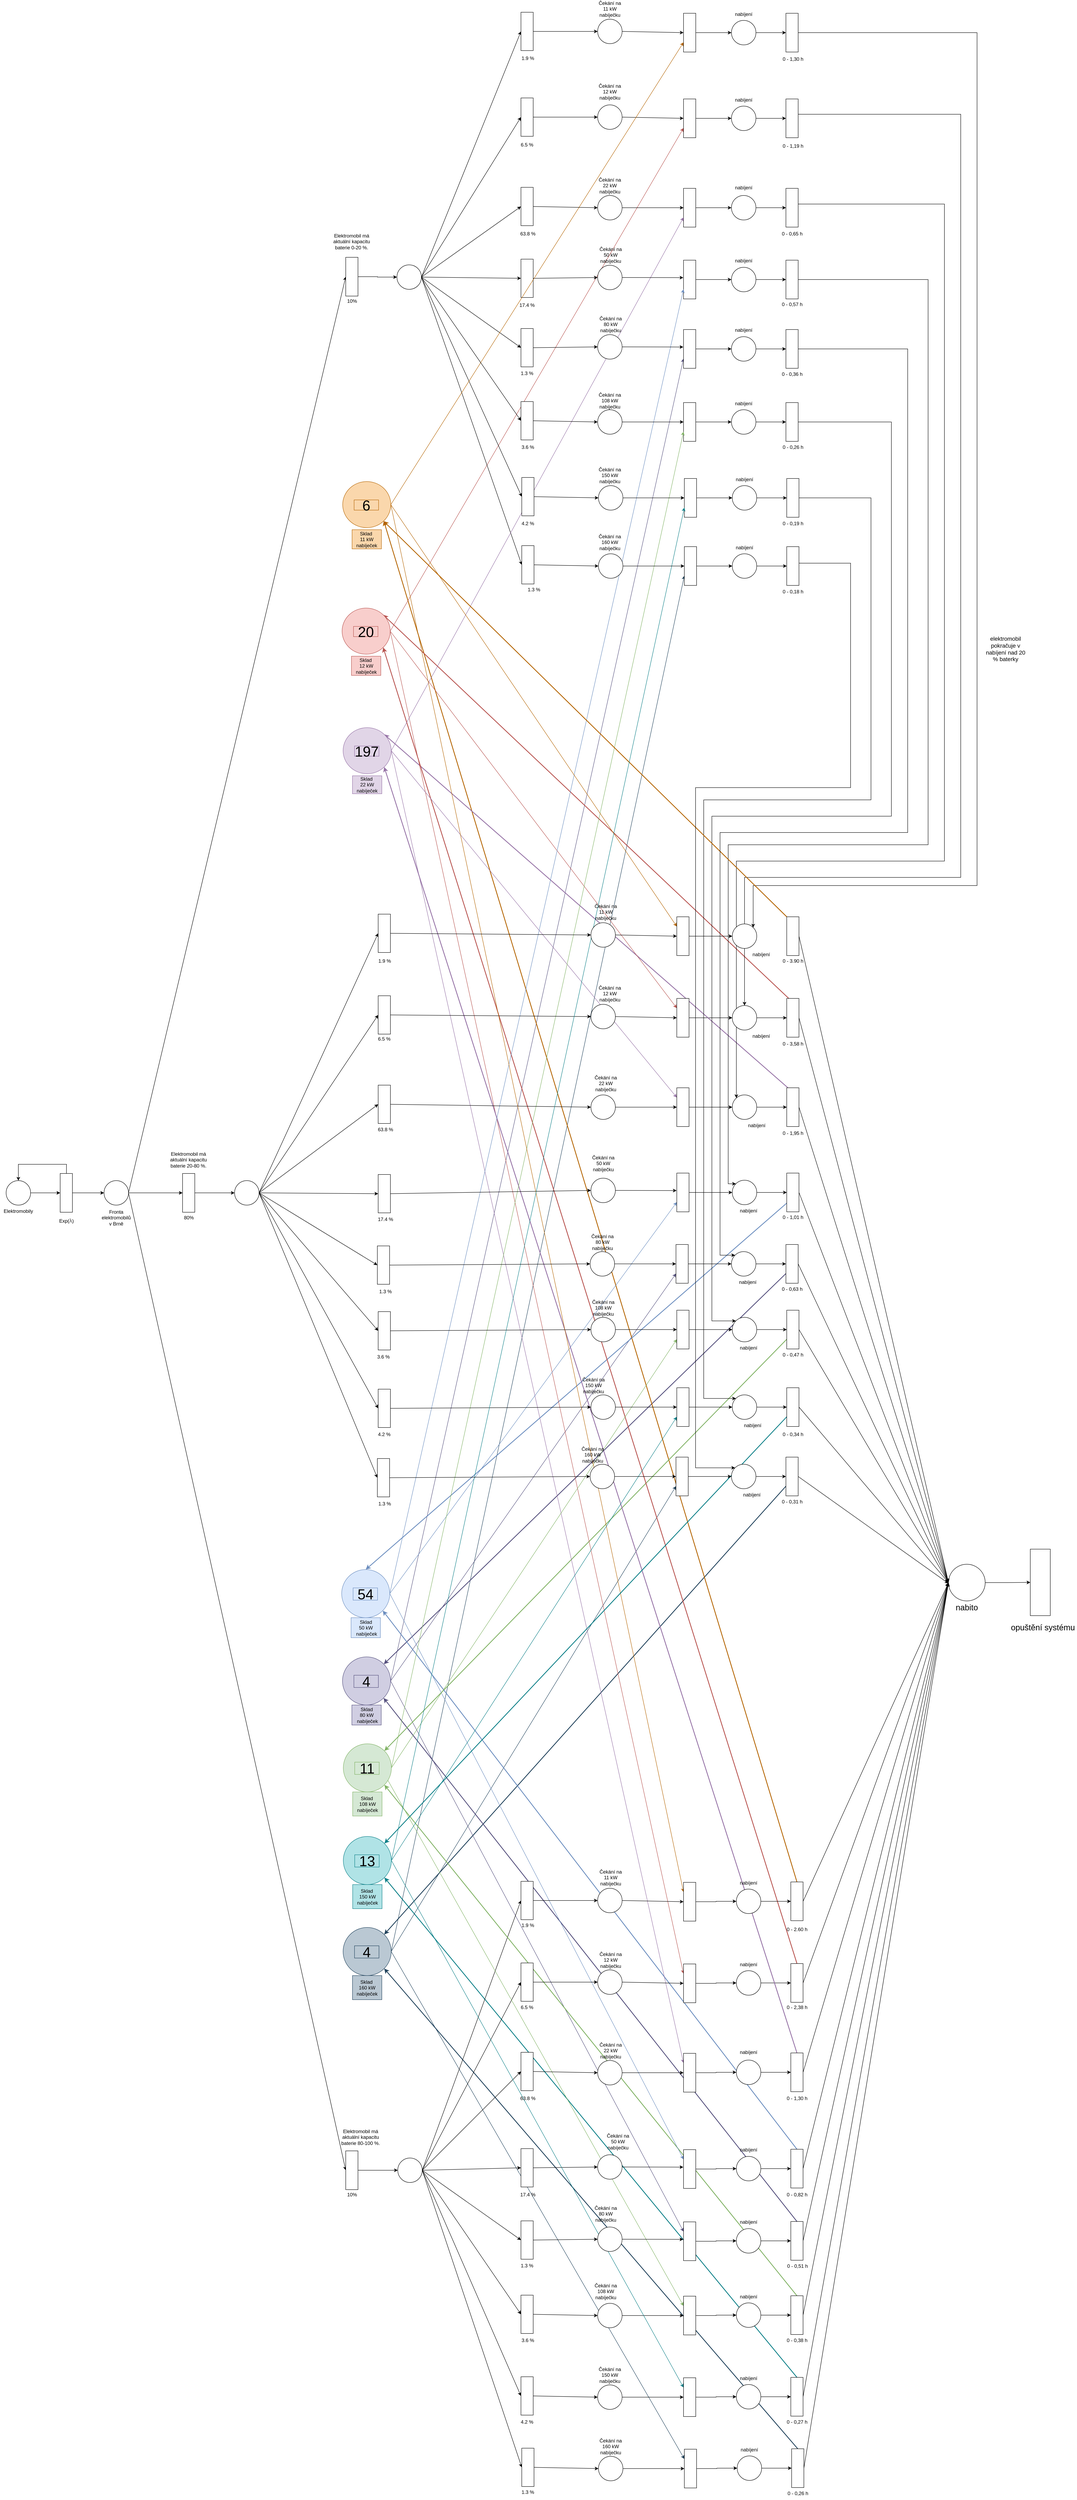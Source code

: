 <mxfile version="25.0.3" pages="2">
  <diagram name="Page-1" id="imFHXEyTwjmKSMdX5b27">
    <mxGraphModel dx="473" dy="2759" grid="1" gridSize="10" guides="1" tooltips="1" connect="1" arrows="1" fold="1" page="1" pageScale="1" pageWidth="1920" pageHeight="1200" math="0" shadow="0">
      <root>
        <mxCell id="0" />
        <mxCell id="1" parent="0" />
        <mxCell id="rcMi0wilFv6k0mJdEsaz-121" style="edgeStyle=none;rounded=0;orthogonalLoop=1;jettySize=auto;html=1;exitX=0.75;exitY=1;exitDx=0;exitDy=0;entryX=1;entryY=0;entryDx=0;entryDy=0;fillColor=#bac8d3;strokeColor=#23445d;strokeWidth=2;" edge="1" parent="1" source="rcMi0wilFv6k0mJdEsaz-87" target="rcMi0wilFv6k0mJdEsaz-1">
          <mxGeometry relative="1" as="geometry" />
        </mxCell>
        <mxCell id="6HQXh_pFPckdDbp-CF7b-124" value="" style="edgeStyle=none;rounded=0;orthogonalLoop=1;jettySize=auto;html=1;exitX=0;exitY=0.5;exitDx=0;exitDy=0;strokeWidth=2;fillColor=#b0e3e6;strokeColor=#0e8088;entryX=1;entryY=1;entryDx=0;entryDy=0;" parent="1" source="6HQXh_pFPckdDbp-CF7b-81" target="6HQXh_pFPckdDbp-CF7b-63" edge="1">
          <mxGeometry relative="1" as="geometry">
            <mxPoint x="2269" y="3586" as="sourcePoint" />
            <mxPoint x="1570" y="3050" as="targetPoint" />
          </mxGeometry>
        </mxCell>
        <mxCell id="rcMi0wilFv6k0mJdEsaz-120" style="edgeStyle=none;rounded=0;orthogonalLoop=1;jettySize=auto;html=1;exitX=0;exitY=0.5;exitDx=0;exitDy=0;entryX=1;entryY=1;entryDx=0;entryDy=0;fillColor=#bac8d3;strokeColor=#23445d;strokeWidth=2;" edge="1" parent="1" source="rcMi0wilFv6k0mJdEsaz-103" target="rcMi0wilFv6k0mJdEsaz-1">
          <mxGeometry relative="1" as="geometry" />
        </mxCell>
        <mxCell id="rcMi0wilFv6k0mJdEsaz-117" style="edgeStyle=none;rounded=0;orthogonalLoop=1;jettySize=auto;html=1;exitX=1;exitY=0.5;exitDx=0;exitDy=0;entryX=0.25;entryY=1;entryDx=0;entryDy=0;fillColor=#bac8d3;strokeColor=#23445d;" edge="1" parent="1" source="rcMi0wilFv6k0mJdEsaz-1" target="rcMi0wilFv6k0mJdEsaz-105">
          <mxGeometry relative="1" as="geometry" />
        </mxCell>
        <mxCell id="rcMi0wilFv6k0mJdEsaz-118" style="edgeStyle=none;rounded=0;orthogonalLoop=1;jettySize=auto;html=1;exitX=1;exitY=0.5;exitDx=0;exitDy=0;entryX=0.75;entryY=1;entryDx=0;entryDy=0;fillColor=#bac8d3;strokeColor=#23445d;" edge="1" parent="1" source="rcMi0wilFv6k0mJdEsaz-1" target="rcMi0wilFv6k0mJdEsaz-91">
          <mxGeometry relative="1" as="geometry" />
        </mxCell>
        <mxCell id="rcMi0wilFv6k0mJdEsaz-119" style="edgeStyle=none;rounded=0;orthogonalLoop=1;jettySize=auto;html=1;exitX=1;exitY=0.5;exitDx=0;exitDy=0;entryX=0.75;entryY=1;entryDx=0;entryDy=0;fillColor=#bac8d3;strokeColor=#23445d;" edge="1" parent="1" source="rcMi0wilFv6k0mJdEsaz-1" target="rcMi0wilFv6k0mJdEsaz-72">
          <mxGeometry relative="1" as="geometry" />
        </mxCell>
        <mxCell id="rcMi0wilFv6k0mJdEsaz-70" style="edgeStyle=none;rounded=0;orthogonalLoop=1;jettySize=auto;html=1;exitX=0.75;exitY=1;exitDx=0;exitDy=0;strokeWidth=2;fillColor=#d0cee2;strokeColor=#56517e;" edge="1" parent="1" source="rcMi0wilFv6k0mJdEsaz-10" target="rcMi0wilFv6k0mJdEsaz-4">
          <mxGeometry relative="1" as="geometry" />
        </mxCell>
        <mxCell id="rcMi0wilFv6k0mJdEsaz-69" style="edgeStyle=none;rounded=0;orthogonalLoop=1;jettySize=auto;html=1;exitX=0;exitY=0.5;exitDx=0;exitDy=0;entryX=1;entryY=1;entryDx=0;entryDy=0;strokeWidth=2;fillColor=#d0cee2;strokeColor=#56517e;" edge="1" parent="1" source="rcMi0wilFv6k0mJdEsaz-53" target="rcMi0wilFv6k0mJdEsaz-4">
          <mxGeometry relative="1" as="geometry" />
        </mxCell>
        <mxCell id="rcMi0wilFv6k0mJdEsaz-68" style="edgeStyle=none;rounded=0;orthogonalLoop=1;jettySize=auto;html=1;exitX=1;exitY=0.5;exitDx=0;exitDy=0;entryX=0.25;entryY=1;entryDx=0;entryDy=0;fillColor=#d0cee2;strokeColor=#56517e;" edge="1" parent="1" source="rcMi0wilFv6k0mJdEsaz-4" target="rcMi0wilFv6k0mJdEsaz-56">
          <mxGeometry relative="1" as="geometry" />
        </mxCell>
        <mxCell id="rcMi0wilFv6k0mJdEsaz-66" style="rounded=0;orthogonalLoop=1;jettySize=auto;html=1;exitX=1;exitY=0.5;exitDx=0;exitDy=0;entryX=0.75;entryY=1;entryDx=0;entryDy=0;fillColor=#d0cee2;strokeColor=#56517e;" edge="1" parent="1" source="rcMi0wilFv6k0mJdEsaz-4" target="rcMi0wilFv6k0mJdEsaz-15">
          <mxGeometry relative="1" as="geometry" />
        </mxCell>
        <mxCell id="rcMi0wilFv6k0mJdEsaz-65" style="rounded=0;orthogonalLoop=1;jettySize=auto;html=1;exitX=1;exitY=0.5;exitDx=0;exitDy=0;entryX=0.75;entryY=1;entryDx=0;entryDy=0;fillColor=#d0cee2;strokeColor=#56517e;" edge="1" parent="1" source="rcMi0wilFv6k0mJdEsaz-4" target="rcMi0wilFv6k0mJdEsaz-36">
          <mxGeometry relative="1" as="geometry" />
        </mxCell>
        <mxCell id="6HQXh_pFPckdDbp-CF7b-97" style="edgeStyle=none;rounded=0;orthogonalLoop=1;jettySize=auto;html=1;exitX=0;exitY=0.5;exitDx=0;exitDy=0;entryX=1;entryY=1;entryDx=0;entryDy=0;fillColor=#fad7ac;strokeColor=#b46504;strokeWidth=2;" parent="1" source="6HQXh_pFPckdDbp-CF7b-68" target="6HQXh_pFPckdDbp-CF7b-14" edge="1">
          <mxGeometry relative="1" as="geometry" />
        </mxCell>
        <mxCell id="hVdwgTMXwn0eozp2v96i-5" style="edgeStyle=orthogonalEdgeStyle;rounded=0;orthogonalLoop=1;jettySize=auto;html=1;exitX=1;exitY=0.5;exitDx=0;exitDy=0;entryX=0.5;entryY=1;entryDx=0;entryDy=0;" parent="1" source="hVdwgTMXwn0eozp2v96i-1" target="hVdwgTMXwn0eozp2v96i-3" edge="1">
          <mxGeometry relative="1" as="geometry" />
        </mxCell>
        <mxCell id="hVdwgTMXwn0eozp2v96i-1" value="" style="ellipse;whiteSpace=wrap;html=1;aspect=fixed;" parent="1" vertex="1">
          <mxGeometry x="330" y="753" width="60" height="60" as="geometry" />
        </mxCell>
        <mxCell id="hVdwgTMXwn0eozp2v96i-13" style="rounded=0;orthogonalLoop=1;jettySize=auto;html=1;exitX=0.5;exitY=0;exitDx=0;exitDy=0;entryX=0;entryY=0.5;entryDx=0;entryDy=0;" parent="1" source="hVdwgTMXwn0eozp2v96i-3" target="hVdwgTMXwn0eozp2v96i-11" edge="1">
          <mxGeometry relative="1" as="geometry" />
        </mxCell>
        <mxCell id="hVdwgTMXwn0eozp2v96i-3" value="" style="rounded=0;whiteSpace=wrap;html=1;rotation=90;" parent="1" vertex="1">
          <mxGeometry x="430" y="768" width="95" height="30" as="geometry" />
        </mxCell>
        <mxCell id="hVdwgTMXwn0eozp2v96i-7" value="" style="endArrow=classic;html=1;rounded=0;" parent="1" source="hVdwgTMXwn0eozp2v96i-3" edge="1">
          <mxGeometry width="50" height="50" relative="1" as="geometry">
            <mxPoint x="478" y="733" as="sourcePoint" />
            <mxPoint x="360" y="753" as="targetPoint" />
            <Array as="points">
              <mxPoint x="478" y="713" />
              <mxPoint x="360" y="713" />
            </Array>
          </mxGeometry>
        </mxCell>
        <mxCell id="hVdwgTMXwn0eozp2v96i-9" value="Elektromobily" style="text;html=1;align=center;verticalAlign=middle;whiteSpace=wrap;rounded=0;" parent="1" vertex="1">
          <mxGeometry x="315" y="813" width="90" height="30" as="geometry" />
        </mxCell>
        <mxCell id="hVdwgTMXwn0eozp2v96i-19" style="rounded=0;orthogonalLoop=1;jettySize=auto;html=1;exitX=1;exitY=0.5;exitDx=0;exitDy=0;entryX=0.5;entryY=1;entryDx=0;entryDy=0;" parent="1" source="hVdwgTMXwn0eozp2v96i-11" target="hVdwgTMXwn0eozp2v96i-16" edge="1">
          <mxGeometry relative="1" as="geometry" />
        </mxCell>
        <mxCell id="hVdwgTMXwn0eozp2v96i-20" style="rounded=0;orthogonalLoop=1;jettySize=auto;html=1;exitX=1;exitY=0.5;exitDx=0;exitDy=0;entryX=0.5;entryY=1;entryDx=0;entryDy=0;" parent="1" source="hVdwgTMXwn0eozp2v96i-11" target="hVdwgTMXwn0eozp2v96i-17" edge="1">
          <mxGeometry relative="1" as="geometry" />
        </mxCell>
        <mxCell id="hVdwgTMXwn0eozp2v96i-21" style="rounded=0;orthogonalLoop=1;jettySize=auto;html=1;exitX=1;exitY=0.5;exitDx=0;exitDy=0;entryX=0.5;entryY=1;entryDx=0;entryDy=0;" parent="1" source="hVdwgTMXwn0eozp2v96i-11" target="hVdwgTMXwn0eozp2v96i-18" edge="1">
          <mxGeometry relative="1" as="geometry" />
        </mxCell>
        <mxCell id="hVdwgTMXwn0eozp2v96i-11" value="" style="ellipse;whiteSpace=wrap;html=1;aspect=fixed;" parent="1" vertex="1">
          <mxGeometry x="570" y="753" width="60" height="60" as="geometry" />
        </mxCell>
        <mxCell id="hVdwgTMXwn0eozp2v96i-15" value="Fronta elektromobilů v Brně" style="text;html=1;align=center;verticalAlign=middle;whiteSpace=wrap;rounded=0;" parent="1" vertex="1">
          <mxGeometry x="560" y="815.5" width="80" height="57" as="geometry" />
        </mxCell>
        <mxCell id="hVdwgTMXwn0eozp2v96i-31" style="edgeStyle=orthogonalEdgeStyle;rounded=0;orthogonalLoop=1;jettySize=auto;html=1;exitX=0.5;exitY=0;exitDx=0;exitDy=0;entryX=0;entryY=0.5;entryDx=0;entryDy=0;" parent="1" source="hVdwgTMXwn0eozp2v96i-16" target="hVdwgTMXwn0eozp2v96i-101" edge="1">
          <mxGeometry relative="1" as="geometry">
            <mxPoint x="1290" y="-1462" as="targetPoint" />
          </mxGeometry>
        </mxCell>
        <mxCell id="hVdwgTMXwn0eozp2v96i-16" value="" style="rounded=0;whiteSpace=wrap;html=1;rotation=90;" parent="1" vertex="1">
          <mxGeometry x="1130" y="-1477" width="95" height="30" as="geometry" />
        </mxCell>
        <mxCell id="hVdwgTMXwn0eozp2v96i-29" style="edgeStyle=orthogonalEdgeStyle;rounded=0;orthogonalLoop=1;jettySize=auto;html=1;exitX=0.5;exitY=0;exitDx=0;exitDy=0;entryX=0;entryY=0.5;entryDx=0;entryDy=0;" parent="1" source="hVdwgTMXwn0eozp2v96i-17" target="hVdwgTMXwn0eozp2v96i-28" edge="1">
          <mxGeometry relative="1" as="geometry" />
        </mxCell>
        <mxCell id="hVdwgTMXwn0eozp2v96i-17" value="" style="rounded=0;whiteSpace=wrap;html=1;rotation=90;" parent="1" vertex="1">
          <mxGeometry x="730" y="768" width="95" height="30" as="geometry" />
        </mxCell>
        <mxCell id="hVdwgTMXwn0eozp2v96i-33" style="edgeStyle=orthogonalEdgeStyle;rounded=0;orthogonalLoop=1;jettySize=auto;html=1;exitX=0.5;exitY=0;exitDx=0;exitDy=0;entryX=0;entryY=0.5;entryDx=0;entryDy=0;" parent="1" source="hVdwgTMXwn0eozp2v96i-18" target="hVdwgTMXwn0eozp2v96i-164" edge="1">
          <mxGeometry relative="1" as="geometry">
            <mxPoint x="1290" y="3178.0" as="targetPoint" />
          </mxGeometry>
        </mxCell>
        <mxCell id="hVdwgTMXwn0eozp2v96i-18" value="" style="rounded=0;whiteSpace=wrap;html=1;rotation=90;" parent="1" vertex="1">
          <mxGeometry x="1130" y="3163" width="95" height="30" as="geometry" />
        </mxCell>
        <mxCell id="hVdwgTMXwn0eozp2v96i-22" value="10%" style="text;html=1;align=center;verticalAlign=middle;whiteSpace=wrap;rounded=0;" parent="1" vertex="1">
          <mxGeometry x="1157.5" y="-1417" width="40" height="30" as="geometry" />
        </mxCell>
        <mxCell id="hVdwgTMXwn0eozp2v96i-23" value="80%" style="text;html=1;align=center;verticalAlign=middle;whiteSpace=wrap;rounded=0;" parent="1" vertex="1">
          <mxGeometry x="758" y="829" width="40" height="30" as="geometry" />
        </mxCell>
        <mxCell id="hVdwgTMXwn0eozp2v96i-24" value="10%" style="text;html=1;align=center;verticalAlign=middle;whiteSpace=wrap;rounded=0;" parent="1" vertex="1">
          <mxGeometry x="1157.5" y="3223" width="40" height="30" as="geometry" />
        </mxCell>
        <mxCell id="hVdwgTMXwn0eozp2v96i-26" value="Elektromobil má aktuální kapacitu baterie 20-80 %." style="text;html=1;align=center;verticalAlign=middle;whiteSpace=wrap;rounded=0;" parent="1" vertex="1">
          <mxGeometry x="730" y="650" width="93.5" height="103" as="geometry" />
        </mxCell>
        <mxCell id="Ne4zD6o56oPT8uHqeSny-9" style="edgeStyle=none;rounded=0;orthogonalLoop=1;jettySize=auto;html=1;exitX=1;exitY=0.5;exitDx=0;exitDy=0;entryX=0.5;entryY=1;entryDx=0;entryDy=0;" parent="1" source="hVdwgTMXwn0eozp2v96i-28" target="Ne4zD6o56oPT8uHqeSny-3" edge="1">
          <mxGeometry relative="1" as="geometry" />
        </mxCell>
        <mxCell id="Ne4zD6o56oPT8uHqeSny-10" style="edgeStyle=none;rounded=0;orthogonalLoop=1;jettySize=auto;html=1;exitX=1;exitY=0.5;exitDx=0;exitDy=0;entryX=0.5;entryY=1;entryDx=0;entryDy=0;" parent="1" source="hVdwgTMXwn0eozp2v96i-28" target="Ne4zD6o56oPT8uHqeSny-4" edge="1">
          <mxGeometry relative="1" as="geometry" />
        </mxCell>
        <mxCell id="Ne4zD6o56oPT8uHqeSny-11" style="edgeStyle=none;rounded=0;orthogonalLoop=1;jettySize=auto;html=1;exitX=1;exitY=0.5;exitDx=0;exitDy=0;entryX=0.5;entryY=1;entryDx=0;entryDy=0;" parent="1" source="hVdwgTMXwn0eozp2v96i-28" target="Ne4zD6o56oPT8uHqeSny-1" edge="1">
          <mxGeometry relative="1" as="geometry" />
        </mxCell>
        <mxCell id="Ne4zD6o56oPT8uHqeSny-12" style="edgeStyle=none;rounded=0;orthogonalLoop=1;jettySize=auto;html=1;exitX=1;exitY=0.5;exitDx=0;exitDy=0;entryX=0.5;entryY=1;entryDx=0;entryDy=0;" parent="1" source="hVdwgTMXwn0eozp2v96i-28" target="Ne4zD6o56oPT8uHqeSny-2" edge="1">
          <mxGeometry relative="1" as="geometry" />
        </mxCell>
        <mxCell id="6HQXh_pFPckdDbp-CF7b-43" style="edgeStyle=none;rounded=0;orthogonalLoop=1;jettySize=auto;html=1;exitX=1;exitY=0.5;exitDx=0;exitDy=0;entryX=0.5;entryY=1;entryDx=0;entryDy=0;" parent="1" source="hVdwgTMXwn0eozp2v96i-28" target="6HQXh_pFPckdDbp-CF7b-38" edge="1">
          <mxGeometry relative="1" as="geometry" />
        </mxCell>
        <mxCell id="6HQXh_pFPckdDbp-CF7b-55" style="edgeStyle=none;rounded=0;orthogonalLoop=1;jettySize=auto;html=1;exitX=1;exitY=0.5;exitDx=0;exitDy=0;entryX=0.5;entryY=1;entryDx=0;entryDy=0;" parent="1" source="hVdwgTMXwn0eozp2v96i-28" target="6HQXh_pFPckdDbp-CF7b-51" edge="1">
          <mxGeometry relative="1" as="geometry" />
        </mxCell>
        <mxCell id="rcMi0wilFv6k0mJdEsaz-20" style="rounded=0;orthogonalLoop=1;jettySize=auto;html=1;exitX=1;exitY=0.5;exitDx=0;exitDy=0;entryX=0.5;entryY=1;entryDx=0;entryDy=0;" edge="1" parent="1" source="hVdwgTMXwn0eozp2v96i-28" target="rcMi0wilFv6k0mJdEsaz-14">
          <mxGeometry relative="1" as="geometry" />
        </mxCell>
        <mxCell id="rcMi0wilFv6k0mJdEsaz-97" style="edgeStyle=none;rounded=0;orthogonalLoop=1;jettySize=auto;html=1;exitX=1;exitY=0.5;exitDx=0;exitDy=0;entryX=0.5;entryY=1;entryDx=0;entryDy=0;" edge="1" parent="1" source="hVdwgTMXwn0eozp2v96i-28" target="rcMi0wilFv6k0mJdEsaz-90">
          <mxGeometry relative="1" as="geometry" />
        </mxCell>
        <mxCell id="hVdwgTMXwn0eozp2v96i-28" value="" style="ellipse;whiteSpace=wrap;html=1;aspect=fixed;" parent="1" vertex="1">
          <mxGeometry x="890" y="753" width="60" height="60" as="geometry" />
        </mxCell>
        <mxCell id="hVdwgTMXwn0eozp2v96i-67" style="edgeStyle=orthogonalEdgeStyle;rounded=0;orthogonalLoop=1;jettySize=auto;html=1;exitX=0.5;exitY=0;exitDx=0;exitDy=0;entryX=0;entryY=0.5;entryDx=0;entryDy=0;" parent="1" source="Ne4zD6o56oPT8uHqeSny-13" target="hVdwgTMXwn0eozp2v96i-51" edge="1">
          <mxGeometry relative="1" as="geometry">
            <mxPoint x="2022.5" y="782" as="sourcePoint" />
          </mxGeometry>
        </mxCell>
        <mxCell id="hVdwgTMXwn0eozp2v96i-69" style="edgeStyle=orthogonalEdgeStyle;rounded=0;orthogonalLoop=1;jettySize=auto;html=1;exitX=0.5;exitY=0;exitDx=0;exitDy=0;" parent="1" source="Ne4zD6o56oPT8uHqeSny-14" target="hVdwgTMXwn0eozp2v96i-52" edge="1">
          <mxGeometry relative="1" as="geometry">
            <mxPoint x="2022.5" y="1118" as="sourcePoint" />
          </mxGeometry>
        </mxCell>
        <mxCell id="hVdwgTMXwn0eozp2v96i-63" style="edgeStyle=orthogonalEdgeStyle;rounded=0;orthogonalLoop=1;jettySize=auto;html=1;exitX=0.5;exitY=0;exitDx=0;exitDy=0;" parent="1" source="Ne4zD6o56oPT8uHqeSny-15" target="hVdwgTMXwn0eozp2v96i-55" edge="1">
          <mxGeometry relative="1" as="geometry">
            <mxPoint x="2022.5" y="354" as="sourcePoint" />
          </mxGeometry>
        </mxCell>
        <mxCell id="hVdwgTMXwn0eozp2v96i-65" style="edgeStyle=orthogonalEdgeStyle;rounded=0;orthogonalLoop=1;jettySize=auto;html=1;exitX=0.5;exitY=0;exitDx=0;exitDy=0;" parent="1" source="Ne4zD6o56oPT8uHqeSny-16" target="hVdwgTMXwn0eozp2v96i-56" edge="1">
          <mxGeometry relative="1" as="geometry">
            <mxPoint x="2022.5" y="573" as="sourcePoint" />
          </mxGeometry>
        </mxCell>
        <mxCell id="hVdwgTMXwn0eozp2v96i-68" style="edgeStyle=orthogonalEdgeStyle;rounded=0;orthogonalLoop=1;jettySize=auto;html=1;exitX=1;exitY=0.5;exitDx=0;exitDy=0;" parent="1" source="hVdwgTMXwn0eozp2v96i-51" target="hVdwgTMXwn0eozp2v96i-53" edge="1">
          <mxGeometry relative="1" as="geometry" />
        </mxCell>
        <mxCell id="hVdwgTMXwn0eozp2v96i-70" style="edgeStyle=orthogonalEdgeStyle;rounded=0;orthogonalLoop=1;jettySize=auto;html=1;exitX=1;exitY=0.5;exitDx=0;exitDy=0;entryX=0.5;entryY=1;entryDx=0;entryDy=0;" parent="1" source="hVdwgTMXwn0eozp2v96i-52" target="hVdwgTMXwn0eozp2v96i-54" edge="1">
          <mxGeometry relative="1" as="geometry" />
        </mxCell>
        <mxCell id="hVdwgTMXwn0eozp2v96i-52" value="" style="ellipse;whiteSpace=wrap;html=1;aspect=fixed;" parent="1" vertex="1">
          <mxGeometry x="2110" y="1088" width="60" height="60" as="geometry" />
        </mxCell>
        <mxCell id="hVdwgTMXwn0eozp2v96i-224" style="rounded=0;orthogonalLoop=1;jettySize=auto;html=1;exitX=0.5;exitY=0;exitDx=0;exitDy=0;entryX=0;entryY=0.5;entryDx=0;entryDy=0;" parent="1" source="hVdwgTMXwn0eozp2v96i-53" target="hVdwgTMXwn0eozp2v96i-219" edge="1">
          <mxGeometry relative="1" as="geometry">
            <mxPoint x="2640" y="1163" as="targetPoint" />
          </mxGeometry>
        </mxCell>
        <mxCell id="CMwm_mQ0izCvLeI7IXAa-15" style="edgeStyle=none;rounded=0;orthogonalLoop=1;jettySize=auto;html=1;exitX=0.5;exitY=0;exitDx=0;exitDy=0;entryX=0.5;entryY=0;entryDx=0;entryDy=0;fillColor=#dae8fc;strokeColor=#6c8ebf;strokeWidth=2;" parent="1" source="hVdwgTMXwn0eozp2v96i-53" target="hVdwgTMXwn0eozp2v96i-212" edge="1">
          <mxGeometry relative="1" as="geometry" />
        </mxCell>
        <mxCell id="hVdwgTMXwn0eozp2v96i-53" value="" style="rounded=0;whiteSpace=wrap;html=1;rotation=90;" parent="1" vertex="1">
          <mxGeometry x="2211" y="767" width="95" height="30" as="geometry" />
        </mxCell>
        <mxCell id="hVdwgTMXwn0eozp2v96i-225" style="rounded=0;orthogonalLoop=1;jettySize=auto;html=1;exitX=0.5;exitY=0;exitDx=0;exitDy=0;entryX=0;entryY=0.5;entryDx=0;entryDy=0;" parent="1" source="hVdwgTMXwn0eozp2v96i-54" target="hVdwgTMXwn0eozp2v96i-219" edge="1">
          <mxGeometry relative="1" as="geometry" />
        </mxCell>
        <mxCell id="CMwm_mQ0izCvLeI7IXAa-16" style="edgeStyle=none;rounded=0;orthogonalLoop=1;jettySize=auto;html=1;exitX=0.75;exitY=1;exitDx=0;exitDy=0;entryX=1;entryY=0;entryDx=0;entryDy=0;fillColor=#d5e8d4;strokeColor=#82b366;strokeWidth=2;" parent="1" source="hVdwgTMXwn0eozp2v96i-54" target="hVdwgTMXwn0eozp2v96i-215" edge="1">
          <mxGeometry relative="1" as="geometry" />
        </mxCell>
        <mxCell id="hVdwgTMXwn0eozp2v96i-54" value="" style="rounded=0;whiteSpace=wrap;html=1;rotation=90;" parent="1" vertex="1">
          <mxGeometry x="2211" y="1103" width="95" height="30" as="geometry" />
        </mxCell>
        <mxCell id="hVdwgTMXwn0eozp2v96i-64" style="edgeStyle=orthogonalEdgeStyle;rounded=0;orthogonalLoop=1;jettySize=auto;html=1;exitX=1;exitY=0.5;exitDx=0;exitDy=0;" parent="1" source="hVdwgTMXwn0eozp2v96i-55" target="hVdwgTMXwn0eozp2v96i-57" edge="1">
          <mxGeometry relative="1" as="geometry" />
        </mxCell>
        <mxCell id="hVdwgTMXwn0eozp2v96i-66" style="edgeStyle=orthogonalEdgeStyle;rounded=0;orthogonalLoop=1;jettySize=auto;html=1;exitX=1;exitY=0.5;exitDx=0;exitDy=0;" parent="1" source="hVdwgTMXwn0eozp2v96i-56" target="hVdwgTMXwn0eozp2v96i-58" edge="1">
          <mxGeometry relative="1" as="geometry" />
        </mxCell>
        <mxCell id="hVdwgTMXwn0eozp2v96i-222" style="rounded=0;orthogonalLoop=1;jettySize=auto;html=1;exitX=0.5;exitY=0;exitDx=0;exitDy=0;entryX=0;entryY=0.5;entryDx=0;entryDy=0;" parent="1" source="hVdwgTMXwn0eozp2v96i-57" target="hVdwgTMXwn0eozp2v96i-219" edge="1">
          <mxGeometry relative="1" as="geometry" />
        </mxCell>
        <mxCell id="CMwm_mQ0izCvLeI7IXAa-13" style="edgeStyle=none;rounded=0;orthogonalLoop=1;jettySize=auto;html=1;exitX=0.25;exitY=0;exitDx=0;exitDy=0;entryX=1;entryY=0;entryDx=0;entryDy=0;strokeWidth=2;fillColor=#f8cecc;strokeColor=#b85450;" parent="1" source="hVdwgTMXwn0eozp2v96i-57" target="hVdwgTMXwn0eozp2v96i-79" edge="1">
          <mxGeometry relative="1" as="geometry" />
        </mxCell>
        <mxCell id="hVdwgTMXwn0eozp2v96i-57" value="" style="rounded=0;whiteSpace=wrap;html=1;rotation=90;" parent="1" vertex="1">
          <mxGeometry x="2211" y="339" width="95" height="30" as="geometry" />
        </mxCell>
        <mxCell id="hVdwgTMXwn0eozp2v96i-223" style="rounded=0;orthogonalLoop=1;jettySize=auto;html=1;exitX=0.5;exitY=0;exitDx=0;exitDy=0;entryX=0;entryY=0.5;entryDx=0;entryDy=0;" parent="1" source="hVdwgTMXwn0eozp2v96i-58" target="hVdwgTMXwn0eozp2v96i-219" edge="1">
          <mxGeometry relative="1" as="geometry">
            <mxPoint x="2630" y="1163.0" as="targetPoint" />
          </mxGeometry>
        </mxCell>
        <mxCell id="CMwm_mQ0izCvLeI7IXAa-14" style="edgeStyle=none;rounded=0;orthogonalLoop=1;jettySize=auto;html=1;exitX=0.25;exitY=0;exitDx=0;exitDy=0;entryX=1;entryY=0;entryDx=0;entryDy=0;fillColor=#e1d5e7;strokeColor=#9673a6;strokeWidth=2;" parent="1" source="hVdwgTMXwn0eozp2v96i-58" target="hVdwgTMXwn0eozp2v96i-209" edge="1">
          <mxGeometry relative="1" as="geometry" />
        </mxCell>
        <mxCell id="hVdwgTMXwn0eozp2v96i-58" value="" style="rounded=0;whiteSpace=wrap;html=1;rotation=90;" parent="1" vertex="1">
          <mxGeometry x="2211" y="558" width="95" height="30" as="geometry" />
        </mxCell>
        <mxCell id="hVdwgTMXwn0eozp2v96i-72" value="nabíjení" style="text;html=1;align=center;verticalAlign=middle;whiteSpace=wrap;rounded=0;" parent="1" vertex="1">
          <mxGeometry x="2140" y="603" width="60" height="30" as="geometry" />
        </mxCell>
        <mxCell id="hVdwgTMXwn0eozp2v96i-73" value="nabíjení" style="text;html=1;align=center;verticalAlign=middle;whiteSpace=wrap;rounded=0;" parent="1" vertex="1">
          <mxGeometry x="2120" y="812" width="60" height="30" as="geometry" />
        </mxCell>
        <mxCell id="hVdwgTMXwn0eozp2v96i-74" value="nabíjení" style="text;html=1;align=center;verticalAlign=middle;whiteSpace=wrap;rounded=0;" parent="1" vertex="1">
          <mxGeometry x="2120" y="1148" width="60" height="30" as="geometry" />
        </mxCell>
        <mxCell id="CMwm_mQ0izCvLeI7IXAa-1" style="edgeStyle=none;rounded=0;orthogonalLoop=1;jettySize=auto;html=1;exitX=1;exitY=0.5;exitDx=0;exitDy=0;entryX=0.75;entryY=1;entryDx=0;entryDy=0;fillColor=#f8cecc;strokeColor=#b85450;" parent="1" source="hVdwgTMXwn0eozp2v96i-79" target="hVdwgTMXwn0eozp2v96i-119" edge="1">
          <mxGeometry relative="1" as="geometry">
            <mxPoint x="2005" y="-1735" as="targetPoint" />
          </mxGeometry>
        </mxCell>
        <mxCell id="CMwm_mQ0izCvLeI7IXAa-3" style="edgeStyle=none;rounded=0;orthogonalLoop=1;jettySize=auto;html=1;exitX=1;exitY=0.5;exitDx=0;exitDy=0;entryX=0.25;entryY=1;entryDx=0;entryDy=0;fillColor=#f8cecc;strokeColor=#b85450;" parent="1" source="hVdwgTMXwn0eozp2v96i-79" target="Ne4zD6o56oPT8uHqeSny-41" edge="1">
          <mxGeometry relative="1" as="geometry">
            <mxPoint x="2002.5" y="1465.25" as="targetPoint" />
          </mxGeometry>
        </mxCell>
        <mxCell id="Ne4zD6o56oPT8uHqeSny-35" style="edgeStyle=none;rounded=0;orthogonalLoop=1;jettySize=auto;html=1;exitX=1;exitY=0.5;exitDx=0;exitDy=0;entryX=0.25;entryY=1;entryDx=0;entryDy=0;fillColor=#f8cecc;strokeColor=#b85450;" parent="1" source="hVdwgTMXwn0eozp2v96i-79" target="Ne4zD6o56oPT8uHqeSny-15" edge="1">
          <mxGeometry relative="1" as="geometry" />
        </mxCell>
        <mxCell id="hVdwgTMXwn0eozp2v96i-79" value="" style="ellipse;whiteSpace=wrap;html=1;aspect=fixed;fillColor=#f8cecc;strokeColor=#b85450;" parent="1" vertex="1">
          <mxGeometry x="1153.5" y="-650" width="118" height="113" as="geometry" />
        </mxCell>
        <mxCell id="hVdwgTMXwn0eozp2v96i-87" value="&lt;font style=&quot;font-size: 35px;&quot;&gt;20&lt;/font&gt;" style="text;html=1;align=center;verticalAlign=middle;whiteSpace=wrap;rounded=0;fillColor=#f8cecc;strokeColor=#b85450;" parent="1" vertex="1">
          <mxGeometry x="1181.5" y="-605" width="60" height="25" as="geometry" />
        </mxCell>
        <mxCell id="hVdwgTMXwn0eozp2v96i-95" value="Sklad&amp;nbsp;&lt;div&gt;12 kW&lt;/div&gt;&lt;div&gt;nabíječek&lt;/div&gt;" style="text;html=1;align=center;verticalAlign=middle;whiteSpace=wrap;rounded=0;fillColor=#f8cecc;strokeColor=#b85450;" parent="1" vertex="1">
          <mxGeometry x="1176.5" y="-532" width="72" height="47" as="geometry" />
        </mxCell>
        <mxCell id="DUZmrAGYnQG1LHZdkdyr-12" style="edgeStyle=none;rounded=0;orthogonalLoop=1;jettySize=auto;html=1;exitX=1;exitY=0.5;exitDx=0;exitDy=0;entryX=0.5;entryY=1;entryDx=0;entryDy=0;" parent="1" source="hVdwgTMXwn0eozp2v96i-101" target="DUZmrAGYnQG1LHZdkdyr-5" edge="1">
          <mxGeometry relative="1" as="geometry" />
        </mxCell>
        <mxCell id="DUZmrAGYnQG1LHZdkdyr-13" style="edgeStyle=none;rounded=0;orthogonalLoop=1;jettySize=auto;html=1;exitX=1;exitY=0.5;exitDx=0;exitDy=0;entryX=0.5;entryY=1;entryDx=0;entryDy=0;" parent="1" source="hVdwgTMXwn0eozp2v96i-101" target="DUZmrAGYnQG1LHZdkdyr-6" edge="1">
          <mxGeometry relative="1" as="geometry" />
        </mxCell>
        <mxCell id="6HQXh_pFPckdDbp-CF7b-13" style="rounded=0;orthogonalLoop=1;jettySize=auto;html=1;exitX=1;exitY=0.5;exitDx=0;exitDy=0;entryX=0.5;entryY=1;entryDx=0;entryDy=0;" parent="1" source="hVdwgTMXwn0eozp2v96i-101" target="6HQXh_pFPckdDbp-CF7b-9" edge="1">
          <mxGeometry relative="1" as="geometry" />
        </mxCell>
        <mxCell id="6HQXh_pFPckdDbp-CF7b-30" style="edgeStyle=none;rounded=0;orthogonalLoop=1;jettySize=auto;html=1;exitX=1;exitY=0.5;exitDx=0;exitDy=0;entryX=0.5;entryY=1;entryDx=0;entryDy=0;" parent="1" source="hVdwgTMXwn0eozp2v96i-101" target="6HQXh_pFPckdDbp-CF7b-27" edge="1">
          <mxGeometry relative="1" as="geometry" />
        </mxCell>
        <mxCell id="rcMi0wilFv6k0mJdEsaz-48" style="rounded=0;orthogonalLoop=1;jettySize=auto;html=1;exitX=1;exitY=0.5;exitDx=0;exitDy=0;entryX=0.5;entryY=1;entryDx=0;entryDy=0;" edge="1" parent="1" source="hVdwgTMXwn0eozp2v96i-101" target="rcMi0wilFv6k0mJdEsaz-43">
          <mxGeometry relative="1" as="geometry" />
        </mxCell>
        <mxCell id="rcMi0wilFv6k0mJdEsaz-83" style="edgeStyle=none;rounded=0;orthogonalLoop=1;jettySize=auto;html=1;exitX=1;exitY=0.5;exitDx=0;exitDy=0;entryX=0.5;entryY=1;entryDx=0;entryDy=0;" edge="1" parent="1" source="hVdwgTMXwn0eozp2v96i-101" target="rcMi0wilFv6k0mJdEsaz-80">
          <mxGeometry relative="1" as="geometry" />
        </mxCell>
        <mxCell id="hVdwgTMXwn0eozp2v96i-101" value="" style="ellipse;whiteSpace=wrap;html=1;aspect=fixed;" parent="1" vertex="1">
          <mxGeometry x="1288" y="-1491" width="60" height="60" as="geometry" />
        </mxCell>
        <mxCell id="hVdwgTMXwn0eozp2v96i-111" style="edgeStyle=orthogonalEdgeStyle;rounded=0;orthogonalLoop=1;jettySize=auto;html=1;exitX=0.5;exitY=0;exitDx=0;exitDy=0;entryX=0;entryY=0.5;entryDx=0;entryDy=0;" parent="1" source="hVdwgTMXwn0eozp2v96i-112" target="hVdwgTMXwn0eozp2v96i-123" edge="1">
          <mxGeometry relative="1" as="geometry" />
        </mxCell>
        <mxCell id="hVdwgTMXwn0eozp2v96i-112" value="" style="rounded=0;whiteSpace=wrap;html=1;rotation=90;" parent="1" vertex="1">
          <mxGeometry x="1958" y="-1470" width="95" height="30" as="geometry" />
        </mxCell>
        <mxCell id="hVdwgTMXwn0eozp2v96i-113" style="edgeStyle=orthogonalEdgeStyle;rounded=0;orthogonalLoop=1;jettySize=auto;html=1;exitX=0.5;exitY=0;exitDx=0;exitDy=0;" parent="1" source="hVdwgTMXwn0eozp2v96i-114" target="hVdwgTMXwn0eozp2v96i-125" edge="1">
          <mxGeometry relative="1" as="geometry" />
        </mxCell>
        <mxCell id="hVdwgTMXwn0eozp2v96i-114" value="" style="rounded=0;whiteSpace=wrap;html=1;rotation=90;" parent="1" vertex="1">
          <mxGeometry x="1958" y="-1121" width="95" height="30" as="geometry" />
        </mxCell>
        <mxCell id="hVdwgTMXwn0eozp2v96i-118" style="edgeStyle=orthogonalEdgeStyle;rounded=0;orthogonalLoop=1;jettySize=auto;html=1;exitX=0.5;exitY=0;exitDx=0;exitDy=0;" parent="1" source="hVdwgTMXwn0eozp2v96i-119" target="hVdwgTMXwn0eozp2v96i-131" edge="1">
          <mxGeometry relative="1" as="geometry" />
        </mxCell>
        <mxCell id="hVdwgTMXwn0eozp2v96i-119" value="" style="rounded=0;whiteSpace=wrap;html=1;rotation=90;" parent="1" vertex="1">
          <mxGeometry x="1958" y="-1865" width="95" height="30" as="geometry" />
        </mxCell>
        <mxCell id="hVdwgTMXwn0eozp2v96i-120" style="edgeStyle=orthogonalEdgeStyle;rounded=0;orthogonalLoop=1;jettySize=auto;html=1;exitX=0.5;exitY=0;exitDx=0;exitDy=0;" parent="1" source="hVdwgTMXwn0eozp2v96i-121" target="hVdwgTMXwn0eozp2v96i-133" edge="1">
          <mxGeometry relative="1" as="geometry" />
        </mxCell>
        <mxCell id="hVdwgTMXwn0eozp2v96i-121" value="" style="rounded=0;whiteSpace=wrap;html=1;rotation=90;" parent="1" vertex="1">
          <mxGeometry x="1958" y="-1646" width="95" height="30" as="geometry" />
        </mxCell>
        <mxCell id="hVdwgTMXwn0eozp2v96i-122" style="edgeStyle=orthogonalEdgeStyle;rounded=0;orthogonalLoop=1;jettySize=auto;html=1;exitX=1;exitY=0.5;exitDx=0;exitDy=0;" parent="1" source="hVdwgTMXwn0eozp2v96i-123" target="hVdwgTMXwn0eozp2v96i-127" edge="1">
          <mxGeometry relative="1" as="geometry" />
        </mxCell>
        <mxCell id="hVdwgTMXwn0eozp2v96i-123" value="" style="ellipse;whiteSpace=wrap;html=1;aspect=fixed;" parent="1" vertex="1">
          <mxGeometry x="2108" y="-1485" width="60" height="60" as="geometry" />
        </mxCell>
        <mxCell id="hVdwgTMXwn0eozp2v96i-124" style="edgeStyle=orthogonalEdgeStyle;rounded=0;orthogonalLoop=1;jettySize=auto;html=1;exitX=1;exitY=0.5;exitDx=0;exitDy=0;entryX=0.5;entryY=1;entryDx=0;entryDy=0;" parent="1" source="hVdwgTMXwn0eozp2v96i-125" target="hVdwgTMXwn0eozp2v96i-129" edge="1">
          <mxGeometry relative="1" as="geometry" />
        </mxCell>
        <mxCell id="hVdwgTMXwn0eozp2v96i-125" value="" style="ellipse;whiteSpace=wrap;html=1;aspect=fixed;" parent="1" vertex="1">
          <mxGeometry x="2108" y="-1136" width="60" height="60" as="geometry" />
        </mxCell>
        <mxCell id="Ne4zD6o56oPT8uHqeSny-31" style="edgeStyle=orthogonalEdgeStyle;rounded=0;orthogonalLoop=1;jettySize=auto;html=1;exitX=0.5;exitY=0;exitDx=0;exitDy=0;entryX=0;entryY=0;entryDx=0;entryDy=0;" parent="1" source="hVdwgTMXwn0eozp2v96i-127" target="hVdwgTMXwn0eozp2v96i-51" edge="1">
          <mxGeometry relative="1" as="geometry">
            <Array as="points">
              <mxPoint x="2590" y="-1455" />
              <mxPoint x="2590" y="-70" />
              <mxPoint x="2100" y="-70" />
              <mxPoint x="2100" y="761" />
            </Array>
          </mxGeometry>
        </mxCell>
        <mxCell id="hVdwgTMXwn0eozp2v96i-127" value="" style="rounded=0;whiteSpace=wrap;html=1;rotation=90;" parent="1" vertex="1">
          <mxGeometry x="2209" y="-1470" width="95" height="30" as="geometry" />
        </mxCell>
        <mxCell id="Ne4zD6o56oPT8uHqeSny-32" style="edgeStyle=orthogonalEdgeStyle;rounded=0;orthogonalLoop=1;jettySize=auto;html=1;exitX=0.5;exitY=0;exitDx=0;exitDy=0;entryX=0;entryY=0;entryDx=0;entryDy=0;" parent="1" source="hVdwgTMXwn0eozp2v96i-129" target="hVdwgTMXwn0eozp2v96i-52" edge="1">
          <mxGeometry relative="1" as="geometry">
            <mxPoint x="2251.5" y="-368" as="sourcePoint" />
            <mxPoint x="2098.787" y="824.787" as="targetPoint" />
            <Array as="points">
              <mxPoint x="2500" y="-1106" />
              <mxPoint x="2500" y="-140" />
              <mxPoint x="2060" y="-140" />
              <mxPoint x="2060" y="1097" />
            </Array>
          </mxGeometry>
        </mxCell>
        <mxCell id="hVdwgTMXwn0eozp2v96i-129" value="" style="rounded=0;whiteSpace=wrap;html=1;rotation=90;" parent="1" vertex="1">
          <mxGeometry x="2209" y="-1121" width="95" height="30" as="geometry" />
        </mxCell>
        <mxCell id="hVdwgTMXwn0eozp2v96i-130" style="edgeStyle=orthogonalEdgeStyle;rounded=0;orthogonalLoop=1;jettySize=auto;html=1;exitX=1;exitY=0.5;exitDx=0;exitDy=0;" parent="1" source="hVdwgTMXwn0eozp2v96i-131" target="hVdwgTMXwn0eozp2v96i-135" edge="1">
          <mxGeometry relative="1" as="geometry" />
        </mxCell>
        <mxCell id="hVdwgTMXwn0eozp2v96i-131" value="" style="ellipse;whiteSpace=wrap;html=1;aspect=fixed;" parent="1" vertex="1">
          <mxGeometry x="2108" y="-1880" width="60" height="60" as="geometry" />
        </mxCell>
        <mxCell id="hVdwgTMXwn0eozp2v96i-132" style="edgeStyle=orthogonalEdgeStyle;rounded=0;orthogonalLoop=1;jettySize=auto;html=1;exitX=1;exitY=0.5;exitDx=0;exitDy=0;" parent="1" source="hVdwgTMXwn0eozp2v96i-133" target="hVdwgTMXwn0eozp2v96i-137" edge="1">
          <mxGeometry relative="1" as="geometry" />
        </mxCell>
        <mxCell id="hVdwgTMXwn0eozp2v96i-133" value="" style="ellipse;whiteSpace=wrap;html=1;aspect=fixed;" parent="1" vertex="1">
          <mxGeometry x="2108" y="-1661" width="60" height="60" as="geometry" />
        </mxCell>
        <mxCell id="Ne4zD6o56oPT8uHqeSny-29" style="rounded=0;orthogonalLoop=1;jettySize=auto;html=1;exitX=0.5;exitY=0;exitDx=0;exitDy=0;entryX=0.5;entryY=0;entryDx=0;entryDy=0;edgeStyle=orthogonalEdgeStyle;" parent="1" source="hVdwgTMXwn0eozp2v96i-135" target="hVdwgTMXwn0eozp2v96i-55" edge="1">
          <mxGeometry relative="1" as="geometry">
            <mxPoint x="2140" y="470" as="targetPoint" />
            <Array as="points">
              <mxPoint x="2271" y="-1860" />
              <mxPoint x="2670" y="-1860" />
              <mxPoint x="2670" y="10" />
              <mxPoint x="2140" y="10" />
            </Array>
          </mxGeometry>
        </mxCell>
        <mxCell id="hVdwgTMXwn0eozp2v96i-135" value="" style="rounded=0;whiteSpace=wrap;html=1;rotation=90;" parent="1" vertex="1">
          <mxGeometry x="2209" y="-1865" width="95" height="30" as="geometry" />
        </mxCell>
        <mxCell id="Ne4zD6o56oPT8uHqeSny-30" style="edgeStyle=orthogonalEdgeStyle;rounded=0;orthogonalLoop=1;jettySize=auto;html=1;exitX=0.5;exitY=0;exitDx=0;exitDy=0;" parent="1" source="hVdwgTMXwn0eozp2v96i-137" target="hVdwgTMXwn0eozp2v96i-56" edge="1">
          <mxGeometry relative="1" as="geometry">
            <Array as="points">
              <mxPoint x="2271" y="-1640" />
              <mxPoint x="2630" y="-1640" />
              <mxPoint x="2630" y="-30" />
              <mxPoint x="2120" y="-30" />
            </Array>
          </mxGeometry>
        </mxCell>
        <mxCell id="hVdwgTMXwn0eozp2v96i-137" value="" style="rounded=0;whiteSpace=wrap;html=1;rotation=90;" parent="1" vertex="1">
          <mxGeometry x="2209" y="-1646" width="95" height="30" as="geometry" />
        </mxCell>
        <mxCell id="hVdwgTMXwn0eozp2v96i-138" value="nabíjení" style="text;html=1;align=center;verticalAlign=middle;whiteSpace=wrap;rounded=0;" parent="1" vertex="1">
          <mxGeometry x="2108" y="-1910" width="60" height="30" as="geometry" />
        </mxCell>
        <mxCell id="hVdwgTMXwn0eozp2v96i-139" value="nabíjení" style="text;html=1;align=center;verticalAlign=middle;whiteSpace=wrap;rounded=0;" parent="1" vertex="1">
          <mxGeometry x="2108" y="-1695" width="60" height="30" as="geometry" />
        </mxCell>
        <mxCell id="hVdwgTMXwn0eozp2v96i-140" value="nabíjení" style="text;html=1;align=center;verticalAlign=middle;whiteSpace=wrap;rounded=0;" parent="1" vertex="1">
          <mxGeometry x="2108" y="-1516" width="60" height="30" as="geometry" />
        </mxCell>
        <mxCell id="hVdwgTMXwn0eozp2v96i-141" value="nabíjení" style="text;html=1;align=center;verticalAlign=middle;whiteSpace=wrap;rounded=0;" parent="1" vertex="1">
          <mxGeometry x="2108" y="-1166" width="60" height="30" as="geometry" />
        </mxCell>
        <mxCell id="Ne4zD6o56oPT8uHqeSny-63" style="edgeStyle=none;rounded=0;orthogonalLoop=1;jettySize=auto;html=1;exitX=1;exitY=0.5;exitDx=0;exitDy=0;entryX=0.5;entryY=1;entryDx=0;entryDy=0;" parent="1" source="hVdwgTMXwn0eozp2v96i-164" target="Ne4zD6o56oPT8uHqeSny-48" edge="1">
          <mxGeometry relative="1" as="geometry" />
        </mxCell>
        <mxCell id="Ne4zD6o56oPT8uHqeSny-64" style="edgeStyle=none;rounded=0;orthogonalLoop=1;jettySize=auto;html=1;exitX=1;exitY=0.5;exitDx=0;exitDy=0;entryX=0.5;entryY=1;entryDx=0;entryDy=0;" parent="1" source="hVdwgTMXwn0eozp2v96i-164" target="Ne4zD6o56oPT8uHqeSny-50" edge="1">
          <mxGeometry relative="1" as="geometry" />
        </mxCell>
        <mxCell id="Ne4zD6o56oPT8uHqeSny-65" style="edgeStyle=none;rounded=0;orthogonalLoop=1;jettySize=auto;html=1;exitX=1;exitY=0.5;exitDx=0;exitDy=0;entryX=0.5;entryY=1;entryDx=0;entryDy=0;" parent="1" source="hVdwgTMXwn0eozp2v96i-164" target="Ne4zD6o56oPT8uHqeSny-44" edge="1">
          <mxGeometry relative="1" as="geometry" />
        </mxCell>
        <mxCell id="Ne4zD6o56oPT8uHqeSny-66" style="edgeStyle=none;rounded=0;orthogonalLoop=1;jettySize=auto;html=1;exitX=1;exitY=0.5;exitDx=0;exitDy=0;entryX=0.5;entryY=1;entryDx=0;entryDy=0;" parent="1" source="hVdwgTMXwn0eozp2v96i-164" target="Ne4zD6o56oPT8uHqeSny-46" edge="1">
          <mxGeometry relative="1" as="geometry" />
        </mxCell>
        <mxCell id="6HQXh_pFPckdDbp-CF7b-90" style="edgeStyle=none;rounded=0;orthogonalLoop=1;jettySize=auto;html=1;exitX=1;exitY=0.5;exitDx=0;exitDy=0;entryX=0.5;entryY=1;entryDx=0;entryDy=0;" parent="1" source="hVdwgTMXwn0eozp2v96i-164" target="6HQXh_pFPckdDbp-CF7b-74" edge="1">
          <mxGeometry relative="1" as="geometry" />
        </mxCell>
        <mxCell id="6HQXh_pFPckdDbp-CF7b-91" style="edgeStyle=none;rounded=0;orthogonalLoop=1;jettySize=auto;html=1;exitX=1;exitY=0.5;exitDx=0;exitDy=0;entryX=0.5;entryY=1;entryDx=0;entryDy=0;" parent="1" source="hVdwgTMXwn0eozp2v96i-164" target="6HQXh_pFPckdDbp-CF7b-86" edge="1">
          <mxGeometry relative="1" as="geometry" />
        </mxCell>
        <mxCell id="rcMi0wilFv6k0mJdEsaz-63" style="rounded=0;orthogonalLoop=1;jettySize=auto;html=1;exitX=1;exitY=0.5;exitDx=0;exitDy=0;entryX=0.5;entryY=1;entryDx=0;entryDy=0;" edge="1" parent="1" source="hVdwgTMXwn0eozp2v96i-164" target="rcMi0wilFv6k0mJdEsaz-58">
          <mxGeometry relative="1" as="geometry" />
        </mxCell>
        <mxCell id="rcMi0wilFv6k0mJdEsaz-115" style="edgeStyle=none;rounded=0;orthogonalLoop=1;jettySize=auto;html=1;exitX=1;exitY=0.5;exitDx=0;exitDy=0;entryX=0.5;entryY=1;entryDx=0;entryDy=0;" edge="1" parent="1" source="hVdwgTMXwn0eozp2v96i-164" target="rcMi0wilFv6k0mJdEsaz-107">
          <mxGeometry relative="1" as="geometry" />
        </mxCell>
        <mxCell id="hVdwgTMXwn0eozp2v96i-164" value="" style="ellipse;whiteSpace=wrap;html=1;aspect=fixed;" parent="1" vertex="1">
          <mxGeometry x="1290" y="3148" width="60" height="60" as="geometry" />
        </mxCell>
        <mxCell id="hVdwgTMXwn0eozp2v96i-174" style="edgeStyle=orthogonalEdgeStyle;rounded=0;orthogonalLoop=1;jettySize=auto;html=1;exitX=0.5;exitY=0;exitDx=0;exitDy=0;entryX=0;entryY=0.5;entryDx=0;entryDy=0;" parent="1" source="Ne4zD6o56oPT8uHqeSny-39" target="hVdwgTMXwn0eozp2v96i-186" edge="1">
          <mxGeometry relative="1" as="geometry">
            <mxPoint x="2032.5" y="3174" as="sourcePoint" />
          </mxGeometry>
        </mxCell>
        <mxCell id="hVdwgTMXwn0eozp2v96i-176" style="edgeStyle=orthogonalEdgeStyle;rounded=0;orthogonalLoop=1;jettySize=auto;html=1;exitX=0.5;exitY=0;exitDx=0;exitDy=0;" parent="1" source="Ne4zD6o56oPT8uHqeSny-40" target="hVdwgTMXwn0eozp2v96i-188" edge="1">
          <mxGeometry relative="1" as="geometry">
            <mxPoint x="2032.5" y="3533" as="sourcePoint" />
          </mxGeometry>
        </mxCell>
        <mxCell id="hVdwgTMXwn0eozp2v96i-181" style="edgeStyle=orthogonalEdgeStyle;rounded=0;orthogonalLoop=1;jettySize=auto;html=1;exitX=0.5;exitY=0;exitDx=0;exitDy=0;" parent="1" source="Ne4zD6o56oPT8uHqeSny-41" target="hVdwgTMXwn0eozp2v96i-192" edge="1">
          <mxGeometry relative="1" as="geometry">
            <mxPoint x="2032.5" y="2719" as="sourcePoint" />
          </mxGeometry>
        </mxCell>
        <mxCell id="hVdwgTMXwn0eozp2v96i-183" style="edgeStyle=orthogonalEdgeStyle;rounded=0;orthogonalLoop=1;jettySize=auto;html=1;exitX=0.5;exitY=0;exitDx=0;exitDy=0;" parent="1" source="Ne4zD6o56oPT8uHqeSny-42" target="hVdwgTMXwn0eozp2v96i-194" edge="1">
          <mxGeometry relative="1" as="geometry">
            <mxPoint x="2032.5" y="2938" as="sourcePoint" />
          </mxGeometry>
        </mxCell>
        <mxCell id="hVdwgTMXwn0eozp2v96i-185" style="edgeStyle=orthogonalEdgeStyle;rounded=0;orthogonalLoop=1;jettySize=auto;html=1;exitX=1;exitY=0.5;exitDx=0;exitDy=0;" parent="1" source="hVdwgTMXwn0eozp2v96i-186" target="hVdwgTMXwn0eozp2v96i-189" edge="1">
          <mxGeometry relative="1" as="geometry" />
        </mxCell>
        <mxCell id="hVdwgTMXwn0eozp2v96i-186" value="" style="ellipse;whiteSpace=wrap;html=1;aspect=fixed;" parent="1" vertex="1">
          <mxGeometry x="2120" y="3144" width="60" height="60" as="geometry" />
        </mxCell>
        <mxCell id="hVdwgTMXwn0eozp2v96i-187" style="edgeStyle=orthogonalEdgeStyle;rounded=0;orthogonalLoop=1;jettySize=auto;html=1;exitX=1;exitY=0.5;exitDx=0;exitDy=0;entryX=0.5;entryY=1;entryDx=0;entryDy=0;" parent="1" source="hVdwgTMXwn0eozp2v96i-188" target="hVdwgTMXwn0eozp2v96i-190" edge="1">
          <mxGeometry relative="1" as="geometry" />
        </mxCell>
        <mxCell id="hVdwgTMXwn0eozp2v96i-188" value="" style="ellipse;whiteSpace=wrap;html=1;aspect=fixed;" parent="1" vertex="1">
          <mxGeometry x="2120" y="3503" width="60" height="60" as="geometry" />
        </mxCell>
        <mxCell id="hVdwgTMXwn0eozp2v96i-228" style="rounded=0;orthogonalLoop=1;jettySize=auto;html=1;exitX=0.5;exitY=0;exitDx=0;exitDy=0;entryX=0;entryY=0.5;entryDx=0;entryDy=0;" parent="1" source="hVdwgTMXwn0eozp2v96i-189" target="hVdwgTMXwn0eozp2v96i-219" edge="1">
          <mxGeometry relative="1" as="geometry" />
        </mxCell>
        <mxCell id="CMwm_mQ0izCvLeI7IXAa-20" style="edgeStyle=none;rounded=0;orthogonalLoop=1;jettySize=auto;html=1;exitX=0;exitY=0.5;exitDx=0;exitDy=0;entryX=1;entryY=1;entryDx=0;entryDy=0;fillColor=#dae8fc;strokeColor=#6c8ebf;strokeWidth=2;" parent="1" source="hVdwgTMXwn0eozp2v96i-189" target="hVdwgTMXwn0eozp2v96i-212" edge="1">
          <mxGeometry relative="1" as="geometry" />
        </mxCell>
        <mxCell id="hVdwgTMXwn0eozp2v96i-189" value="" style="rounded=0;whiteSpace=wrap;html=1;rotation=90;" parent="1" vertex="1">
          <mxGeometry x="2221" y="3159" width="95" height="30" as="geometry" />
        </mxCell>
        <mxCell id="hVdwgTMXwn0eozp2v96i-229" style="rounded=0;orthogonalLoop=1;jettySize=auto;html=1;exitX=0.5;exitY=0;exitDx=0;exitDy=0;entryX=0;entryY=0.5;entryDx=0;entryDy=0;" parent="1" source="hVdwgTMXwn0eozp2v96i-190" target="hVdwgTMXwn0eozp2v96i-219" edge="1">
          <mxGeometry relative="1" as="geometry" />
        </mxCell>
        <mxCell id="CMwm_mQ0izCvLeI7IXAa-21" style="edgeStyle=none;rounded=0;orthogonalLoop=1;jettySize=auto;html=1;exitX=0;exitY=0.5;exitDx=0;exitDy=0;entryX=1;entryY=1;entryDx=0;entryDy=0;fillColor=#d5e8d4;strokeColor=#82b366;strokeWidth=2;" parent="1" source="hVdwgTMXwn0eozp2v96i-190" target="hVdwgTMXwn0eozp2v96i-215" edge="1">
          <mxGeometry relative="1" as="geometry" />
        </mxCell>
        <mxCell id="hVdwgTMXwn0eozp2v96i-190" value="" style="rounded=0;whiteSpace=wrap;html=1;rotation=90;" parent="1" vertex="1">
          <mxGeometry x="2221" y="3518" width="95" height="30" as="geometry" />
        </mxCell>
        <mxCell id="hVdwgTMXwn0eozp2v96i-191" style="edgeStyle=orthogonalEdgeStyle;rounded=0;orthogonalLoop=1;jettySize=auto;html=1;exitX=1;exitY=0.5;exitDx=0;exitDy=0;" parent="1" source="hVdwgTMXwn0eozp2v96i-192" target="hVdwgTMXwn0eozp2v96i-195" edge="1">
          <mxGeometry relative="1" as="geometry" />
        </mxCell>
        <mxCell id="hVdwgTMXwn0eozp2v96i-193" style="edgeStyle=orthogonalEdgeStyle;rounded=0;orthogonalLoop=1;jettySize=auto;html=1;exitX=1;exitY=0.5;exitDx=0;exitDy=0;" parent="1" source="hVdwgTMXwn0eozp2v96i-194" target="hVdwgTMXwn0eozp2v96i-196" edge="1">
          <mxGeometry relative="1" as="geometry" />
        </mxCell>
        <mxCell id="hVdwgTMXwn0eozp2v96i-194" value="" style="ellipse;whiteSpace=wrap;html=1;aspect=fixed;" parent="1" vertex="1">
          <mxGeometry x="2120" y="2908" width="60" height="60" as="geometry" />
        </mxCell>
        <mxCell id="hVdwgTMXwn0eozp2v96i-226" style="rounded=0;orthogonalLoop=1;jettySize=auto;html=1;exitX=0.5;exitY=0;exitDx=0;exitDy=0;entryX=0;entryY=0.5;entryDx=0;entryDy=0;" parent="1" source="hVdwgTMXwn0eozp2v96i-195" target="hVdwgTMXwn0eozp2v96i-219" edge="1">
          <mxGeometry relative="1" as="geometry" />
        </mxCell>
        <mxCell id="CMwm_mQ0izCvLeI7IXAa-17" style="edgeStyle=none;rounded=0;orthogonalLoop=1;jettySize=auto;html=1;exitX=0.5;exitY=0;exitDx=0;exitDy=0;entryX=1;entryY=1;entryDx=0;entryDy=0;fillColor=#f8cecc;strokeColor=#b85450;strokeWidth=2;" parent="1" source="hVdwgTMXwn0eozp2v96i-195" target="hVdwgTMXwn0eozp2v96i-79" edge="1">
          <mxGeometry relative="1" as="geometry" />
        </mxCell>
        <mxCell id="hVdwgTMXwn0eozp2v96i-195" value="" style="rounded=0;whiteSpace=wrap;html=1;rotation=90;" parent="1" vertex="1">
          <mxGeometry x="2221" y="2704" width="95" height="30" as="geometry" />
        </mxCell>
        <mxCell id="hVdwgTMXwn0eozp2v96i-227" style="rounded=0;orthogonalLoop=1;jettySize=auto;html=1;exitX=0.5;exitY=0;exitDx=0;exitDy=0;entryX=0;entryY=0.5;entryDx=0;entryDy=0;" parent="1" source="hVdwgTMXwn0eozp2v96i-196" target="hVdwgTMXwn0eozp2v96i-219" edge="1">
          <mxGeometry relative="1" as="geometry">
            <mxPoint x="2640" y="1963" as="targetPoint" />
          </mxGeometry>
        </mxCell>
        <mxCell id="CMwm_mQ0izCvLeI7IXAa-19" style="edgeStyle=none;rounded=0;orthogonalLoop=1;jettySize=auto;html=1;exitX=0;exitY=0.5;exitDx=0;exitDy=0;entryX=1;entryY=1;entryDx=0;entryDy=0;fillColor=#e1d5e7;strokeColor=#9673a6;strokeWidth=2;" parent="1" source="hVdwgTMXwn0eozp2v96i-196" target="hVdwgTMXwn0eozp2v96i-209" edge="1">
          <mxGeometry relative="1" as="geometry" />
        </mxCell>
        <mxCell id="hVdwgTMXwn0eozp2v96i-196" value="" style="rounded=0;whiteSpace=wrap;html=1;rotation=90;" parent="1" vertex="1">
          <mxGeometry x="2221" y="2923" width="95" height="30" as="geometry" />
        </mxCell>
        <mxCell id="hVdwgTMXwn0eozp2v96i-197" value="nabíjení" style="text;html=1;align=center;verticalAlign=middle;whiteSpace=wrap;rounded=0;" parent="1" vertex="1">
          <mxGeometry x="2120" y="2659" width="60" height="30" as="geometry" />
        </mxCell>
        <mxCell id="hVdwgTMXwn0eozp2v96i-198" value="nabíjení" style="text;html=1;align=center;verticalAlign=middle;whiteSpace=wrap;rounded=0;" parent="1" vertex="1">
          <mxGeometry x="2120" y="2874" width="60" height="30" as="geometry" />
        </mxCell>
        <mxCell id="hVdwgTMXwn0eozp2v96i-199" value="nabíjení" style="text;html=1;align=center;verticalAlign=middle;whiteSpace=wrap;rounded=0;" parent="1" vertex="1">
          <mxGeometry x="2120" y="3113" width="60" height="30" as="geometry" />
        </mxCell>
        <mxCell id="hVdwgTMXwn0eozp2v96i-200" value="nabíjení" style="text;html=1;align=center;verticalAlign=middle;whiteSpace=wrap;rounded=0;" parent="1" vertex="1">
          <mxGeometry x="2120" y="3473" width="60" height="30" as="geometry" />
        </mxCell>
        <mxCell id="CMwm_mQ0izCvLeI7IXAa-4" style="edgeStyle=none;rounded=0;orthogonalLoop=1;jettySize=auto;html=1;exitX=1;exitY=0.5;exitDx=0;exitDy=0;entryX=0.75;entryY=1;entryDx=0;entryDy=0;fillColor=#e1d5e7;strokeColor=#9673a6;" parent="1" source="hVdwgTMXwn0eozp2v96i-209" target="hVdwgTMXwn0eozp2v96i-121" edge="1">
          <mxGeometry relative="1" as="geometry" />
        </mxCell>
        <mxCell id="CMwm_mQ0izCvLeI7IXAa-6" style="edgeStyle=none;rounded=0;orthogonalLoop=1;jettySize=auto;html=1;exitX=1;exitY=0.5;exitDx=0;exitDy=0;entryX=0.25;entryY=1;entryDx=0;entryDy=0;fillColor=#e1d5e7;strokeColor=#9673a6;" parent="1" source="hVdwgTMXwn0eozp2v96i-209" target="Ne4zD6o56oPT8uHqeSny-42" edge="1">
          <mxGeometry relative="1" as="geometry">
            <mxPoint x="2002.5" y="1684.25" as="targetPoint" />
          </mxGeometry>
        </mxCell>
        <mxCell id="Ne4zD6o56oPT8uHqeSny-36" style="edgeStyle=none;rounded=0;orthogonalLoop=1;jettySize=auto;html=1;exitX=1;exitY=0.5;exitDx=0;exitDy=0;entryX=0.25;entryY=1;entryDx=0;entryDy=0;fillColor=#e1d5e7;strokeColor=#9673a6;" parent="1" source="hVdwgTMXwn0eozp2v96i-209" target="Ne4zD6o56oPT8uHqeSny-16" edge="1">
          <mxGeometry relative="1" as="geometry" />
        </mxCell>
        <mxCell id="hVdwgTMXwn0eozp2v96i-209" value="" style="ellipse;whiteSpace=wrap;html=1;aspect=fixed;fillColor=#e1d5e7;strokeColor=#9673a6;" parent="1" vertex="1">
          <mxGeometry x="1156" y="-357" width="118" height="113" as="geometry" />
        </mxCell>
        <mxCell id="hVdwgTMXwn0eozp2v96i-210" value="&lt;span style=&quot;font-size: 35px;&quot;&gt;197&lt;/span&gt;" style="text;html=1;align=center;verticalAlign=middle;whiteSpace=wrap;rounded=0;fillColor=#e1d5e7;strokeColor=#9673a6;" parent="1" vertex="1">
          <mxGeometry x="1184" y="-312" width="60" height="25" as="geometry" />
        </mxCell>
        <mxCell id="hVdwgTMXwn0eozp2v96i-211" value="Sklad&amp;nbsp;&lt;div&gt;22 kW&lt;/div&gt;&lt;div&gt;nabíječek&lt;/div&gt;" style="text;html=1;align=center;verticalAlign=middle;whiteSpace=wrap;rounded=0;fillColor=#e1d5e7;strokeColor=#9673a6;" parent="1" vertex="1">
          <mxGeometry x="1179" y="-239" width="72" height="44" as="geometry" />
        </mxCell>
        <mxCell id="CMwm_mQ0izCvLeI7IXAa-7" style="edgeStyle=none;rounded=0;orthogonalLoop=1;jettySize=auto;html=1;exitX=1;exitY=0.5;exitDx=0;exitDy=0;entryX=0.75;entryY=1;entryDx=0;entryDy=0;fillColor=#dae8fc;strokeColor=#6c8ebf;" parent="1" source="hVdwgTMXwn0eozp2v96i-212" target="hVdwgTMXwn0eozp2v96i-112" edge="1">
          <mxGeometry relative="1" as="geometry" />
        </mxCell>
        <mxCell id="CMwm_mQ0izCvLeI7IXAa-9" style="edgeStyle=none;rounded=0;orthogonalLoop=1;jettySize=auto;html=1;exitX=1;exitY=0.5;exitDx=0;exitDy=0;fillColor=#dae8fc;strokeColor=#6c8ebf;entryX=0.25;entryY=1;entryDx=0;entryDy=0;" parent="1" source="hVdwgTMXwn0eozp2v96i-212" target="Ne4zD6o56oPT8uHqeSny-39" edge="1">
          <mxGeometry relative="1" as="geometry">
            <mxPoint x="1990" y="3110" as="targetPoint" />
          </mxGeometry>
        </mxCell>
        <mxCell id="Ne4zD6o56oPT8uHqeSny-37" style="edgeStyle=none;rounded=0;orthogonalLoop=1;jettySize=auto;html=1;exitX=1;exitY=0.5;exitDx=0;exitDy=0;entryX=0.75;entryY=1;entryDx=0;entryDy=0;fillColor=#dae8fc;strokeColor=#6c8ebf;" parent="1" source="hVdwgTMXwn0eozp2v96i-212" target="Ne4zD6o56oPT8uHqeSny-13" edge="1">
          <mxGeometry relative="1" as="geometry" />
        </mxCell>
        <mxCell id="hVdwgTMXwn0eozp2v96i-212" value="" style="ellipse;whiteSpace=wrap;html=1;aspect=fixed;fillColor=#dae8fc;strokeColor=#6c8ebf;" parent="1" vertex="1">
          <mxGeometry x="1152.5" y="1706" width="118" height="118" as="geometry" />
        </mxCell>
        <mxCell id="hVdwgTMXwn0eozp2v96i-213" value="&lt;span style=&quot;font-size: 35px;&quot;&gt;54&lt;/span&gt;" style="text;html=1;align=center;verticalAlign=middle;whiteSpace=wrap;rounded=0;fillColor=#dae8fc;strokeColor=#6c8ebf;" parent="1" vertex="1">
          <mxGeometry x="1180.5" y="1751" width="60" height="30" as="geometry" />
        </mxCell>
        <mxCell id="hVdwgTMXwn0eozp2v96i-214" value="Sklad&lt;br&gt;&lt;div&gt;50 kW&lt;/div&gt;&lt;div&gt;&amp;nbsp;nabíječek&lt;/div&gt;" style="text;html=1;align=center;verticalAlign=middle;whiteSpace=wrap;rounded=0;fillColor=#dae8fc;strokeColor=#6c8ebf;" parent="1" vertex="1">
          <mxGeometry x="1175.5" y="1824" width="72" height="49" as="geometry" />
        </mxCell>
        <mxCell id="CMwm_mQ0izCvLeI7IXAa-10" style="rounded=0;orthogonalLoop=1;jettySize=auto;html=1;exitX=1;exitY=0.5;exitDx=0;exitDy=0;entryX=0.75;entryY=1;entryDx=0;entryDy=0;fillColor=#d5e8d4;strokeColor=#82b366;" parent="1" source="hVdwgTMXwn0eozp2v96i-215" target="hVdwgTMXwn0eozp2v96i-114" edge="1">
          <mxGeometry relative="1" as="geometry" />
        </mxCell>
        <mxCell id="CMwm_mQ0izCvLeI7IXAa-12" style="edgeStyle=none;rounded=0;orthogonalLoop=1;jettySize=auto;html=1;exitX=0.5;exitY=0;exitDx=0;exitDy=0;entryX=0.25;entryY=1;entryDx=0;entryDy=0;fillColor=#d5e8d4;strokeColor=#82b366;" parent="1" source="hVdwgTMXwn0eozp2v96i-215" target="Ne4zD6o56oPT8uHqeSny-40" edge="1">
          <mxGeometry relative="1" as="geometry">
            <mxPoint x="2010" y="3305.5" as="targetPoint" />
          </mxGeometry>
        </mxCell>
        <mxCell id="Ne4zD6o56oPT8uHqeSny-38" style="edgeStyle=none;rounded=0;orthogonalLoop=1;jettySize=auto;html=1;exitX=1;exitY=0.5;exitDx=0;exitDy=0;entryX=0.75;entryY=1;entryDx=0;entryDy=0;fillColor=#d5e8d4;strokeColor=#82b366;" parent="1" source="hVdwgTMXwn0eozp2v96i-215" target="Ne4zD6o56oPT8uHqeSny-14" edge="1">
          <mxGeometry relative="1" as="geometry" />
        </mxCell>
        <mxCell id="hVdwgTMXwn0eozp2v96i-215" value="" style="ellipse;whiteSpace=wrap;html=1;aspect=fixed;fillColor=#d5e8d4;strokeColor=#82b366;" parent="1" vertex="1">
          <mxGeometry x="1156.5" y="2133" width="118" height="118" as="geometry" />
        </mxCell>
        <mxCell id="hVdwgTMXwn0eozp2v96i-216" value="&lt;span style=&quot;font-size: 35px;&quot;&gt;11&lt;/span&gt;" style="text;html=1;align=center;verticalAlign=middle;whiteSpace=wrap;rounded=0;fillColor=#d5e8d4;strokeColor=#82b366;" parent="1" vertex="1">
          <mxGeometry x="1184.5" y="2178" width="60" height="30" as="geometry" />
        </mxCell>
        <mxCell id="hVdwgTMXwn0eozp2v96i-217" value="Sklad&amp;nbsp;&lt;div&gt;108 kW&lt;br&gt;&lt;div&gt;nabíječek&lt;/div&gt;&lt;/div&gt;" style="text;html=1;align=center;verticalAlign=middle;whiteSpace=wrap;rounded=0;fillColor=#d5e8d4;strokeColor=#82b366;" parent="1" vertex="1">
          <mxGeometry x="1179.5" y="2251" width="72" height="59" as="geometry" />
        </mxCell>
        <mxCell id="hVdwgTMXwn0eozp2v96i-230" style="edgeStyle=orthogonalEdgeStyle;rounded=0;orthogonalLoop=1;jettySize=auto;html=1;exitX=1;exitY=0.5;exitDx=0;exitDy=0;entryX=0.5;entryY=1;entryDx=0;entryDy=0;" parent="1" source="hVdwgTMXwn0eozp2v96i-219" target="hVdwgTMXwn0eozp2v96i-231" edge="1">
          <mxGeometry relative="1" as="geometry">
            <mxPoint x="2840" y="1737.769" as="targetPoint" />
          </mxGeometry>
        </mxCell>
        <mxCell id="hVdwgTMXwn0eozp2v96i-219" value="" style="ellipse;whiteSpace=wrap;html=1;aspect=fixed;" parent="1" vertex="1">
          <mxGeometry x="2640" y="1693" width="90" height="90" as="geometry" />
        </mxCell>
        <mxCell id="hVdwgTMXwn0eozp2v96i-221" value="&lt;font style=&quot;font-size: 20px;&quot;&gt;nabito&lt;/font&gt;" style="text;html=1;align=center;verticalAlign=middle;whiteSpace=wrap;rounded=0;" parent="1" vertex="1">
          <mxGeometry x="2655" y="1783" width="60" height="30" as="geometry" />
        </mxCell>
        <mxCell id="hVdwgTMXwn0eozp2v96i-231" value="" style="rounded=0;whiteSpace=wrap;html=1;rotation=90;" parent="1" vertex="1">
          <mxGeometry x="2783.5" y="1713" width="163" height="49" as="geometry" />
        </mxCell>
        <mxCell id="hVdwgTMXwn0eozp2v96i-232" value="&lt;font style=&quot;font-size: 20px;&quot;&gt;opuštění systému&lt;/font&gt;" style="text;html=1;align=center;verticalAlign=middle;whiteSpace=wrap;rounded=0;" parent="1" vertex="1">
          <mxGeometry x="2789" y="1813" width="165" height="67" as="geometry" />
        </mxCell>
        <mxCell id="hVdwgTMXwn0eozp2v96i-55" value="" style="ellipse;whiteSpace=wrap;html=1;aspect=fixed;" parent="1" vertex="1">
          <mxGeometry x="2110" y="324" width="60" height="60" as="geometry" />
        </mxCell>
        <mxCell id="hVdwgTMXwn0eozp2v96i-71" value="nabíjení" style="text;html=1;align=center;verticalAlign=middle;whiteSpace=wrap;rounded=0;" parent="1" vertex="1">
          <mxGeometry x="2151" y="384" width="60" height="30" as="geometry" />
        </mxCell>
        <mxCell id="hVdwgTMXwn0eozp2v96i-56" value="" style="ellipse;whiteSpace=wrap;html=1;aspect=fixed;" parent="1" vertex="1">
          <mxGeometry x="2110" y="543" width="60" height="60" as="geometry" />
        </mxCell>
        <mxCell id="hVdwgTMXwn0eozp2v96i-51" value="" style="ellipse;whiteSpace=wrap;html=1;aspect=fixed;" parent="1" vertex="1">
          <mxGeometry x="2110" y="752" width="60" height="60" as="geometry" />
        </mxCell>
        <mxCell id="F5v0ubk2e97Cs9xb3qZI-22" value="0 - 1,19 h" style="text;html=1;align=center;verticalAlign=middle;whiteSpace=wrap;rounded=0;" parent="1" vertex="1">
          <mxGeometry x="2228.5" y="-1797" width="60" height="30" as="geometry" />
        </mxCell>
        <mxCell id="F5v0ubk2e97Cs9xb3qZI-23" value="0 - 0,65 h" style="text;html=1;align=center;verticalAlign=middle;whiteSpace=wrap;rounded=0;" parent="1" vertex="1">
          <mxGeometry x="2226.5" y="-1582" width="60" height="30" as="geometry" />
        </mxCell>
        <mxCell id="F5v0ubk2e97Cs9xb3qZI-24" value="0 - 0,57 h" style="text;html=1;align=center;verticalAlign=middle;whiteSpace=wrap;rounded=0;" parent="1" vertex="1">
          <mxGeometry x="2226.5" y="-1409" width="60" height="30" as="geometry" />
        </mxCell>
        <mxCell id="F5v0ubk2e97Cs9xb3qZI-25" value="0 - 0,26 h" style="text;html=1;align=center;verticalAlign=middle;whiteSpace=wrap;rounded=0;" parent="1" vertex="1">
          <mxGeometry x="2228.5" y="-1059" width="60" height="30" as="geometry" />
        </mxCell>
        <mxCell id="F5v0ubk2e97Cs9xb3qZI-26" value="0 - 3,58 h" style="text;html=1;align=center;verticalAlign=middle;whiteSpace=wrap;rounded=0;" parent="1" vertex="1">
          <mxGeometry x="2228.5" y="403" width="60" height="30" as="geometry" />
        </mxCell>
        <mxCell id="F5v0ubk2e97Cs9xb3qZI-27" value="0 - 1,95 h" style="text;html=1;align=center;verticalAlign=middle;whiteSpace=wrap;rounded=0;" parent="1" vertex="1">
          <mxGeometry x="2228.5" y="622" width="60" height="30" as="geometry" />
        </mxCell>
        <mxCell id="F5v0ubk2e97Cs9xb3qZI-28" value="0 - 1,01 h" style="text;html=1;align=center;verticalAlign=middle;whiteSpace=wrap;rounded=0;" parent="1" vertex="1">
          <mxGeometry x="2228.5" y="828" width="60" height="30" as="geometry" />
        </mxCell>
        <mxCell id="F5v0ubk2e97Cs9xb3qZI-29" value="0 - 0,47 h" style="text;html=1;align=center;verticalAlign=middle;whiteSpace=wrap;rounded=0;" parent="1" vertex="1">
          <mxGeometry x="2228.5" y="1165" width="60" height="30" as="geometry" />
        </mxCell>
        <mxCell id="F5v0ubk2e97Cs9xb3qZI-30" value="0 - 2,38 h" style="text;html=1;align=center;verticalAlign=middle;whiteSpace=wrap;rounded=0;" parent="1" vertex="1">
          <mxGeometry x="2238.5" y="2764" width="60" height="30" as="geometry" />
        </mxCell>
        <mxCell id="F5v0ubk2e97Cs9xb3qZI-31" value="0 - 1,30 h" style="text;html=1;align=center;verticalAlign=middle;whiteSpace=wrap;rounded=0;" parent="1" vertex="1">
          <mxGeometry x="2238.5" y="2987" width="60" height="30" as="geometry" />
        </mxCell>
        <mxCell id="F5v0ubk2e97Cs9xb3qZI-32" value="0 - 0,82 h" style="text;html=1;align=center;verticalAlign=middle;whiteSpace=wrap;rounded=0;" parent="1" vertex="1">
          <mxGeometry x="2238.5" y="3223" width="60" height="30" as="geometry" />
        </mxCell>
        <mxCell id="F5v0ubk2e97Cs9xb3qZI-33" value="0 - 0,38 h" style="text;html=1;align=center;verticalAlign=middle;whiteSpace=wrap;rounded=0;" parent="1" vertex="1">
          <mxGeometry x="2238.5" y="3580" width="60" height="30" as="geometry" />
        </mxCell>
        <mxCell id="hVdwgTMXwn0eozp2v96i-192" value="" style="ellipse;whiteSpace=wrap;html=1;aspect=fixed;" parent="1" vertex="1">
          <mxGeometry x="2120" y="2689" width="60" height="60" as="geometry" />
        </mxCell>
        <mxCell id="DUZmrAGYnQG1LHZdkdyr-18" style="edgeStyle=none;rounded=0;orthogonalLoop=1;jettySize=auto;html=1;exitX=0.5;exitY=0;exitDx=0;exitDy=0;entryX=0;entryY=0.5;entryDx=0;entryDy=0;" parent="1" source="DUZmrAGYnQG1LHZdkdyr-3" target="DUZmrAGYnQG1LHZdkdyr-10" edge="1">
          <mxGeometry relative="1" as="geometry" />
        </mxCell>
        <mxCell id="DUZmrAGYnQG1LHZdkdyr-3" value="" style="rounded=0;whiteSpace=wrap;html=1;rotation=90;" parent="1" vertex="1">
          <mxGeometry x="1560" y="-1473" width="94" height="30" as="geometry" />
        </mxCell>
        <mxCell id="DUZmrAGYnQG1LHZdkdyr-19" style="edgeStyle=none;rounded=0;orthogonalLoop=1;jettySize=auto;html=1;exitX=0.5;exitY=0;exitDx=0;exitDy=0;entryX=0;entryY=0.5;entryDx=0;entryDy=0;" parent="1" source="DUZmrAGYnQG1LHZdkdyr-4" target="DUZmrAGYnQG1LHZdkdyr-11" edge="1">
          <mxGeometry relative="1" as="geometry" />
        </mxCell>
        <mxCell id="DUZmrAGYnQG1LHZdkdyr-4" value="" style="rounded=0;whiteSpace=wrap;html=1;rotation=90;" parent="1" vertex="1">
          <mxGeometry x="1560" y="-1124" width="94" height="30" as="geometry" />
        </mxCell>
        <mxCell id="DUZmrAGYnQG1LHZdkdyr-16" style="edgeStyle=none;rounded=0;orthogonalLoop=1;jettySize=auto;html=1;exitX=0.5;exitY=0;exitDx=0;exitDy=0;entryX=0;entryY=0.5;entryDx=0;entryDy=0;" parent="1" source="DUZmrAGYnQG1LHZdkdyr-5" target="DUZmrAGYnQG1LHZdkdyr-8" edge="1">
          <mxGeometry relative="1" as="geometry" />
        </mxCell>
        <mxCell id="DUZmrAGYnQG1LHZdkdyr-5" value="" style="rounded=0;whiteSpace=wrap;html=1;rotation=90;" parent="1" vertex="1">
          <mxGeometry x="1560" y="-1868" width="94" height="30" as="geometry" />
        </mxCell>
        <mxCell id="DUZmrAGYnQG1LHZdkdyr-20" style="edgeStyle=none;rounded=0;orthogonalLoop=1;jettySize=auto;html=1;exitX=1;exitY=0.5;exitDx=0;exitDy=0;entryX=0.5;entryY=1;entryDx=0;entryDy=0;" parent="1" source="DUZmrAGYnQG1LHZdkdyr-8" target="hVdwgTMXwn0eozp2v96i-119" edge="1">
          <mxGeometry relative="1" as="geometry" />
        </mxCell>
        <mxCell id="DUZmrAGYnQG1LHZdkdyr-21" style="edgeStyle=none;rounded=0;orthogonalLoop=1;jettySize=auto;html=1;exitX=1;exitY=0.5;exitDx=0;exitDy=0;entryX=0.5;entryY=1;entryDx=0;entryDy=0;" parent="1" source="DUZmrAGYnQG1LHZdkdyr-9" target="hVdwgTMXwn0eozp2v96i-121" edge="1">
          <mxGeometry relative="1" as="geometry" />
        </mxCell>
        <mxCell id="DUZmrAGYnQG1LHZdkdyr-9" value="" style="ellipse;whiteSpace=wrap;html=1;aspect=fixed;" parent="1" vertex="1">
          <mxGeometry x="1780" y="-1661" width="60" height="60" as="geometry" />
        </mxCell>
        <mxCell id="DUZmrAGYnQG1LHZdkdyr-22" style="edgeStyle=none;rounded=0;orthogonalLoop=1;jettySize=auto;html=1;exitX=1;exitY=0.5;exitDx=0;exitDy=0;" parent="1" source="DUZmrAGYnQG1LHZdkdyr-10" edge="1">
          <mxGeometry relative="1" as="geometry">
            <mxPoint x="1990" y="-1459.667" as="targetPoint" />
          </mxGeometry>
        </mxCell>
        <mxCell id="DUZmrAGYnQG1LHZdkdyr-10" value="" style="ellipse;whiteSpace=wrap;html=1;aspect=fixed;" parent="1" vertex="1">
          <mxGeometry x="1780" y="-1490" width="60" height="60" as="geometry" />
        </mxCell>
        <mxCell id="DUZmrAGYnQG1LHZdkdyr-23" style="edgeStyle=none;rounded=0;orthogonalLoop=1;jettySize=auto;html=1;exitX=1;exitY=0.5;exitDx=0;exitDy=0;entryX=0.5;entryY=1;entryDx=0;entryDy=0;" parent="1" source="DUZmrAGYnQG1LHZdkdyr-11" target="hVdwgTMXwn0eozp2v96i-114" edge="1">
          <mxGeometry relative="1" as="geometry" />
        </mxCell>
        <mxCell id="DUZmrAGYnQG1LHZdkdyr-11" value="" style="ellipse;whiteSpace=wrap;html=1;aspect=fixed;" parent="1" vertex="1">
          <mxGeometry x="1780" y="-1136" width="60" height="60" as="geometry" />
        </mxCell>
        <mxCell id="Ne4zD6o56oPT8uHqeSny-26" style="edgeStyle=none;rounded=0;orthogonalLoop=1;jettySize=auto;html=1;exitX=0.5;exitY=0;exitDx=0;exitDy=0;entryX=0;entryY=0.5;entryDx=0;entryDy=0;" parent="1" source="Ne4zD6o56oPT8uHqeSny-1" target="Ne4zD6o56oPT8uHqeSny-22" edge="1">
          <mxGeometry relative="1" as="geometry" />
        </mxCell>
        <mxCell id="Ne4zD6o56oPT8uHqeSny-1" value="" style="rounded=0;whiteSpace=wrap;html=1;rotation=90;" parent="1" vertex="1">
          <mxGeometry x="1210" y="770" width="94" height="30" as="geometry" />
        </mxCell>
        <mxCell id="Ne4zD6o56oPT8uHqeSny-25" style="edgeStyle=none;rounded=0;orthogonalLoop=1;jettySize=auto;html=1;exitX=0.5;exitY=0;exitDx=0;exitDy=0;entryX=0;entryY=0.5;entryDx=0;entryDy=0;" parent="1" source="Ne4zD6o56oPT8uHqeSny-2" target="Ne4zD6o56oPT8uHqeSny-24" edge="1">
          <mxGeometry relative="1" as="geometry" />
        </mxCell>
        <mxCell id="Ne4zD6o56oPT8uHqeSny-2" value="" style="rounded=0;whiteSpace=wrap;html=1;rotation=90;" parent="1" vertex="1">
          <mxGeometry x="1210" y="1106" width="94" height="30" as="geometry" />
        </mxCell>
        <mxCell id="Ne4zD6o56oPT8uHqeSny-28" style="edgeStyle=none;rounded=0;orthogonalLoop=1;jettySize=auto;html=1;exitX=0.5;exitY=0;exitDx=0;exitDy=0;entryX=0;entryY=0.5;entryDx=0;entryDy=0;" parent="1" source="Ne4zD6o56oPT8uHqeSny-3" target="Ne4zD6o56oPT8uHqeSny-18" edge="1">
          <mxGeometry relative="1" as="geometry" />
        </mxCell>
        <mxCell id="Ne4zD6o56oPT8uHqeSny-3" value="" style="rounded=0;whiteSpace=wrap;html=1;rotation=90;" parent="1" vertex="1">
          <mxGeometry x="1210" y="332" width="94" height="30" as="geometry" />
        </mxCell>
        <mxCell id="Ne4zD6o56oPT8uHqeSny-27" style="edgeStyle=none;rounded=0;orthogonalLoop=1;jettySize=auto;html=1;exitX=0.5;exitY=0;exitDx=0;exitDy=0;entryX=0;entryY=0.5;entryDx=0;entryDy=0;" parent="1" source="Ne4zD6o56oPT8uHqeSny-4" target="Ne4zD6o56oPT8uHqeSny-20" edge="1">
          <mxGeometry relative="1" as="geometry" />
        </mxCell>
        <mxCell id="Ne4zD6o56oPT8uHqeSny-4" value="" style="rounded=0;whiteSpace=wrap;html=1;rotation=90;" parent="1" vertex="1">
          <mxGeometry x="1210" y="551" width="94" height="30" as="geometry" />
        </mxCell>
        <mxCell id="Ne4zD6o56oPT8uHqeSny-13" value="" style="rounded=0;whiteSpace=wrap;html=1;rotation=90;" parent="1" vertex="1">
          <mxGeometry x="1941.5" y="767" width="95" height="30" as="geometry" />
        </mxCell>
        <mxCell id="Ne4zD6o56oPT8uHqeSny-14" value="" style="rounded=0;whiteSpace=wrap;html=1;rotation=90;" parent="1" vertex="1">
          <mxGeometry x="1941.5" y="1103" width="95" height="30" as="geometry" />
        </mxCell>
        <mxCell id="Ne4zD6o56oPT8uHqeSny-15" value="" style="rounded=0;whiteSpace=wrap;html=1;rotation=90;" parent="1" vertex="1">
          <mxGeometry x="1941.5" y="339" width="95" height="30" as="geometry" />
        </mxCell>
        <mxCell id="Ne4zD6o56oPT8uHqeSny-16" value="" style="rounded=0;whiteSpace=wrap;html=1;rotation=90;" parent="1" vertex="1">
          <mxGeometry x="1941.5" y="558" width="95" height="30" as="geometry" />
        </mxCell>
        <mxCell id="Ne4zD6o56oPT8uHqeSny-17" style="edgeStyle=none;rounded=0;orthogonalLoop=1;jettySize=auto;html=1;exitX=1;exitY=0.5;exitDx=0;exitDy=0;entryX=0.5;entryY=1;entryDx=0;entryDy=0;" parent="1" source="Ne4zD6o56oPT8uHqeSny-18" target="Ne4zD6o56oPT8uHqeSny-15" edge="1">
          <mxGeometry relative="1" as="geometry" />
        </mxCell>
        <mxCell id="Ne4zD6o56oPT8uHqeSny-18" value="" style="ellipse;whiteSpace=wrap;html=1;aspect=fixed;" parent="1" vertex="1">
          <mxGeometry x="1763.5" y="321" width="60" height="60" as="geometry" />
        </mxCell>
        <mxCell id="Ne4zD6o56oPT8uHqeSny-19" style="edgeStyle=none;rounded=0;orthogonalLoop=1;jettySize=auto;html=1;exitX=1;exitY=0.5;exitDx=0;exitDy=0;entryX=0.5;entryY=1;entryDx=0;entryDy=0;" parent="1" source="Ne4zD6o56oPT8uHqeSny-20" target="Ne4zD6o56oPT8uHqeSny-16" edge="1">
          <mxGeometry relative="1" as="geometry" />
        </mxCell>
        <mxCell id="Ne4zD6o56oPT8uHqeSny-21" style="edgeStyle=none;rounded=0;orthogonalLoop=1;jettySize=auto;html=1;exitX=1;exitY=0.5;exitDx=0;exitDy=0;" parent="1" source="Ne4zD6o56oPT8uHqeSny-22" edge="1">
          <mxGeometry relative="1" as="geometry">
            <mxPoint x="1973.5" y="777.333" as="targetPoint" />
          </mxGeometry>
        </mxCell>
        <mxCell id="Ne4zD6o56oPT8uHqeSny-22" value="" style="ellipse;whiteSpace=wrap;html=1;aspect=fixed;" parent="1" vertex="1">
          <mxGeometry x="1763.5" y="747" width="60" height="60" as="geometry" />
        </mxCell>
        <mxCell id="Ne4zD6o56oPT8uHqeSny-23" style="edgeStyle=none;rounded=0;orthogonalLoop=1;jettySize=auto;html=1;exitX=1;exitY=0.5;exitDx=0;exitDy=0;entryX=0.5;entryY=1;entryDx=0;entryDy=0;" parent="1" source="Ne4zD6o56oPT8uHqeSny-24" target="Ne4zD6o56oPT8uHqeSny-14" edge="1">
          <mxGeometry relative="1" as="geometry" />
        </mxCell>
        <mxCell id="Ne4zD6o56oPT8uHqeSny-39" value="" style="rounded=0;whiteSpace=wrap;html=1;rotation=90;" parent="1" vertex="1">
          <mxGeometry x="1958" y="3160" width="95" height="30" as="geometry" />
        </mxCell>
        <mxCell id="Ne4zD6o56oPT8uHqeSny-40" value="" style="rounded=0;whiteSpace=wrap;html=1;rotation=90;" parent="1" vertex="1">
          <mxGeometry x="1958" y="3519" width="95" height="30" as="geometry" />
        </mxCell>
        <mxCell id="Ne4zD6o56oPT8uHqeSny-41" value="" style="rounded=0;whiteSpace=wrap;html=1;rotation=90;" parent="1" vertex="1">
          <mxGeometry x="1958" y="2705" width="95" height="30" as="geometry" />
        </mxCell>
        <mxCell id="Ne4zD6o56oPT8uHqeSny-42" value="" style="rounded=0;whiteSpace=wrap;html=1;rotation=90;" parent="1" vertex="1">
          <mxGeometry x="1958" y="2924" width="95" height="30" as="geometry" />
        </mxCell>
        <mxCell id="Ne4zD6o56oPT8uHqeSny-43" style="edgeStyle=none;rounded=0;orthogonalLoop=1;jettySize=auto;html=1;exitX=0.5;exitY=0;exitDx=0;exitDy=0;entryX=0;entryY=0.5;entryDx=0;entryDy=0;" parent="1" source="Ne4zD6o56oPT8uHqeSny-44" target="Ne4zD6o56oPT8uHqeSny-56" edge="1">
          <mxGeometry relative="1" as="geometry" />
        </mxCell>
        <mxCell id="Ne4zD6o56oPT8uHqeSny-44" value="" style="rounded=0;whiteSpace=wrap;html=1;rotation=90;" parent="1" vertex="1">
          <mxGeometry x="1560" y="3157" width="94" height="30" as="geometry" />
        </mxCell>
        <mxCell id="Ne4zD6o56oPT8uHqeSny-45" style="edgeStyle=none;rounded=0;orthogonalLoop=1;jettySize=auto;html=1;exitX=0.5;exitY=0;exitDx=0;exitDy=0;entryX=0;entryY=0.5;entryDx=0;entryDy=0;" parent="1" source="Ne4zD6o56oPT8uHqeSny-46" target="Ne4zD6o56oPT8uHqeSny-58" edge="1">
          <mxGeometry relative="1" as="geometry" />
        </mxCell>
        <mxCell id="Ne4zD6o56oPT8uHqeSny-46" value="" style="rounded=0;whiteSpace=wrap;html=1;rotation=90;" parent="1" vertex="1">
          <mxGeometry x="1560" y="3516" width="94" height="30" as="geometry" />
        </mxCell>
        <mxCell id="Ne4zD6o56oPT8uHqeSny-47" style="edgeStyle=none;rounded=0;orthogonalLoop=1;jettySize=auto;html=1;exitX=0.5;exitY=0;exitDx=0;exitDy=0;entryX=0;entryY=0.5;entryDx=0;entryDy=0;" parent="1" source="Ne4zD6o56oPT8uHqeSny-48" target="Ne4zD6o56oPT8uHqeSny-52" edge="1">
          <mxGeometry relative="1" as="geometry" />
        </mxCell>
        <mxCell id="Ne4zD6o56oPT8uHqeSny-48" value="" style="rounded=0;whiteSpace=wrap;html=1;rotation=90;" parent="1" vertex="1">
          <mxGeometry x="1560" y="2702" width="94" height="30" as="geometry" />
        </mxCell>
        <mxCell id="Ne4zD6o56oPT8uHqeSny-49" style="edgeStyle=none;rounded=0;orthogonalLoop=1;jettySize=auto;html=1;exitX=0.5;exitY=0;exitDx=0;exitDy=0;entryX=0;entryY=0.5;entryDx=0;entryDy=0;" parent="1" source="Ne4zD6o56oPT8uHqeSny-50" target="Ne4zD6o56oPT8uHqeSny-54" edge="1">
          <mxGeometry relative="1" as="geometry" />
        </mxCell>
        <mxCell id="Ne4zD6o56oPT8uHqeSny-51" style="edgeStyle=none;rounded=0;orthogonalLoop=1;jettySize=auto;html=1;exitX=1;exitY=0.5;exitDx=0;exitDy=0;entryX=0.5;entryY=1;entryDx=0;entryDy=0;" parent="1" source="Ne4zD6o56oPT8uHqeSny-52" target="Ne4zD6o56oPT8uHqeSny-41" edge="1">
          <mxGeometry relative="1" as="geometry" />
        </mxCell>
        <mxCell id="Ne4zD6o56oPT8uHqeSny-52" value="" style="ellipse;whiteSpace=wrap;html=1;aspect=fixed;" parent="1" vertex="1">
          <mxGeometry x="1780" y="2687" width="60" height="60" as="geometry" />
        </mxCell>
        <mxCell id="Ne4zD6o56oPT8uHqeSny-53" style="edgeStyle=none;rounded=0;orthogonalLoop=1;jettySize=auto;html=1;exitX=1;exitY=0.5;exitDx=0;exitDy=0;entryX=0.5;entryY=1;entryDx=0;entryDy=0;" parent="1" source="Ne4zD6o56oPT8uHqeSny-54" target="Ne4zD6o56oPT8uHqeSny-42" edge="1">
          <mxGeometry relative="1" as="geometry" />
        </mxCell>
        <mxCell id="Ne4zD6o56oPT8uHqeSny-54" value="" style="ellipse;whiteSpace=wrap;html=1;aspect=fixed;" parent="1" vertex="1">
          <mxGeometry x="1780" y="2909" width="60" height="60" as="geometry" />
        </mxCell>
        <mxCell id="Ne4zD6o56oPT8uHqeSny-55" style="edgeStyle=none;rounded=0;orthogonalLoop=1;jettySize=auto;html=1;exitX=1;exitY=0.5;exitDx=0;exitDy=0;" parent="1" source="Ne4zD6o56oPT8uHqeSny-56" edge="1">
          <mxGeometry relative="1" as="geometry">
            <mxPoint x="1990" y="3170.333" as="targetPoint" />
          </mxGeometry>
        </mxCell>
        <mxCell id="Ne4zD6o56oPT8uHqeSny-57" style="edgeStyle=none;rounded=0;orthogonalLoop=1;jettySize=auto;html=1;exitX=1;exitY=0.5;exitDx=0;exitDy=0;entryX=0.5;entryY=1;entryDx=0;entryDy=0;" parent="1" source="Ne4zD6o56oPT8uHqeSny-58" target="Ne4zD6o56oPT8uHqeSny-40" edge="1">
          <mxGeometry relative="1" as="geometry" />
        </mxCell>
        <mxCell id="Ne4zD6o56oPT8uHqeSny-58" value="" style="ellipse;whiteSpace=wrap;html=1;aspect=fixed;" parent="1" vertex="1">
          <mxGeometry x="1780" y="3504" width="60" height="60" as="geometry" />
        </mxCell>
        <mxCell id="Ne4zD6o56oPT8uHqeSny-67" value="&lt;font style=&quot;font-size: 14px;&quot;&gt;elektromobil pokračuje v nabíjení nad 20 % baterky&lt;/font&gt;" style="text;html=1;align=center;verticalAlign=middle;whiteSpace=wrap;rounded=0;" parent="1" vertex="1">
          <mxGeometry x="2730" y="-620" width="100" height="140" as="geometry" />
        </mxCell>
        <mxCell id="6HQXh_pFPckdDbp-CF7b-1" style="edgeStyle=orthogonalEdgeStyle;rounded=0;orthogonalLoop=1;jettySize=auto;html=1;exitX=0.5;exitY=0;exitDx=0;exitDy=0;" parent="1" source="6HQXh_pFPckdDbp-CF7b-2" target="6HQXh_pFPckdDbp-CF7b-4" edge="1">
          <mxGeometry relative="1" as="geometry" />
        </mxCell>
        <mxCell id="6HQXh_pFPckdDbp-CF7b-2" value="" style="rounded=0;whiteSpace=wrap;html=1;rotation=90;" parent="1" vertex="1">
          <mxGeometry x="1958" y="-2075" width="95" height="30" as="geometry" />
        </mxCell>
        <mxCell id="6HQXh_pFPckdDbp-CF7b-3" style="edgeStyle=orthogonalEdgeStyle;rounded=0;orthogonalLoop=1;jettySize=auto;html=1;exitX=1;exitY=0.5;exitDx=0;exitDy=0;" parent="1" source="6HQXh_pFPckdDbp-CF7b-4" target="6HQXh_pFPckdDbp-CF7b-5" edge="1">
          <mxGeometry relative="1" as="geometry" />
        </mxCell>
        <mxCell id="6HQXh_pFPckdDbp-CF7b-4" value="" style="ellipse;whiteSpace=wrap;html=1;aspect=fixed;" parent="1" vertex="1">
          <mxGeometry x="2108" y="-2090" width="60" height="60" as="geometry" />
        </mxCell>
        <mxCell id="6HQXh_pFPckdDbp-CF7b-56" style="edgeStyle=orthogonalEdgeStyle;rounded=0;orthogonalLoop=1;jettySize=auto;html=1;exitX=0.5;exitY=0;exitDx=0;exitDy=0;entryX=1;entryY=0;entryDx=0;entryDy=0;" parent="1" source="6HQXh_pFPckdDbp-CF7b-5" target="6HQXh_pFPckdDbp-CF7b-34" edge="1">
          <mxGeometry relative="1" as="geometry">
            <Array as="points">
              <mxPoint x="2710" y="-2060" />
              <mxPoint x="2710" y="30" />
              <mxPoint x="2161" y="30" />
            </Array>
          </mxGeometry>
        </mxCell>
        <mxCell id="6HQXh_pFPckdDbp-CF7b-5" value="" style="rounded=0;whiteSpace=wrap;html=1;rotation=90;" parent="1" vertex="1">
          <mxGeometry x="2209" y="-2075" width="95" height="30" as="geometry" />
        </mxCell>
        <mxCell id="6HQXh_pFPckdDbp-CF7b-6" value="nabíjení" style="text;html=1;align=center;verticalAlign=middle;whiteSpace=wrap;rounded=0;" parent="1" vertex="1">
          <mxGeometry x="2108" y="-2120" width="60" height="30" as="geometry" />
        </mxCell>
        <mxCell id="6HQXh_pFPckdDbp-CF7b-8" style="edgeStyle=none;rounded=0;orthogonalLoop=1;jettySize=auto;html=1;exitX=0.5;exitY=0;exitDx=0;exitDy=0;entryX=0;entryY=0.5;entryDx=0;entryDy=0;" parent="1" source="6HQXh_pFPckdDbp-CF7b-9" target="6HQXh_pFPckdDbp-CF7b-11" edge="1">
          <mxGeometry relative="1" as="geometry" />
        </mxCell>
        <mxCell id="6HQXh_pFPckdDbp-CF7b-9" value="" style="rounded=0;whiteSpace=wrap;html=1;rotation=90;" parent="1" vertex="1">
          <mxGeometry x="1560" y="-2078" width="94" height="30" as="geometry" />
        </mxCell>
        <mxCell id="6HQXh_pFPckdDbp-CF7b-10" style="edgeStyle=none;rounded=0;orthogonalLoop=1;jettySize=auto;html=1;exitX=1;exitY=0.5;exitDx=0;exitDy=0;entryX=0.5;entryY=1;entryDx=0;entryDy=0;" parent="1" source="6HQXh_pFPckdDbp-CF7b-11" target="6HQXh_pFPckdDbp-CF7b-2" edge="1">
          <mxGeometry relative="1" as="geometry" />
        </mxCell>
        <mxCell id="6HQXh_pFPckdDbp-CF7b-11" value="" style="ellipse;whiteSpace=wrap;html=1;aspect=fixed;" parent="1" vertex="1">
          <mxGeometry x="1780" y="-2093" width="60" height="60" as="geometry" />
        </mxCell>
        <mxCell id="6HQXh_pFPckdDbp-CF7b-18" style="edgeStyle=none;rounded=0;orthogonalLoop=1;jettySize=auto;html=1;exitX=1;exitY=0.5;exitDx=0;exitDy=0;entryX=0.75;entryY=1;entryDx=0;entryDy=0;fillColor=#fad7ac;strokeColor=#b46504;" parent="1" source="6HQXh_pFPckdDbp-CF7b-14" target="6HQXh_pFPckdDbp-CF7b-2" edge="1">
          <mxGeometry relative="1" as="geometry" />
        </mxCell>
        <mxCell id="6HQXh_pFPckdDbp-CF7b-58" style="edgeStyle=none;rounded=0;orthogonalLoop=1;jettySize=auto;html=1;exitX=1;exitY=0.5;exitDx=0;exitDy=0;entryX=0.25;entryY=1;entryDx=0;entryDy=0;fillColor=#fad7ac;strokeColor=#b46504;" parent="1" source="6HQXh_pFPckdDbp-CF7b-14" target="6HQXh_pFPckdDbp-CF7b-40" edge="1">
          <mxGeometry relative="1" as="geometry" />
        </mxCell>
        <mxCell id="6HQXh_pFPckdDbp-CF7b-96" style="edgeStyle=none;rounded=0;orthogonalLoop=1;jettySize=auto;html=1;exitX=1;exitY=0.5;exitDx=0;exitDy=0;entryX=0.25;entryY=1;entryDx=0;entryDy=0;fillColor=#fad7ac;strokeColor=#b46504;" parent="1" source="6HQXh_pFPckdDbp-CF7b-14" target="6HQXh_pFPckdDbp-CF7b-72" edge="1">
          <mxGeometry relative="1" as="geometry" />
        </mxCell>
        <mxCell id="6HQXh_pFPckdDbp-CF7b-14" value="" style="ellipse;whiteSpace=wrap;html=1;aspect=fixed;fillColor=#fad7ac;strokeColor=#b46504;" parent="1" vertex="1">
          <mxGeometry x="1155" y="-960" width="118" height="113" as="geometry" />
        </mxCell>
        <mxCell id="6HQXh_pFPckdDbp-CF7b-15" value="&lt;font style=&quot;font-size: 35px;&quot;&gt;6&lt;/font&gt;" style="text;html=1;align=center;verticalAlign=middle;whiteSpace=wrap;rounded=0;fillColor=#fad7ac;strokeColor=#b46504;" parent="1" vertex="1">
          <mxGeometry x="1183" y="-915" width="60" height="25" as="geometry" />
        </mxCell>
        <mxCell id="6HQXh_pFPckdDbp-CF7b-16" value="Sklad&amp;nbsp;&lt;div&gt;11 kW&lt;/div&gt;&lt;div&gt;nabíječek&lt;/div&gt;" style="text;html=1;align=center;verticalAlign=middle;whiteSpace=wrap;rounded=0;fillColor=#fad7ac;strokeColor=#b46504;" parent="1" vertex="1">
          <mxGeometry x="1178" y="-842" width="72" height="47" as="geometry" />
        </mxCell>
        <mxCell id="DUZmrAGYnQG1LHZdkdyr-8" value="" style="ellipse;whiteSpace=wrap;html=1;aspect=fixed;" parent="1" vertex="1">
          <mxGeometry x="1780" y="-1883" width="60" height="60" as="geometry" />
        </mxCell>
        <mxCell id="DUZmrAGYnQG1LHZdkdyr-6" value="" style="rounded=0;whiteSpace=wrap;html=1;rotation=90;" parent="1" vertex="1">
          <mxGeometry x="1560" y="-1649" width="94" height="30" as="geometry" />
        </mxCell>
        <mxCell id="DUZmrAGYnQG1LHZdkdyr-17" style="edgeStyle=none;rounded=0;orthogonalLoop=1;jettySize=auto;html=1;exitX=0.5;exitY=0;exitDx=0;exitDy=0;entryX=0;entryY=0.5;entryDx=0;entryDy=0;" parent="1" source="DUZmrAGYnQG1LHZdkdyr-6" target="DUZmrAGYnQG1LHZdkdyr-9" edge="1">
          <mxGeometry relative="1" as="geometry" />
        </mxCell>
        <mxCell id="DUZmrAGYnQG1LHZdkdyr-14" style="edgeStyle=none;rounded=0;orthogonalLoop=1;jettySize=auto;html=1;exitX=1;exitY=0.5;exitDx=0;exitDy=0;entryX=0.5;entryY=1;entryDx=0;entryDy=0;" parent="1" source="hVdwgTMXwn0eozp2v96i-101" target="DUZmrAGYnQG1LHZdkdyr-3" edge="1">
          <mxGeometry relative="1" as="geometry" />
        </mxCell>
        <mxCell id="DUZmrAGYnQG1LHZdkdyr-15" style="edgeStyle=none;rounded=0;orthogonalLoop=1;jettySize=auto;html=1;exitX=1;exitY=0.5;exitDx=0;exitDy=0;entryX=0.5;entryY=1;entryDx=0;entryDy=0;" parent="1" source="hVdwgTMXwn0eozp2v96i-101" target="DUZmrAGYnQG1LHZdkdyr-4" edge="1">
          <mxGeometry relative="1" as="geometry" />
        </mxCell>
        <mxCell id="6HQXh_pFPckdDbp-CF7b-19" style="edgeStyle=orthogonalEdgeStyle;rounded=0;orthogonalLoop=1;jettySize=auto;html=1;exitX=0.5;exitY=0;exitDx=0;exitDy=0;" parent="1" source="6HQXh_pFPckdDbp-CF7b-20" target="6HQXh_pFPckdDbp-CF7b-22" edge="1">
          <mxGeometry relative="1" as="geometry" />
        </mxCell>
        <mxCell id="6HQXh_pFPckdDbp-CF7b-20" value="" style="rounded=0;whiteSpace=wrap;html=1;rotation=90;" parent="1" vertex="1">
          <mxGeometry x="1960" y="-935" width="95" height="30" as="geometry" />
        </mxCell>
        <mxCell id="6HQXh_pFPckdDbp-CF7b-21" style="edgeStyle=orthogonalEdgeStyle;rounded=0;orthogonalLoop=1;jettySize=auto;html=1;exitX=1;exitY=0.5;exitDx=0;exitDy=0;entryX=0.5;entryY=1;entryDx=0;entryDy=0;" parent="1" source="6HQXh_pFPckdDbp-CF7b-22" target="6HQXh_pFPckdDbp-CF7b-23" edge="1">
          <mxGeometry relative="1" as="geometry" />
        </mxCell>
        <mxCell id="6HQXh_pFPckdDbp-CF7b-22" value="" style="ellipse;whiteSpace=wrap;html=1;aspect=fixed;" parent="1" vertex="1">
          <mxGeometry x="2110" y="-950" width="60" height="60" as="geometry" />
        </mxCell>
        <mxCell id="6HQXh_pFPckdDbp-CF7b-57" style="edgeStyle=orthogonalEdgeStyle;rounded=0;orthogonalLoop=1;jettySize=auto;html=1;exitX=0.5;exitY=0;exitDx=0;exitDy=0;entryX=0;entryY=0;entryDx=0;entryDy=0;" parent="1" source="6HQXh_pFPckdDbp-CF7b-23" target="6HQXh_pFPckdDbp-CF7b-46" edge="1">
          <mxGeometry relative="1" as="geometry">
            <mxPoint x="2060" y="1370" as="targetPoint" />
            <Array as="points">
              <mxPoint x="2450" y="-920" />
              <mxPoint x="2450" y="-180" />
              <mxPoint x="2040" y="-180" />
              <mxPoint x="2040" y="1287" />
            </Array>
          </mxGeometry>
        </mxCell>
        <mxCell id="6HQXh_pFPckdDbp-CF7b-23" value="" style="rounded=0;whiteSpace=wrap;html=1;rotation=90;" parent="1" vertex="1">
          <mxGeometry x="2211" y="-935" width="95" height="30" as="geometry" />
        </mxCell>
        <mxCell id="6HQXh_pFPckdDbp-CF7b-24" value="nabíjení" style="text;html=1;align=center;verticalAlign=middle;whiteSpace=wrap;rounded=0;" parent="1" vertex="1">
          <mxGeometry x="2110" y="-980" width="60" height="30" as="geometry" />
        </mxCell>
        <mxCell id="6HQXh_pFPckdDbp-CF7b-26" style="edgeStyle=none;rounded=0;orthogonalLoop=1;jettySize=auto;html=1;exitX=0.5;exitY=0;exitDx=0;exitDy=0;entryX=0;entryY=0.5;entryDx=0;entryDy=0;" parent="1" source="6HQXh_pFPckdDbp-CF7b-27" target="6HQXh_pFPckdDbp-CF7b-29" edge="1">
          <mxGeometry relative="1" as="geometry" />
        </mxCell>
        <mxCell id="6HQXh_pFPckdDbp-CF7b-28" style="edgeStyle=none;rounded=0;orthogonalLoop=1;jettySize=auto;html=1;exitX=1;exitY=0.5;exitDx=0;exitDy=0;entryX=0.5;entryY=1;entryDx=0;entryDy=0;" parent="1" source="6HQXh_pFPckdDbp-CF7b-29" target="6HQXh_pFPckdDbp-CF7b-20" edge="1">
          <mxGeometry relative="1" as="geometry" />
        </mxCell>
        <mxCell id="6HQXh_pFPckdDbp-CF7b-29" value="" style="ellipse;whiteSpace=wrap;html=1;aspect=fixed;" parent="1" vertex="1">
          <mxGeometry x="1782" y="-950" width="60" height="60" as="geometry" />
        </mxCell>
        <mxCell id="6HQXh_pFPckdDbp-CF7b-31" style="edgeStyle=orthogonalEdgeStyle;rounded=0;orthogonalLoop=1;jettySize=auto;html=1;exitX=0.5;exitY=0;exitDx=0;exitDy=0;" parent="1" source="6HQXh_pFPckdDbp-CF7b-40" target="6HQXh_pFPckdDbp-CF7b-34" edge="1">
          <mxGeometry relative="1" as="geometry">
            <mxPoint x="2022.5" y="154" as="sourcePoint" />
          </mxGeometry>
        </mxCell>
        <mxCell id="6HQXh_pFPckdDbp-CF7b-59" style="edgeStyle=none;rounded=0;orthogonalLoop=1;jettySize=auto;html=1;exitX=0;exitY=1;exitDx=0;exitDy=0;fillColor=#fad7ac;strokeColor=#b46504;strokeWidth=2;" parent="1" source="6HQXh_pFPckdDbp-CF7b-33" target="6HQXh_pFPckdDbp-CF7b-14" edge="1">
          <mxGeometry relative="1" as="geometry" />
        </mxCell>
        <mxCell id="6HQXh_pFPckdDbp-CF7b-95" style="edgeStyle=none;rounded=0;orthogonalLoop=1;jettySize=auto;html=1;exitX=0.5;exitY=0;exitDx=0;exitDy=0;entryX=0;entryY=0.5;entryDx=0;entryDy=0;" parent="1" source="6HQXh_pFPckdDbp-CF7b-33" target="hVdwgTMXwn0eozp2v96i-219" edge="1">
          <mxGeometry relative="1" as="geometry" />
        </mxCell>
        <mxCell id="6HQXh_pFPckdDbp-CF7b-33" value="" style="rounded=0;whiteSpace=wrap;html=1;rotation=90;" parent="1" vertex="1">
          <mxGeometry x="2211" y="139" width="95" height="30" as="geometry" />
        </mxCell>
        <mxCell id="6HQXh_pFPckdDbp-CF7b-34" value="" style="ellipse;whiteSpace=wrap;html=1;aspect=fixed;" parent="1" vertex="1">
          <mxGeometry x="2110" y="124" width="60" height="60" as="geometry" />
        </mxCell>
        <mxCell id="6HQXh_pFPckdDbp-CF7b-35" value="nabíjení" style="text;html=1;align=center;verticalAlign=middle;whiteSpace=wrap;rounded=0;" parent="1" vertex="1">
          <mxGeometry x="2151" y="184" width="60" height="30" as="geometry" />
        </mxCell>
        <mxCell id="6HQXh_pFPckdDbp-CF7b-37" style="edgeStyle=none;rounded=0;orthogonalLoop=1;jettySize=auto;html=1;exitX=0.5;exitY=0;exitDx=0;exitDy=0;entryX=0;entryY=0.5;entryDx=0;entryDy=0;" parent="1" source="6HQXh_pFPckdDbp-CF7b-38" target="6HQXh_pFPckdDbp-CF7b-42" edge="1">
          <mxGeometry relative="1" as="geometry" />
        </mxCell>
        <mxCell id="6HQXh_pFPckdDbp-CF7b-38" value="" style="rounded=0;whiteSpace=wrap;html=1;rotation=90;" parent="1" vertex="1">
          <mxGeometry x="1210" y="132" width="94" height="30" as="geometry" />
        </mxCell>
        <mxCell id="6HQXh_pFPckdDbp-CF7b-40" value="" style="rounded=0;whiteSpace=wrap;html=1;rotation=90;" parent="1" vertex="1">
          <mxGeometry x="1941.5" y="139" width="95" height="30" as="geometry" />
        </mxCell>
        <mxCell id="6HQXh_pFPckdDbp-CF7b-41" style="edgeStyle=none;rounded=0;orthogonalLoop=1;jettySize=auto;html=1;exitX=1;exitY=0.5;exitDx=0;exitDy=0;entryX=0.5;entryY=1;entryDx=0;entryDy=0;" parent="1" source="6HQXh_pFPckdDbp-CF7b-42" target="6HQXh_pFPckdDbp-CF7b-40" edge="1">
          <mxGeometry relative="1" as="geometry" />
        </mxCell>
        <mxCell id="6HQXh_pFPckdDbp-CF7b-44" style="edgeStyle=orthogonalEdgeStyle;rounded=0;orthogonalLoop=1;jettySize=auto;html=1;exitX=0.5;exitY=0;exitDx=0;exitDy=0;" parent="1" source="6HQXh_pFPckdDbp-CF7b-52" target="6HQXh_pFPckdDbp-CF7b-46" edge="1">
          <mxGeometry relative="1" as="geometry">
            <mxPoint x="2022.5" y="1308" as="sourcePoint" />
          </mxGeometry>
        </mxCell>
        <mxCell id="6HQXh_pFPckdDbp-CF7b-45" style="edgeStyle=orthogonalEdgeStyle;rounded=0;orthogonalLoop=1;jettySize=auto;html=1;exitX=1;exitY=0.5;exitDx=0;exitDy=0;entryX=0.5;entryY=1;entryDx=0;entryDy=0;" parent="1" source="6HQXh_pFPckdDbp-CF7b-46" target="6HQXh_pFPckdDbp-CF7b-47" edge="1">
          <mxGeometry relative="1" as="geometry" />
        </mxCell>
        <mxCell id="6HQXh_pFPckdDbp-CF7b-46" value="" style="ellipse;whiteSpace=wrap;html=1;aspect=fixed;" parent="1" vertex="1">
          <mxGeometry x="2110" y="1278" width="60" height="60" as="geometry" />
        </mxCell>
        <mxCell id="6HQXh_pFPckdDbp-CF7b-93" style="edgeStyle=none;rounded=0;orthogonalLoop=1;jettySize=auto;html=1;exitX=0.5;exitY=0;exitDx=0;exitDy=0;entryX=0;entryY=0.5;entryDx=0;entryDy=0;" parent="1" source="6HQXh_pFPckdDbp-CF7b-47" target="hVdwgTMXwn0eozp2v96i-219" edge="1">
          <mxGeometry relative="1" as="geometry" />
        </mxCell>
        <mxCell id="6HQXh_pFPckdDbp-CF7b-101" style="edgeStyle=none;rounded=0;orthogonalLoop=1;jettySize=auto;html=1;exitX=0.75;exitY=1;exitDx=0;exitDy=0;entryX=1;entryY=0;entryDx=0;entryDy=0;fillColor=#b0e3e6;strokeColor=#0e8088;strokeWidth=2;" parent="1" source="6HQXh_pFPckdDbp-CF7b-47" target="6HQXh_pFPckdDbp-CF7b-63" edge="1">
          <mxGeometry relative="1" as="geometry" />
        </mxCell>
        <mxCell id="6HQXh_pFPckdDbp-CF7b-47" value="" style="rounded=0;whiteSpace=wrap;html=1;rotation=90;" parent="1" vertex="1">
          <mxGeometry x="2211" y="1293" width="95" height="30" as="geometry" />
        </mxCell>
        <mxCell id="6HQXh_pFPckdDbp-CF7b-48" value="nabíjení" style="text;html=1;align=center;verticalAlign=middle;whiteSpace=wrap;rounded=0;" parent="1" vertex="1">
          <mxGeometry x="2130" y="1338" width="60" height="30" as="geometry" />
        </mxCell>
        <mxCell id="6HQXh_pFPckdDbp-CF7b-50" style="edgeStyle=none;rounded=0;orthogonalLoop=1;jettySize=auto;html=1;exitX=0.5;exitY=0;exitDx=0;exitDy=0;entryX=0;entryY=0.5;entryDx=0;entryDy=0;" parent="1" source="6HQXh_pFPckdDbp-CF7b-51" target="6HQXh_pFPckdDbp-CF7b-54" edge="1">
          <mxGeometry relative="1" as="geometry" />
        </mxCell>
        <mxCell id="6HQXh_pFPckdDbp-CF7b-51" value="" style="rounded=0;whiteSpace=wrap;html=1;rotation=90;" parent="1" vertex="1">
          <mxGeometry x="1210" y="1296" width="94" height="30" as="geometry" />
        </mxCell>
        <mxCell id="6HQXh_pFPckdDbp-CF7b-52" value="" style="rounded=0;whiteSpace=wrap;html=1;rotation=90;" parent="1" vertex="1">
          <mxGeometry x="1941.5" y="1293" width="95" height="30" as="geometry" />
        </mxCell>
        <mxCell id="6HQXh_pFPckdDbp-CF7b-53" style="edgeStyle=none;rounded=0;orthogonalLoop=1;jettySize=auto;html=1;exitX=1;exitY=0.5;exitDx=0;exitDy=0;entryX=0.5;entryY=1;entryDx=0;entryDy=0;" parent="1" source="6HQXh_pFPckdDbp-CF7b-54" target="6HQXh_pFPckdDbp-CF7b-52" edge="1">
          <mxGeometry relative="1" as="geometry" />
        </mxCell>
        <mxCell id="6HQXh_pFPckdDbp-CF7b-54" value="" style="ellipse;whiteSpace=wrap;html=1;aspect=fixed;" parent="1" vertex="1">
          <mxGeometry x="1763.5" y="1278" width="60" height="60" as="geometry" />
        </mxCell>
        <mxCell id="6HQXh_pFPckdDbp-CF7b-98" style="edgeStyle=none;rounded=0;orthogonalLoop=1;jettySize=auto;html=1;exitX=1;exitY=0.5;exitDx=0;exitDy=0;entryX=0.75;entryY=1;entryDx=0;entryDy=0;fillColor=#b0e3e6;strokeColor=#0e8088;" parent="1" source="6HQXh_pFPckdDbp-CF7b-63" target="6HQXh_pFPckdDbp-CF7b-20" edge="1">
          <mxGeometry relative="1" as="geometry" />
        </mxCell>
        <mxCell id="6HQXh_pFPckdDbp-CF7b-99" style="edgeStyle=none;rounded=0;orthogonalLoop=1;jettySize=auto;html=1;exitX=1;exitY=0.5;exitDx=0;exitDy=0;entryX=0.75;entryY=1;entryDx=0;entryDy=0;fillColor=#b0e3e6;strokeColor=#0e8088;" parent="1" source="6HQXh_pFPckdDbp-CF7b-63" target="6HQXh_pFPckdDbp-CF7b-52" edge="1">
          <mxGeometry relative="1" as="geometry" />
        </mxCell>
        <mxCell id="6HQXh_pFPckdDbp-CF7b-100" style="edgeStyle=none;rounded=0;orthogonalLoop=1;jettySize=auto;html=1;exitX=1;exitY=0.5;exitDx=0;exitDy=0;entryX=0.25;entryY=1;entryDx=0;entryDy=0;fillColor=#b0e3e6;strokeColor=#0e8088;" parent="1" source="6HQXh_pFPckdDbp-CF7b-63" target="6HQXh_pFPckdDbp-CF7b-84" edge="1">
          <mxGeometry relative="1" as="geometry" />
        </mxCell>
        <mxCell id="6HQXh_pFPckdDbp-CF7b-63" value="" style="ellipse;whiteSpace=wrap;html=1;aspect=fixed;fillColor=#b0e3e6;strokeColor=#0e8088;" parent="1" vertex="1">
          <mxGeometry x="1156.5" y="2360" width="118" height="118" as="geometry" />
        </mxCell>
        <mxCell id="6HQXh_pFPckdDbp-CF7b-64" value="&lt;span style=&quot;font-size: 35px;&quot;&gt;13&lt;/span&gt;" style="text;html=1;align=center;verticalAlign=middle;whiteSpace=wrap;rounded=0;fillColor=#b0e3e6;strokeColor=#0e8088;" parent="1" vertex="1">
          <mxGeometry x="1184.5" y="2405" width="60" height="30" as="geometry" />
        </mxCell>
        <mxCell id="6HQXh_pFPckdDbp-CF7b-65" value="Sklad&amp;nbsp;&lt;div&gt;150 kW&lt;br&gt;&lt;div&gt;nabíječek&lt;/div&gt;&lt;/div&gt;" style="text;html=1;align=center;verticalAlign=middle;whiteSpace=wrap;rounded=0;fillColor=#b0e3e6;strokeColor=#0e8088;" parent="1" vertex="1">
          <mxGeometry x="1179.5" y="2478" width="72" height="59" as="geometry" />
        </mxCell>
        <mxCell id="6HQXh_pFPckdDbp-CF7b-66" style="edgeStyle=orthogonalEdgeStyle;rounded=0;orthogonalLoop=1;jettySize=auto;html=1;exitX=0.5;exitY=0;exitDx=0;exitDy=0;" parent="1" source="6HQXh_pFPckdDbp-CF7b-72" target="6HQXh_pFPckdDbp-CF7b-71" edge="1">
          <mxGeometry relative="1" as="geometry">
            <mxPoint x="2032.5" y="2519" as="sourcePoint" />
          </mxGeometry>
        </mxCell>
        <mxCell id="6HQXh_pFPckdDbp-CF7b-67" style="edgeStyle=orthogonalEdgeStyle;rounded=0;orthogonalLoop=1;jettySize=auto;html=1;exitX=1;exitY=0.5;exitDx=0;exitDy=0;" parent="1" source="6HQXh_pFPckdDbp-CF7b-71" target="6HQXh_pFPckdDbp-CF7b-68" edge="1">
          <mxGeometry relative="1" as="geometry" />
        </mxCell>
        <mxCell id="6HQXh_pFPckdDbp-CF7b-94" style="edgeStyle=none;rounded=0;orthogonalLoop=1;jettySize=auto;html=1;exitX=0.5;exitY=0;exitDx=0;exitDy=0;entryX=0;entryY=0.5;entryDx=0;entryDy=0;" parent="1" source="6HQXh_pFPckdDbp-CF7b-68" target="hVdwgTMXwn0eozp2v96i-219" edge="1">
          <mxGeometry relative="1" as="geometry">
            <mxPoint x="2570" y="1760" as="targetPoint" />
          </mxGeometry>
        </mxCell>
        <mxCell id="6HQXh_pFPckdDbp-CF7b-68" value="" style="rounded=0;whiteSpace=wrap;html=1;rotation=90;" parent="1" vertex="1">
          <mxGeometry x="2221" y="2504" width="95" height="30" as="geometry" />
        </mxCell>
        <mxCell id="6HQXh_pFPckdDbp-CF7b-69" value="nabíjení" style="text;html=1;align=center;verticalAlign=middle;whiteSpace=wrap;rounded=0;" parent="1" vertex="1">
          <mxGeometry x="2120" y="2459" width="60" height="30" as="geometry" />
        </mxCell>
        <mxCell id="6HQXh_pFPckdDbp-CF7b-71" value="" style="ellipse;whiteSpace=wrap;html=1;aspect=fixed;" parent="1" vertex="1">
          <mxGeometry x="2120" y="2489" width="60" height="60" as="geometry" />
        </mxCell>
        <mxCell id="6HQXh_pFPckdDbp-CF7b-72" value="" style="rounded=0;whiteSpace=wrap;html=1;rotation=90;" parent="1" vertex="1">
          <mxGeometry x="1958" y="2505" width="95" height="30" as="geometry" />
        </mxCell>
        <mxCell id="6HQXh_pFPckdDbp-CF7b-73" style="edgeStyle=none;rounded=0;orthogonalLoop=1;jettySize=auto;html=1;exitX=0.5;exitY=0;exitDx=0;exitDy=0;entryX=0;entryY=0.5;entryDx=0;entryDy=0;" parent="1" source="6HQXh_pFPckdDbp-CF7b-74" target="6HQXh_pFPckdDbp-CF7b-76" edge="1">
          <mxGeometry relative="1" as="geometry" />
        </mxCell>
        <mxCell id="6HQXh_pFPckdDbp-CF7b-74" value="" style="rounded=0;whiteSpace=wrap;html=1;rotation=90;" parent="1" vertex="1">
          <mxGeometry x="1560" y="2502" width="94" height="30" as="geometry" />
        </mxCell>
        <mxCell id="6HQXh_pFPckdDbp-CF7b-75" style="edgeStyle=none;rounded=0;orthogonalLoop=1;jettySize=auto;html=1;exitX=1;exitY=0.5;exitDx=0;exitDy=0;entryX=0.5;entryY=1;entryDx=0;entryDy=0;" parent="1" source="6HQXh_pFPckdDbp-CF7b-76" target="6HQXh_pFPckdDbp-CF7b-72" edge="1">
          <mxGeometry relative="1" as="geometry" />
        </mxCell>
        <mxCell id="6HQXh_pFPckdDbp-CF7b-76" value="" style="ellipse;whiteSpace=wrap;html=1;aspect=fixed;" parent="1" vertex="1">
          <mxGeometry x="1780" y="2487" width="60" height="60" as="geometry" />
        </mxCell>
        <mxCell id="6HQXh_pFPckdDbp-CF7b-78" style="edgeStyle=orthogonalEdgeStyle;rounded=0;orthogonalLoop=1;jettySize=auto;html=1;exitX=0.5;exitY=0;exitDx=0;exitDy=0;" parent="1" source="6HQXh_pFPckdDbp-CF7b-84" target="6HQXh_pFPckdDbp-CF7b-80" edge="1">
          <mxGeometry relative="1" as="geometry">
            <mxPoint x="2032.5" y="3733" as="sourcePoint" />
          </mxGeometry>
        </mxCell>
        <mxCell id="6HQXh_pFPckdDbp-CF7b-79" style="edgeStyle=orthogonalEdgeStyle;rounded=0;orthogonalLoop=1;jettySize=auto;html=1;exitX=1;exitY=0.5;exitDx=0;exitDy=0;entryX=0.5;entryY=1;entryDx=0;entryDy=0;" parent="1" source="6HQXh_pFPckdDbp-CF7b-80" target="6HQXh_pFPckdDbp-CF7b-81" edge="1">
          <mxGeometry relative="1" as="geometry" />
        </mxCell>
        <mxCell id="6HQXh_pFPckdDbp-CF7b-80" value="" style="ellipse;whiteSpace=wrap;html=1;aspect=fixed;" parent="1" vertex="1">
          <mxGeometry x="2120" y="3703" width="60" height="60" as="geometry" />
        </mxCell>
        <mxCell id="6HQXh_pFPckdDbp-CF7b-92" style="edgeStyle=none;rounded=0;orthogonalLoop=1;jettySize=auto;html=1;exitX=0.5;exitY=0;exitDx=0;exitDy=0;entryX=0;entryY=0.5;entryDx=0;entryDy=0;" parent="1" source="6HQXh_pFPckdDbp-CF7b-81" target="hVdwgTMXwn0eozp2v96i-219" edge="1">
          <mxGeometry relative="1" as="geometry" />
        </mxCell>
        <mxCell id="6HQXh_pFPckdDbp-CF7b-81" value="" style="rounded=0;whiteSpace=wrap;html=1;rotation=90;" parent="1" vertex="1">
          <mxGeometry x="2221" y="3718" width="95" height="30" as="geometry" />
        </mxCell>
        <mxCell id="6HQXh_pFPckdDbp-CF7b-82" value="nabíjení" style="text;html=1;align=center;verticalAlign=middle;whiteSpace=wrap;rounded=0;" parent="1" vertex="1">
          <mxGeometry x="2120" y="3673" width="60" height="30" as="geometry" />
        </mxCell>
        <mxCell id="6HQXh_pFPckdDbp-CF7b-84" value="" style="rounded=0;whiteSpace=wrap;html=1;rotation=90;" parent="1" vertex="1">
          <mxGeometry x="1958" y="3719" width="95" height="30" as="geometry" />
        </mxCell>
        <mxCell id="6HQXh_pFPckdDbp-CF7b-85" style="edgeStyle=none;rounded=0;orthogonalLoop=1;jettySize=auto;html=1;exitX=0.5;exitY=0;exitDx=0;exitDy=0;entryX=0;entryY=0.5;entryDx=0;entryDy=0;" parent="1" source="6HQXh_pFPckdDbp-CF7b-86" target="6HQXh_pFPckdDbp-CF7b-88" edge="1">
          <mxGeometry relative="1" as="geometry" />
        </mxCell>
        <mxCell id="6HQXh_pFPckdDbp-CF7b-86" value="" style="rounded=0;whiteSpace=wrap;html=1;rotation=90;" parent="1" vertex="1">
          <mxGeometry x="1560" y="3716" width="94" height="30" as="geometry" />
        </mxCell>
        <mxCell id="6HQXh_pFPckdDbp-CF7b-87" style="edgeStyle=none;rounded=0;orthogonalLoop=1;jettySize=auto;html=1;exitX=1;exitY=0.5;exitDx=0;exitDy=0;entryX=0.5;entryY=1;entryDx=0;entryDy=0;" parent="1" source="6HQXh_pFPckdDbp-CF7b-88" target="6HQXh_pFPckdDbp-CF7b-84" edge="1">
          <mxGeometry relative="1" as="geometry" />
        </mxCell>
        <mxCell id="6HQXh_pFPckdDbp-CF7b-88" value="" style="ellipse;whiteSpace=wrap;html=1;aspect=fixed;" parent="1" vertex="1">
          <mxGeometry x="1780" y="3704" width="60" height="60" as="geometry" />
        </mxCell>
        <mxCell id="6HQXh_pFPckdDbp-CF7b-27" value="" style="rounded=0;whiteSpace=wrap;html=1;rotation=90;" parent="1" vertex="1">
          <mxGeometry x="1562" y="-938" width="94" height="30" as="geometry" />
        </mxCell>
        <mxCell id="Ne4zD6o56oPT8uHqeSny-20" value="" style="ellipse;whiteSpace=wrap;html=1;aspect=fixed;" parent="1" vertex="1">
          <mxGeometry x="1763.5" y="543" width="60" height="60" as="geometry" />
        </mxCell>
        <mxCell id="6HQXh_pFPckdDbp-CF7b-42" value="" style="ellipse;whiteSpace=wrap;html=1;aspect=fixed;" parent="1" vertex="1">
          <mxGeometry x="1763.5" y="121" width="60" height="60" as="geometry" />
        </mxCell>
        <mxCell id="6HQXh_pFPckdDbp-CF7b-103" value="0 - 1,30 h" style="text;html=1;align=center;verticalAlign=middle;whiteSpace=wrap;rounded=0;" parent="1" vertex="1">
          <mxGeometry x="2228.5" y="-2010" width="60" height="30" as="geometry" />
        </mxCell>
        <mxCell id="6HQXh_pFPckdDbp-CF7b-104" value="0 - 0,19 h" style="text;html=1;align=center;verticalAlign=middle;whiteSpace=wrap;rounded=0;" parent="1" vertex="1">
          <mxGeometry x="2228.5" y="-872" width="60" height="30" as="geometry" />
        </mxCell>
        <mxCell id="6HQXh_pFPckdDbp-CF7b-105" value="0 - 3.90 h" style="text;html=1;align=center;verticalAlign=middle;whiteSpace=wrap;rounded=0;" parent="1" vertex="1">
          <mxGeometry x="2228.5" y="200" width="60" height="30" as="geometry" />
        </mxCell>
        <mxCell id="6HQXh_pFPckdDbp-CF7b-106" value="0 - 0,34 h" style="text;html=1;align=center;verticalAlign=middle;whiteSpace=wrap;rounded=0;" parent="1" vertex="1">
          <mxGeometry x="2228.5" y="1360" width="60" height="30" as="geometry" />
        </mxCell>
        <mxCell id="6HQXh_pFPckdDbp-CF7b-107" value="0 - 2.60 h" style="text;html=1;align=center;verticalAlign=middle;whiteSpace=wrap;rounded=0;" parent="1" vertex="1">
          <mxGeometry x="2238.5" y="2573" width="60" height="30" as="geometry" />
        </mxCell>
        <mxCell id="6HQXh_pFPckdDbp-CF7b-108" value="0 - 0,27 h" style="text;html=1;align=center;verticalAlign=middle;whiteSpace=wrap;rounded=0;" parent="1" vertex="1">
          <mxGeometry x="2238.5" y="3780" width="60" height="30" as="geometry" />
        </mxCell>
        <mxCell id="6HQXh_pFPckdDbp-CF7b-109" value="1.9 %" style="text;html=1;align=center;verticalAlign=middle;whiteSpace=wrap;rounded=0;" parent="1" vertex="1">
          <mxGeometry x="1579" y="-2012" width="60" height="30" as="geometry" />
        </mxCell>
        <mxCell id="6HQXh_pFPckdDbp-CF7b-110" value="6.5 %" style="text;html=1;align=center;verticalAlign=middle;whiteSpace=wrap;rounded=0;" parent="1" vertex="1">
          <mxGeometry x="1577" y="-1800" width="60" height="30" as="geometry" />
        </mxCell>
        <mxCell id="6HQXh_pFPckdDbp-CF7b-111" value="63.8 %" style="text;html=1;align=center;verticalAlign=middle;whiteSpace=wrap;rounded=0;" parent="1" vertex="1">
          <mxGeometry x="1579" y="-1582" width="60" height="30" as="geometry" />
        </mxCell>
        <mxCell id="6HQXh_pFPckdDbp-CF7b-112" value="17.4 %" style="text;html=1;align=center;verticalAlign=middle;whiteSpace=wrap;rounded=0;" parent="1" vertex="1">
          <mxGeometry x="1577" y="-1407.5" width="60" height="30" as="geometry" />
        </mxCell>
        <mxCell id="6HQXh_pFPckdDbp-CF7b-113" value="3.6 %" style="text;html=1;align=center;verticalAlign=middle;whiteSpace=wrap;rounded=0;" parent="1" vertex="1">
          <mxGeometry x="1579" y="-1059" width="60" height="30" as="geometry" />
        </mxCell>
        <mxCell id="6HQXh_pFPckdDbp-CF7b-114" value="4.2 %" style="text;html=1;align=center;verticalAlign=middle;whiteSpace=wrap;rounded=0;" parent="1" vertex="1">
          <mxGeometry x="1579" y="-872" width="60" height="30" as="geometry" />
        </mxCell>
        <mxCell id="6HQXh_pFPckdDbp-CF7b-115" value="1.9 %" style="text;html=1;align=center;verticalAlign=middle;whiteSpace=wrap;rounded=0;" parent="1" vertex="1">
          <mxGeometry x="1228" y="200" width="60" height="30" as="geometry" />
        </mxCell>
        <mxCell id="6HQXh_pFPckdDbp-CF7b-116" value="6.5 %" style="text;html=1;align=center;verticalAlign=middle;whiteSpace=wrap;rounded=0;" parent="1" vertex="1">
          <mxGeometry x="1227" y="391" width="60" height="30" as="geometry" />
        </mxCell>
        <mxCell id="6HQXh_pFPckdDbp-CF7b-117" value="63.8 %" style="text;html=1;align=center;verticalAlign=middle;whiteSpace=wrap;rounded=0;" parent="1" vertex="1">
          <mxGeometry x="1230" y="613" width="60" height="30" as="geometry" />
        </mxCell>
        <mxCell id="6HQXh_pFPckdDbp-CF7b-118" value="17.4 %" style="text;html=1;align=center;verticalAlign=middle;whiteSpace=wrap;rounded=0;" parent="1" vertex="1">
          <mxGeometry x="1230" y="833" width="60" height="30" as="geometry" />
        </mxCell>
        <mxCell id="6HQXh_pFPckdDbp-CF7b-119" value="3.6 %" style="text;html=1;align=center;verticalAlign=middle;whiteSpace=wrap;rounded=0;" parent="1" vertex="1">
          <mxGeometry x="1225" y="1170" width="60" height="30" as="geometry" />
        </mxCell>
        <mxCell id="6HQXh_pFPckdDbp-CF7b-120" value="4.2 %" style="text;html=1;align=center;verticalAlign=middle;whiteSpace=wrap;rounded=0;" parent="1" vertex="1">
          <mxGeometry x="1227" y="1360" width="60" height="30" as="geometry" />
        </mxCell>
        <mxCell id="6HQXh_pFPckdDbp-CF7b-121" value="1.9 %" style="text;html=1;align=center;verticalAlign=middle;whiteSpace=wrap;rounded=0;" parent="1" vertex="1">
          <mxGeometry x="1579" y="2563" width="60" height="30" as="geometry" />
        </mxCell>
        <mxCell id="6HQXh_pFPckdDbp-CF7b-122" value="6.5 %" style="text;html=1;align=center;verticalAlign=middle;whiteSpace=wrap;rounded=0;" parent="1" vertex="1">
          <mxGeometry x="1577" y="2764" width="60" height="30" as="geometry" />
        </mxCell>
        <mxCell id="6HQXh_pFPckdDbp-CF7b-123" value="63.8 %" style="text;html=1;align=center;verticalAlign=middle;whiteSpace=wrap;rounded=0;" parent="1" vertex="1">
          <mxGeometry x="1579" y="2987" width="60" height="30" as="geometry" />
        </mxCell>
        <mxCell id="6HQXh_pFPckdDbp-CF7b-125" value="17.4 %" style="text;html=1;align=center;verticalAlign=middle;whiteSpace=wrap;rounded=0;" parent="1" vertex="1">
          <mxGeometry x="1579" y="3223" width="60" height="30" as="geometry" />
        </mxCell>
        <mxCell id="6HQXh_pFPckdDbp-CF7b-126" value="3.6 %" style="text;html=1;align=center;verticalAlign=middle;whiteSpace=wrap;rounded=0;" parent="1" vertex="1">
          <mxGeometry x="1579" y="3580" width="60" height="30" as="geometry" />
        </mxCell>
        <mxCell id="6HQXh_pFPckdDbp-CF7b-127" value="4.2 %" style="text;html=1;align=center;verticalAlign=middle;whiteSpace=wrap;rounded=0;" parent="1" vertex="1">
          <mxGeometry x="1577" y="3780" width="60" height="30" as="geometry" />
        </mxCell>
        <mxCell id="Ne4zD6o56oPT8uHqeSny-50" value="" style="rounded=0;whiteSpace=wrap;html=1;rotation=90;" parent="1" vertex="1">
          <mxGeometry x="1560" y="2921" width="94" height="30" as="geometry" />
        </mxCell>
        <mxCell id="Ne4zD6o56oPT8uHqeSny-56" value="" style="ellipse;whiteSpace=wrap;html=1;aspect=fixed;" parent="1" vertex="1">
          <mxGeometry x="1780" y="3140" width="60" height="60" as="geometry" />
        </mxCell>
        <mxCell id="Ne4zD6o56oPT8uHqeSny-24" value="" style="ellipse;whiteSpace=wrap;html=1;aspect=fixed;" parent="1" vertex="1">
          <mxGeometry x="1763.5" y="1088" width="60" height="60" as="geometry" />
        </mxCell>
        <mxCell id="jSUzYVLEc-bolG3j3XaM-1" value="Exp(&lt;span style=&quot;color: rgb(71, 71, 71); font-family: Arial, sans-serif; font-size: 14px; text-align: left; background-color: rgb(255, 255, 255);&quot;&gt;λ&lt;/span&gt;)" style="text;html=1;align=center;verticalAlign=middle;whiteSpace=wrap;rounded=0;" parent="1" vertex="1">
          <mxGeometry x="447.5" y="836" width="60" height="30" as="geometry" />
        </mxCell>
        <mxCell id="jSUzYVLEc-bolG3j3XaM-2" value="Elektromobil má aktuální kapacitu baterie 0-20 %." style="text;html=1;align=center;verticalAlign=middle;whiteSpace=wrap;rounded=0;" parent="1" vertex="1">
          <mxGeometry x="1130" y="-1600" width="93.5" height="103" as="geometry" />
        </mxCell>
        <mxCell id="jSUzYVLEc-bolG3j3XaM-3" value="Elektromobil má aktuální kapacitu baterie 80-100 %." style="text;html=1;align=center;verticalAlign=middle;whiteSpace=wrap;rounded=0;" parent="1" vertex="1">
          <mxGeometry x="1148" y="3045" width="102" height="103" as="geometry" />
        </mxCell>
        <mxCell id="jSUzYVLEc-bolG3j3XaM-5" value="Čekání na 11 kW nabíječku" style="text;html=1;align=center;verticalAlign=middle;whiteSpace=wrap;rounded=0;" parent="1" vertex="1">
          <mxGeometry x="1780" y="-2133" width="60" height="30" as="geometry" />
        </mxCell>
        <mxCell id="jSUzYVLEc-bolG3j3XaM-6" value="Čekání na 12 kW nabíječku" style="text;html=1;align=center;verticalAlign=middle;whiteSpace=wrap;rounded=0;" parent="1" vertex="1">
          <mxGeometry x="1780" y="-1930" width="60" height="30" as="geometry" />
        </mxCell>
        <mxCell id="jSUzYVLEc-bolG3j3XaM-7" value="Čekání na 22 kW nabíječku" style="text;html=1;align=center;verticalAlign=middle;whiteSpace=wrap;rounded=0;" parent="1" vertex="1">
          <mxGeometry x="1780" y="-1700" width="60" height="30" as="geometry" />
        </mxCell>
        <mxCell id="jSUzYVLEc-bolG3j3XaM-8" value="Čekání na 50 kW nabíječku" style="text;html=1;align=center;verticalAlign=middle;whiteSpace=wrap;rounded=0;" parent="1" vertex="1">
          <mxGeometry x="1782" y="-1530" width="60" height="30" as="geometry" />
        </mxCell>
        <mxCell id="jSUzYVLEc-bolG3j3XaM-9" value="Čekání na 108 kW nabíječku" style="text;html=1;align=center;verticalAlign=middle;whiteSpace=wrap;rounded=0;" parent="1" vertex="1">
          <mxGeometry x="1780" y="-1173.5" width="60" height="30" as="geometry" />
        </mxCell>
        <mxCell id="jSUzYVLEc-bolG3j3XaM-10" value="Čekání na 150 kW nabíječku" style="text;html=1;align=center;verticalAlign=middle;whiteSpace=wrap;rounded=0;" parent="1" vertex="1">
          <mxGeometry x="1780" y="-990" width="60" height="30" as="geometry" />
        </mxCell>
        <mxCell id="jSUzYVLEc-bolG3j3XaM-13" value="Čekání na 11 kW nabíječku" style="text;html=1;align=center;verticalAlign=middle;whiteSpace=wrap;rounded=0;" parent="1" vertex="1">
          <mxGeometry x="1770" y="80" width="60" height="30" as="geometry" />
        </mxCell>
        <mxCell id="jSUzYVLEc-bolG3j3XaM-14" value="Čekání na 12 kW nabíječku" style="text;html=1;align=center;verticalAlign=middle;whiteSpace=wrap;rounded=0;" parent="1" vertex="1">
          <mxGeometry x="1780" y="280" width="60" height="30" as="geometry" />
        </mxCell>
        <mxCell id="jSUzYVLEc-bolG3j3XaM-15" value="Čekání na 22 kW nabíječku" style="text;html=1;align=center;verticalAlign=middle;whiteSpace=wrap;rounded=0;" parent="1" vertex="1">
          <mxGeometry x="1770" y="500" width="60" height="30" as="geometry" />
        </mxCell>
        <mxCell id="jSUzYVLEc-bolG3j3XaM-16" value="Čekání na 50 kW nabíječku" style="text;html=1;align=center;verticalAlign=middle;whiteSpace=wrap;rounded=0;" parent="1" vertex="1">
          <mxGeometry x="1763.5" y="696" width="60" height="30" as="geometry" />
        </mxCell>
        <mxCell id="jSUzYVLEc-bolG3j3XaM-17" value="Čekání na 108 kW nabíječku" style="text;html=1;align=center;verticalAlign=middle;whiteSpace=wrap;rounded=0;" parent="1" vertex="1">
          <mxGeometry x="1763.5" y="1050" width="60" height="30" as="geometry" />
        </mxCell>
        <mxCell id="jSUzYVLEc-bolG3j3XaM-18" value="Čekání na 150 kW nabíječku" style="text;html=1;align=center;verticalAlign=middle;whiteSpace=wrap;rounded=0;" parent="1" vertex="1">
          <mxGeometry x="1740" y="1240" width="60" height="30" as="geometry" />
        </mxCell>
        <mxCell id="jSUzYVLEc-bolG3j3XaM-19" value="Čekání na 11 kW nabíječku" style="text;html=1;align=center;verticalAlign=middle;whiteSpace=wrap;rounded=0;" parent="1" vertex="1">
          <mxGeometry x="1782" y="2445.5" width="60" height="30" as="geometry" />
        </mxCell>
        <mxCell id="jSUzYVLEc-bolG3j3XaM-20" value="Čekání na 12 kW nabíječku" style="text;html=1;align=center;verticalAlign=middle;whiteSpace=wrap;rounded=0;" parent="1" vertex="1">
          <mxGeometry x="1782" y="2648" width="60" height="30" as="geometry" />
        </mxCell>
        <mxCell id="jSUzYVLEc-bolG3j3XaM-21" value="Čekání na 22 kW nabíječku" style="text;html=1;align=center;verticalAlign=middle;whiteSpace=wrap;rounded=0;" parent="1" vertex="1">
          <mxGeometry x="1782" y="2870" width="60" height="30" as="geometry" />
        </mxCell>
        <mxCell id="jSUzYVLEc-bolG3j3XaM-22" value="Čekání na 50 kW nabíječku" style="text;html=1;align=center;verticalAlign=middle;whiteSpace=wrap;rounded=0;" parent="1" vertex="1">
          <mxGeometry x="1800" y="3093" width="60" height="30" as="geometry" />
        </mxCell>
        <mxCell id="jSUzYVLEc-bolG3j3XaM-23" value="Čekání na 108 kW nabíječku" style="text;html=1;align=center;verticalAlign=middle;whiteSpace=wrap;rounded=0;" parent="1" vertex="1">
          <mxGeometry x="1770" y="3460" width="60" height="30" as="geometry" />
        </mxCell>
        <mxCell id="jSUzYVLEc-bolG3j3XaM-24" value="Čekání na 150 kW nabíječku" style="text;html=1;align=center;verticalAlign=middle;whiteSpace=wrap;rounded=0;" parent="1" vertex="1">
          <mxGeometry x="1780" y="3665" width="60" height="30" as="geometry" />
        </mxCell>
        <mxCell id="rcMi0wilFv6k0mJdEsaz-1" value="" style="ellipse;whiteSpace=wrap;html=1;aspect=fixed;fillColor=#bac8d3;strokeColor=#23445d;" vertex="1" parent="1">
          <mxGeometry x="1156" y="2583" width="118" height="118" as="geometry" />
        </mxCell>
        <mxCell id="rcMi0wilFv6k0mJdEsaz-2" value="&lt;span style=&quot;font-size: 35px;&quot;&gt;4&lt;/span&gt;" style="text;html=1;align=center;verticalAlign=middle;whiteSpace=wrap;rounded=0;fillColor=#bac8d3;strokeColor=#23445d;" vertex="1" parent="1">
          <mxGeometry x="1184" y="2628" width="60" height="30" as="geometry" />
        </mxCell>
        <mxCell id="rcMi0wilFv6k0mJdEsaz-3" value="Sklad&amp;nbsp;&lt;div&gt;160 kW&lt;br&gt;&lt;div&gt;nabíječek&lt;/div&gt;&lt;/div&gt;" style="text;html=1;align=center;verticalAlign=middle;whiteSpace=wrap;rounded=0;fillColor=#bac8d3;strokeColor=#23445d;" vertex="1" parent="1">
          <mxGeometry x="1179" y="2701" width="72" height="59" as="geometry" />
        </mxCell>
        <mxCell id="rcMi0wilFv6k0mJdEsaz-4" value="" style="ellipse;whiteSpace=wrap;html=1;aspect=fixed;fillColor=#d0cee2;strokeColor=#56517e;" vertex="1" parent="1">
          <mxGeometry x="1154.5" y="1920" width="118" height="118" as="geometry" />
        </mxCell>
        <mxCell id="rcMi0wilFv6k0mJdEsaz-5" value="&lt;span style=&quot;font-size: 35px;&quot;&gt;4&lt;/span&gt;" style="text;html=1;align=center;verticalAlign=middle;whiteSpace=wrap;rounded=0;fillColor=#d0cee2;strokeColor=#56517e;" vertex="1" parent="1">
          <mxGeometry x="1182.5" y="1965" width="60" height="30" as="geometry" />
        </mxCell>
        <mxCell id="rcMi0wilFv6k0mJdEsaz-6" value="Sklad&lt;br&gt;&lt;div&gt;80 kW&lt;/div&gt;&lt;div&gt;&amp;nbsp;nabíječek&lt;/div&gt;" style="text;html=1;align=center;verticalAlign=middle;whiteSpace=wrap;rounded=0;fillColor=#d0cee2;strokeColor=#56517e;" vertex="1" parent="1">
          <mxGeometry x="1177.5" y="2038" width="72" height="49" as="geometry" />
        </mxCell>
        <mxCell id="rcMi0wilFv6k0mJdEsaz-7" style="edgeStyle=orthogonalEdgeStyle;rounded=0;orthogonalLoop=1;jettySize=auto;html=1;exitX=0.5;exitY=0;exitDx=0;exitDy=0;" edge="1" source="rcMi0wilFv6k0mJdEsaz-15" target="rcMi0wilFv6k0mJdEsaz-9" parent="1">
          <mxGeometry relative="1" as="geometry">
            <mxPoint x="2020.5" y="957" as="sourcePoint" />
          </mxGeometry>
        </mxCell>
        <mxCell id="rcMi0wilFv6k0mJdEsaz-8" style="edgeStyle=orthogonalEdgeStyle;rounded=0;orthogonalLoop=1;jettySize=auto;html=1;exitX=1;exitY=0.5;exitDx=0;exitDy=0;entryX=0.5;entryY=1;entryDx=0;entryDy=0;" edge="1" source="rcMi0wilFv6k0mJdEsaz-9" target="rcMi0wilFv6k0mJdEsaz-10" parent="1">
          <mxGeometry relative="1" as="geometry" />
        </mxCell>
        <mxCell id="rcMi0wilFv6k0mJdEsaz-9" value="" style="ellipse;whiteSpace=wrap;html=1;aspect=fixed;" vertex="1" parent="1">
          <mxGeometry x="2108" y="927" width="60" height="60" as="geometry" />
        </mxCell>
        <mxCell id="rcMi0wilFv6k0mJdEsaz-10" value="" style="rounded=0;whiteSpace=wrap;html=1;rotation=90;" vertex="1" parent="1">
          <mxGeometry x="2209" y="942" width="95" height="30" as="geometry" />
        </mxCell>
        <mxCell id="rcMi0wilFv6k0mJdEsaz-11" value="nabíjení" style="text;html=1;align=center;verticalAlign=middle;whiteSpace=wrap;rounded=0;" vertex="1" parent="1">
          <mxGeometry x="2118" y="987" width="60" height="30" as="geometry" />
        </mxCell>
        <mxCell id="rcMi0wilFv6k0mJdEsaz-13" style="edgeStyle=none;rounded=0;orthogonalLoop=1;jettySize=auto;html=1;exitX=0.5;exitY=0;exitDx=0;exitDy=0;entryX=0;entryY=0.5;entryDx=0;entryDy=0;" edge="1" source="rcMi0wilFv6k0mJdEsaz-14" target="rcMi0wilFv6k0mJdEsaz-18" parent="1">
          <mxGeometry relative="1" as="geometry" />
        </mxCell>
        <mxCell id="rcMi0wilFv6k0mJdEsaz-14" value="" style="rounded=0;whiteSpace=wrap;html=1;rotation=90;" vertex="1" parent="1">
          <mxGeometry x="1208" y="945" width="94" height="30" as="geometry" />
        </mxCell>
        <mxCell id="rcMi0wilFv6k0mJdEsaz-15" value="" style="rounded=0;whiteSpace=wrap;html=1;rotation=90;" vertex="1" parent="1">
          <mxGeometry x="1939.5" y="942" width="95" height="30" as="geometry" />
        </mxCell>
        <mxCell id="rcMi0wilFv6k0mJdEsaz-16" style="edgeStyle=none;rounded=0;orthogonalLoop=1;jettySize=auto;html=1;exitX=1;exitY=0.5;exitDx=0;exitDy=0;entryX=0.5;entryY=1;entryDx=0;entryDy=0;" edge="1" source="rcMi0wilFv6k0mJdEsaz-18" target="rcMi0wilFv6k0mJdEsaz-15" parent="1">
          <mxGeometry relative="1" as="geometry" />
        </mxCell>
        <mxCell id="rcMi0wilFv6k0mJdEsaz-18" value="" style="ellipse;whiteSpace=wrap;html=1;aspect=fixed;" vertex="1" parent="1">
          <mxGeometry x="1761.5" y="927" width="60" height="60" as="geometry" />
        </mxCell>
        <mxCell id="rcMi0wilFv6k0mJdEsaz-19" value="Čekání na 80 kW nabíječku" style="text;html=1;align=center;verticalAlign=middle;whiteSpace=wrap;rounded=0;" vertex="1" parent="1">
          <mxGeometry x="1761.5" y="889" width="60" height="30" as="geometry" />
        </mxCell>
        <mxCell id="rcMi0wilFv6k0mJdEsaz-21" style="rounded=0;orthogonalLoop=1;jettySize=auto;html=1;exitX=0.5;exitY=0;exitDx=0;exitDy=0;entryX=0;entryY=0.5;entryDx=0;entryDy=0;" edge="1" parent="1" source="rcMi0wilFv6k0mJdEsaz-10" target="hVdwgTMXwn0eozp2v96i-219">
          <mxGeometry relative="1" as="geometry" />
        </mxCell>
        <mxCell id="rcMi0wilFv6k0mJdEsaz-35" style="edgeStyle=orthogonalEdgeStyle;rounded=0;orthogonalLoop=1;jettySize=auto;html=1;exitX=0.5;exitY=0;exitDx=0;exitDy=0;entryX=0;entryY=0.5;entryDx=0;entryDy=0;" edge="1" source="rcMi0wilFv6k0mJdEsaz-36" target="rcMi0wilFv6k0mJdEsaz-38" parent="1">
          <mxGeometry relative="1" as="geometry" />
        </mxCell>
        <mxCell id="rcMi0wilFv6k0mJdEsaz-36" value="" style="rounded=0;whiteSpace=wrap;html=1;rotation=90;" vertex="1" parent="1">
          <mxGeometry x="1958" y="-1300" width="95" height="30" as="geometry" />
        </mxCell>
        <mxCell id="rcMi0wilFv6k0mJdEsaz-37" style="edgeStyle=orthogonalEdgeStyle;rounded=0;orthogonalLoop=1;jettySize=auto;html=1;exitX=1;exitY=0.5;exitDx=0;exitDy=0;" edge="1" source="rcMi0wilFv6k0mJdEsaz-38" target="rcMi0wilFv6k0mJdEsaz-39" parent="1">
          <mxGeometry relative="1" as="geometry" />
        </mxCell>
        <mxCell id="rcMi0wilFv6k0mJdEsaz-38" value="" style="ellipse;whiteSpace=wrap;html=1;aspect=fixed;" vertex="1" parent="1">
          <mxGeometry x="2108" y="-1315" width="60" height="60" as="geometry" />
        </mxCell>
        <mxCell id="rcMi0wilFv6k0mJdEsaz-49" style="edgeStyle=orthogonalEdgeStyle;rounded=0;orthogonalLoop=1;jettySize=auto;html=1;exitX=0.5;exitY=0;exitDx=0;exitDy=0;entryX=0;entryY=0;entryDx=0;entryDy=0;" edge="1" parent="1" source="rcMi0wilFv6k0mJdEsaz-39" target="rcMi0wilFv6k0mJdEsaz-9">
          <mxGeometry relative="1" as="geometry">
            <Array as="points">
              <mxPoint x="2540" y="-1285" />
              <mxPoint x="2540" y="-100" />
              <mxPoint x="2080" y="-100" />
              <mxPoint x="2080" y="936" />
            </Array>
          </mxGeometry>
        </mxCell>
        <mxCell id="rcMi0wilFv6k0mJdEsaz-39" value="" style="rounded=0;whiteSpace=wrap;html=1;rotation=90;" vertex="1" parent="1">
          <mxGeometry x="2209" y="-1300" width="95" height="30" as="geometry" />
        </mxCell>
        <mxCell id="rcMi0wilFv6k0mJdEsaz-40" value="nabíjení" style="text;html=1;align=center;verticalAlign=middle;whiteSpace=wrap;rounded=0;" vertex="1" parent="1">
          <mxGeometry x="2108" y="-1346" width="60" height="30" as="geometry" />
        </mxCell>
        <mxCell id="rcMi0wilFv6k0mJdEsaz-42" style="edgeStyle=none;rounded=0;orthogonalLoop=1;jettySize=auto;html=1;exitX=0.5;exitY=0;exitDx=0;exitDy=0;entryX=0;entryY=0.5;entryDx=0;entryDy=0;" edge="1" source="rcMi0wilFv6k0mJdEsaz-43" target="rcMi0wilFv6k0mJdEsaz-45" parent="1">
          <mxGeometry relative="1" as="geometry" />
        </mxCell>
        <mxCell id="rcMi0wilFv6k0mJdEsaz-43" value="" style="rounded=0;whiteSpace=wrap;html=1;rotation=90;" vertex="1" parent="1">
          <mxGeometry x="1560" y="-1303" width="94" height="30" as="geometry" />
        </mxCell>
        <mxCell id="rcMi0wilFv6k0mJdEsaz-44" style="edgeStyle=none;rounded=0;orthogonalLoop=1;jettySize=auto;html=1;exitX=1;exitY=0.5;exitDx=0;exitDy=0;" edge="1" source="rcMi0wilFv6k0mJdEsaz-45" parent="1">
          <mxGeometry relative="1" as="geometry">
            <mxPoint x="1990" y="-1289.667" as="targetPoint" />
          </mxGeometry>
        </mxCell>
        <mxCell id="rcMi0wilFv6k0mJdEsaz-45" value="" style="ellipse;whiteSpace=wrap;html=1;aspect=fixed;" vertex="1" parent="1">
          <mxGeometry x="1780" y="-1320" width="60" height="60" as="geometry" />
        </mxCell>
        <mxCell id="rcMi0wilFv6k0mJdEsaz-47" value="Čekání na 80 kW nabíječku" style="text;html=1;align=center;verticalAlign=middle;whiteSpace=wrap;rounded=0;" vertex="1" parent="1">
          <mxGeometry x="1782" y="-1360" width="60" height="30" as="geometry" />
        </mxCell>
        <mxCell id="rcMi0wilFv6k0mJdEsaz-50" style="edgeStyle=orthogonalEdgeStyle;rounded=0;orthogonalLoop=1;jettySize=auto;html=1;exitX=0.5;exitY=0;exitDx=0;exitDy=0;entryX=0;entryY=0.5;entryDx=0;entryDy=0;" edge="1" source="rcMi0wilFv6k0mJdEsaz-56" target="rcMi0wilFv6k0mJdEsaz-52" parent="1">
          <mxGeometry relative="1" as="geometry">
            <mxPoint x="2032.5" y="3351" as="sourcePoint" />
          </mxGeometry>
        </mxCell>
        <mxCell id="rcMi0wilFv6k0mJdEsaz-51" style="edgeStyle=orthogonalEdgeStyle;rounded=0;orthogonalLoop=1;jettySize=auto;html=1;exitX=1;exitY=0.5;exitDx=0;exitDy=0;" edge="1" source="rcMi0wilFv6k0mJdEsaz-52" target="rcMi0wilFv6k0mJdEsaz-53" parent="1">
          <mxGeometry relative="1" as="geometry" />
        </mxCell>
        <mxCell id="rcMi0wilFv6k0mJdEsaz-52" value="" style="ellipse;whiteSpace=wrap;html=1;aspect=fixed;" vertex="1" parent="1">
          <mxGeometry x="2120" y="3321" width="60" height="60" as="geometry" />
        </mxCell>
        <mxCell id="rcMi0wilFv6k0mJdEsaz-64" style="rounded=0;orthogonalLoop=1;jettySize=auto;html=1;exitX=0.5;exitY=0;exitDx=0;exitDy=0;entryX=0;entryY=0.5;entryDx=0;entryDy=0;" edge="1" parent="1" source="rcMi0wilFv6k0mJdEsaz-53" target="hVdwgTMXwn0eozp2v96i-219">
          <mxGeometry relative="1" as="geometry" />
        </mxCell>
        <mxCell id="rcMi0wilFv6k0mJdEsaz-53" value="" style="rounded=0;whiteSpace=wrap;html=1;rotation=90;" vertex="1" parent="1">
          <mxGeometry x="2221" y="3336" width="95" height="30" as="geometry" />
        </mxCell>
        <mxCell id="rcMi0wilFv6k0mJdEsaz-54" value="nabíjení" style="text;html=1;align=center;verticalAlign=middle;whiteSpace=wrap;rounded=0;" vertex="1" parent="1">
          <mxGeometry x="2120" y="3290" width="60" height="30" as="geometry" />
        </mxCell>
        <mxCell id="rcMi0wilFv6k0mJdEsaz-56" value="" style="rounded=0;whiteSpace=wrap;html=1;rotation=90;" vertex="1" parent="1">
          <mxGeometry x="1958" y="3337" width="95" height="30" as="geometry" />
        </mxCell>
        <mxCell id="rcMi0wilFv6k0mJdEsaz-57" style="edgeStyle=none;rounded=0;orthogonalLoop=1;jettySize=auto;html=1;exitX=0.5;exitY=0;exitDx=0;exitDy=0;entryX=0;entryY=0.5;entryDx=0;entryDy=0;" edge="1" source="rcMi0wilFv6k0mJdEsaz-58" target="rcMi0wilFv6k0mJdEsaz-61" parent="1">
          <mxGeometry relative="1" as="geometry" />
        </mxCell>
        <mxCell id="rcMi0wilFv6k0mJdEsaz-58" value="" style="rounded=0;whiteSpace=wrap;html=1;rotation=90;" vertex="1" parent="1">
          <mxGeometry x="1560" y="3334" width="94" height="30" as="geometry" />
        </mxCell>
        <mxCell id="rcMi0wilFv6k0mJdEsaz-59" style="edgeStyle=none;rounded=0;orthogonalLoop=1;jettySize=auto;html=1;exitX=1;exitY=0.5;exitDx=0;exitDy=0;" edge="1" source="rcMi0wilFv6k0mJdEsaz-61" parent="1">
          <mxGeometry relative="1" as="geometry">
            <mxPoint x="1990" y="3347.333" as="targetPoint" />
          </mxGeometry>
        </mxCell>
        <mxCell id="rcMi0wilFv6k0mJdEsaz-61" value="" style="ellipse;whiteSpace=wrap;html=1;aspect=fixed;" vertex="1" parent="1">
          <mxGeometry x="1780" y="3317" width="60" height="60" as="geometry" />
        </mxCell>
        <mxCell id="rcMi0wilFv6k0mJdEsaz-62" value="Čekání na 80 kW nabíječku" style="text;html=1;align=center;verticalAlign=middle;whiteSpace=wrap;rounded=0;" vertex="1" parent="1">
          <mxGeometry x="1770" y="3270" width="60" height="30" as="geometry" />
        </mxCell>
        <mxCell id="rcMi0wilFv6k0mJdEsaz-71" style="edgeStyle=orthogonalEdgeStyle;rounded=0;orthogonalLoop=1;jettySize=auto;html=1;exitX=0.5;exitY=0;exitDx=0;exitDy=0;" edge="1" source="rcMi0wilFv6k0mJdEsaz-72" target="rcMi0wilFv6k0mJdEsaz-74" parent="1">
          <mxGeometry relative="1" as="geometry" />
        </mxCell>
        <mxCell id="rcMi0wilFv6k0mJdEsaz-72" value="" style="rounded=0;whiteSpace=wrap;html=1;rotation=90;" vertex="1" parent="1">
          <mxGeometry x="1960" y="-768" width="95" height="30" as="geometry" />
        </mxCell>
        <mxCell id="rcMi0wilFv6k0mJdEsaz-73" style="edgeStyle=orthogonalEdgeStyle;rounded=0;orthogonalLoop=1;jettySize=auto;html=1;exitX=1;exitY=0.5;exitDx=0;exitDy=0;entryX=0.5;entryY=1;entryDx=0;entryDy=0;" edge="1" source="rcMi0wilFv6k0mJdEsaz-74" target="rcMi0wilFv6k0mJdEsaz-75" parent="1">
          <mxGeometry relative="1" as="geometry" />
        </mxCell>
        <mxCell id="rcMi0wilFv6k0mJdEsaz-74" value="" style="ellipse;whiteSpace=wrap;html=1;aspect=fixed;" vertex="1" parent="1">
          <mxGeometry x="2110" y="-783" width="60" height="60" as="geometry" />
        </mxCell>
        <mxCell id="rcMi0wilFv6k0mJdEsaz-99" style="edgeStyle=orthogonalEdgeStyle;rounded=0;orthogonalLoop=1;jettySize=auto;html=1;exitX=0.5;exitY=0;exitDx=0;exitDy=0;entryX=0;entryY=0;entryDx=0;entryDy=0;" edge="1" parent="1" source="rcMi0wilFv6k0mJdEsaz-75" target="rcMi0wilFv6k0mJdEsaz-86">
          <mxGeometry relative="1" as="geometry">
            <Array as="points">
              <mxPoint x="2274" y="-760" />
              <mxPoint x="2400" y="-760" />
              <mxPoint x="2400" y="-210" />
              <mxPoint x="2020" y="-210" />
              <mxPoint x="2020" y="1457" />
            </Array>
          </mxGeometry>
        </mxCell>
        <mxCell id="rcMi0wilFv6k0mJdEsaz-75" value="" style="rounded=0;whiteSpace=wrap;html=1;rotation=90;" vertex="1" parent="1">
          <mxGeometry x="2211" y="-768" width="95" height="30" as="geometry" />
        </mxCell>
        <mxCell id="rcMi0wilFv6k0mJdEsaz-76" value="nabíjení" style="text;html=1;align=center;verticalAlign=middle;whiteSpace=wrap;rounded=0;" vertex="1" parent="1">
          <mxGeometry x="2110" y="-813" width="60" height="30" as="geometry" />
        </mxCell>
        <mxCell id="rcMi0wilFv6k0mJdEsaz-77" style="edgeStyle=none;rounded=0;orthogonalLoop=1;jettySize=auto;html=1;exitX=0.5;exitY=0;exitDx=0;exitDy=0;entryX=0;entryY=0.5;entryDx=0;entryDy=0;" edge="1" source="rcMi0wilFv6k0mJdEsaz-80" target="rcMi0wilFv6k0mJdEsaz-79" parent="1">
          <mxGeometry relative="1" as="geometry" />
        </mxCell>
        <mxCell id="rcMi0wilFv6k0mJdEsaz-78" style="edgeStyle=none;rounded=0;orthogonalLoop=1;jettySize=auto;html=1;exitX=1;exitY=0.5;exitDx=0;exitDy=0;entryX=0.5;entryY=1;entryDx=0;entryDy=0;" edge="1" source="rcMi0wilFv6k0mJdEsaz-79" target="rcMi0wilFv6k0mJdEsaz-72" parent="1">
          <mxGeometry relative="1" as="geometry" />
        </mxCell>
        <mxCell id="rcMi0wilFv6k0mJdEsaz-79" value="" style="ellipse;whiteSpace=wrap;html=1;aspect=fixed;" vertex="1" parent="1">
          <mxGeometry x="1782" y="-783" width="60" height="60" as="geometry" />
        </mxCell>
        <mxCell id="rcMi0wilFv6k0mJdEsaz-80" value="" style="rounded=0;whiteSpace=wrap;html=1;rotation=90;" vertex="1" parent="1">
          <mxGeometry x="1562" y="-771" width="94" height="30" as="geometry" />
        </mxCell>
        <mxCell id="rcMi0wilFv6k0mJdEsaz-82" value="Čekání na 160 kW nabíječku" style="text;html=1;align=center;verticalAlign=middle;whiteSpace=wrap;rounded=0;" vertex="1" parent="1">
          <mxGeometry x="1780" y="-826" width="60" height="30" as="geometry" />
        </mxCell>
        <mxCell id="rcMi0wilFv6k0mJdEsaz-84" style="edgeStyle=orthogonalEdgeStyle;rounded=0;orthogonalLoop=1;jettySize=auto;html=1;exitX=0.5;exitY=0;exitDx=0;exitDy=0;" edge="1" source="rcMi0wilFv6k0mJdEsaz-91" target="rcMi0wilFv6k0mJdEsaz-86" parent="1">
          <mxGeometry relative="1" as="geometry">
            <mxPoint x="2020.5" y="1478" as="sourcePoint" />
          </mxGeometry>
        </mxCell>
        <mxCell id="rcMi0wilFv6k0mJdEsaz-85" style="edgeStyle=orthogonalEdgeStyle;rounded=0;orthogonalLoop=1;jettySize=auto;html=1;exitX=1;exitY=0.5;exitDx=0;exitDy=0;entryX=0.5;entryY=1;entryDx=0;entryDy=0;" edge="1" source="rcMi0wilFv6k0mJdEsaz-86" target="rcMi0wilFv6k0mJdEsaz-87" parent="1">
          <mxGeometry relative="1" as="geometry" />
        </mxCell>
        <mxCell id="rcMi0wilFv6k0mJdEsaz-86" value="" style="ellipse;whiteSpace=wrap;html=1;aspect=fixed;" vertex="1" parent="1">
          <mxGeometry x="2108" y="1448" width="60" height="60" as="geometry" />
        </mxCell>
        <mxCell id="rcMi0wilFv6k0mJdEsaz-98" style="edgeStyle=none;rounded=0;orthogonalLoop=1;jettySize=auto;html=1;exitX=0.5;exitY=0;exitDx=0;exitDy=0;" edge="1" parent="1" source="rcMi0wilFv6k0mJdEsaz-87">
          <mxGeometry relative="1" as="geometry">
            <mxPoint x="2640" y="1740" as="targetPoint" />
          </mxGeometry>
        </mxCell>
        <mxCell id="rcMi0wilFv6k0mJdEsaz-87" value="" style="rounded=0;whiteSpace=wrap;html=1;rotation=90;" vertex="1" parent="1">
          <mxGeometry x="2209" y="1463" width="95" height="30" as="geometry" />
        </mxCell>
        <mxCell id="rcMi0wilFv6k0mJdEsaz-88" value="nabíjení" style="text;html=1;align=center;verticalAlign=middle;whiteSpace=wrap;rounded=0;" vertex="1" parent="1">
          <mxGeometry x="2128" y="1508" width="60" height="30" as="geometry" />
        </mxCell>
        <mxCell id="rcMi0wilFv6k0mJdEsaz-89" style="edgeStyle=none;rounded=0;orthogonalLoop=1;jettySize=auto;html=1;exitX=0.5;exitY=0;exitDx=0;exitDy=0;entryX=0;entryY=0.5;entryDx=0;entryDy=0;" edge="1" source="rcMi0wilFv6k0mJdEsaz-90" target="rcMi0wilFv6k0mJdEsaz-93" parent="1">
          <mxGeometry relative="1" as="geometry" />
        </mxCell>
        <mxCell id="rcMi0wilFv6k0mJdEsaz-90" value="" style="rounded=0;whiteSpace=wrap;html=1;rotation=90;" vertex="1" parent="1">
          <mxGeometry x="1208" y="1466" width="94" height="30" as="geometry" />
        </mxCell>
        <mxCell id="rcMi0wilFv6k0mJdEsaz-91" value="" style="rounded=0;whiteSpace=wrap;html=1;rotation=90;" vertex="1" parent="1">
          <mxGeometry x="1939.5" y="1463" width="95" height="30" as="geometry" />
        </mxCell>
        <mxCell id="rcMi0wilFv6k0mJdEsaz-92" style="edgeStyle=none;rounded=0;orthogonalLoop=1;jettySize=auto;html=1;exitX=1;exitY=0.5;exitDx=0;exitDy=0;entryX=0.5;entryY=1;entryDx=0;entryDy=0;" edge="1" source="rcMi0wilFv6k0mJdEsaz-93" target="rcMi0wilFv6k0mJdEsaz-91" parent="1">
          <mxGeometry relative="1" as="geometry" />
        </mxCell>
        <mxCell id="rcMi0wilFv6k0mJdEsaz-93" value="" style="ellipse;whiteSpace=wrap;html=1;aspect=fixed;" vertex="1" parent="1">
          <mxGeometry x="1761.5" y="1448" width="60" height="60" as="geometry" />
        </mxCell>
        <mxCell id="rcMi0wilFv6k0mJdEsaz-96" value="Čekání na 160 kW nabíječku" style="text;html=1;align=center;verticalAlign=middle;whiteSpace=wrap;rounded=0;" vertex="1" parent="1">
          <mxGeometry x="1738" y="1410" width="60" height="30" as="geometry" />
        </mxCell>
        <mxCell id="rcMi0wilFv6k0mJdEsaz-100" style="edgeStyle=orthogonalEdgeStyle;rounded=0;orthogonalLoop=1;jettySize=auto;html=1;exitX=0.5;exitY=0;exitDx=0;exitDy=0;" edge="1" source="rcMi0wilFv6k0mJdEsaz-105" target="rcMi0wilFv6k0mJdEsaz-102" parent="1">
          <mxGeometry relative="1" as="geometry">
            <mxPoint x="2034.5" y="3908" as="sourcePoint" />
          </mxGeometry>
        </mxCell>
        <mxCell id="rcMi0wilFv6k0mJdEsaz-101" style="edgeStyle=orthogonalEdgeStyle;rounded=0;orthogonalLoop=1;jettySize=auto;html=1;exitX=1;exitY=0.5;exitDx=0;exitDy=0;entryX=0.5;entryY=1;entryDx=0;entryDy=0;" edge="1" source="rcMi0wilFv6k0mJdEsaz-102" target="rcMi0wilFv6k0mJdEsaz-103" parent="1">
          <mxGeometry relative="1" as="geometry" />
        </mxCell>
        <mxCell id="rcMi0wilFv6k0mJdEsaz-102" value="" style="ellipse;whiteSpace=wrap;html=1;aspect=fixed;" vertex="1" parent="1">
          <mxGeometry x="2122" y="3878" width="60" height="60" as="geometry" />
        </mxCell>
        <mxCell id="rcMi0wilFv6k0mJdEsaz-116" style="edgeStyle=none;rounded=0;orthogonalLoop=1;jettySize=auto;html=1;exitX=0.5;exitY=0;exitDx=0;exitDy=0;entryX=0;entryY=0.5;entryDx=0;entryDy=0;" edge="1" parent="1" source="rcMi0wilFv6k0mJdEsaz-103" target="hVdwgTMXwn0eozp2v96i-219">
          <mxGeometry relative="1" as="geometry" />
        </mxCell>
        <mxCell id="rcMi0wilFv6k0mJdEsaz-103" value="" style="rounded=0;whiteSpace=wrap;html=1;rotation=90;" vertex="1" parent="1">
          <mxGeometry x="2223" y="3893" width="95" height="30" as="geometry" />
        </mxCell>
        <mxCell id="rcMi0wilFv6k0mJdEsaz-104" value="nabíjení" style="text;html=1;align=center;verticalAlign=middle;whiteSpace=wrap;rounded=0;" vertex="1" parent="1">
          <mxGeometry x="2122" y="3848" width="60" height="30" as="geometry" />
        </mxCell>
        <mxCell id="rcMi0wilFv6k0mJdEsaz-105" value="" style="rounded=0;whiteSpace=wrap;html=1;rotation=90;" vertex="1" parent="1">
          <mxGeometry x="1960" y="3894" width="95" height="30" as="geometry" />
        </mxCell>
        <mxCell id="rcMi0wilFv6k0mJdEsaz-106" style="edgeStyle=none;rounded=0;orthogonalLoop=1;jettySize=auto;html=1;exitX=0.5;exitY=0;exitDx=0;exitDy=0;entryX=0;entryY=0.5;entryDx=0;entryDy=0;" edge="1" source="rcMi0wilFv6k0mJdEsaz-107" target="rcMi0wilFv6k0mJdEsaz-109" parent="1">
          <mxGeometry relative="1" as="geometry" />
        </mxCell>
        <mxCell id="rcMi0wilFv6k0mJdEsaz-107" value="" style="rounded=0;whiteSpace=wrap;html=1;rotation=90;" vertex="1" parent="1">
          <mxGeometry x="1562" y="3891" width="94" height="30" as="geometry" />
        </mxCell>
        <mxCell id="rcMi0wilFv6k0mJdEsaz-108" style="edgeStyle=none;rounded=0;orthogonalLoop=1;jettySize=auto;html=1;exitX=1;exitY=0.5;exitDx=0;exitDy=0;entryX=0.5;entryY=1;entryDx=0;entryDy=0;" edge="1" source="rcMi0wilFv6k0mJdEsaz-109" target="rcMi0wilFv6k0mJdEsaz-105" parent="1">
          <mxGeometry relative="1" as="geometry" />
        </mxCell>
        <mxCell id="rcMi0wilFv6k0mJdEsaz-109" value="" style="ellipse;whiteSpace=wrap;html=1;aspect=fixed;" vertex="1" parent="1">
          <mxGeometry x="1782" y="3879" width="60" height="60" as="geometry" />
        </mxCell>
        <mxCell id="rcMi0wilFv6k0mJdEsaz-112" value="Čekání na 160 kW nabíječku" style="text;html=1;align=center;verticalAlign=middle;whiteSpace=wrap;rounded=0;" vertex="1" parent="1">
          <mxGeometry x="1782" y="3840" width="60" height="30" as="geometry" />
        </mxCell>
        <mxCell id="rcMi0wilFv6k0mJdEsaz-123" value="1.3 %" style="text;html=1;align=center;verticalAlign=middle;whiteSpace=wrap;rounded=0;" vertex="1" parent="1">
          <mxGeometry x="1577" y="-1240" width="60" height="30" as="geometry" />
        </mxCell>
        <mxCell id="rcMi0wilFv6k0mJdEsaz-124" value="1.3 %" style="text;html=1;align=center;verticalAlign=middle;whiteSpace=wrap;rounded=0;" vertex="1" parent="1">
          <mxGeometry x="1594" y="-710" width="60" height="30" as="geometry" />
        </mxCell>
        <mxCell id="rcMi0wilFv6k0mJdEsaz-125" value="1.3 %" style="text;html=1;align=center;verticalAlign=middle;whiteSpace=wrap;rounded=0;" vertex="1" parent="1">
          <mxGeometry x="1230" y="1010" width="60" height="30" as="geometry" />
        </mxCell>
        <mxCell id="rcMi0wilFv6k0mJdEsaz-126" value="1.3 %" style="text;html=1;align=center;verticalAlign=middle;whiteSpace=wrap;rounded=0;" vertex="1" parent="1">
          <mxGeometry x="1228" y="1530" width="60" height="30" as="geometry" />
        </mxCell>
        <mxCell id="rcMi0wilFv6k0mJdEsaz-127" value="1.3 %" style="text;html=1;align=center;verticalAlign=middle;whiteSpace=wrap;rounded=0;" vertex="1" parent="1">
          <mxGeometry x="1577" y="3397" width="60" height="30" as="geometry" />
        </mxCell>
        <mxCell id="rcMi0wilFv6k0mJdEsaz-128" value="1.3 %" style="text;html=1;align=center;verticalAlign=middle;whiteSpace=wrap;rounded=0;" vertex="1" parent="1">
          <mxGeometry x="1579" y="3952" width="60" height="30" as="geometry" />
        </mxCell>
        <mxCell id="rcMi0wilFv6k0mJdEsaz-129" value="0 - 0,36 h" style="text;html=1;align=center;verticalAlign=middle;whiteSpace=wrap;rounded=0;" vertex="1" parent="1">
          <mxGeometry x="2226.5" y="-1238" width="60" height="30" as="geometry" />
        </mxCell>
        <mxCell id="rcMi0wilFv6k0mJdEsaz-130" value="0 - 0,18 h" style="text;html=1;align=center;verticalAlign=middle;whiteSpace=wrap;rounded=0;" vertex="1" parent="1">
          <mxGeometry x="2228.5" y="-705" width="60" height="30" as="geometry" />
        </mxCell>
        <mxCell id="rcMi0wilFv6k0mJdEsaz-131" value="0 - 0,63 h" style="text;html=1;align=center;verticalAlign=middle;whiteSpace=wrap;rounded=0;" vertex="1" parent="1">
          <mxGeometry x="2226.5" y="1004" width="60" height="30" as="geometry" />
        </mxCell>
        <mxCell id="rcMi0wilFv6k0mJdEsaz-132" value="0 - 0,31 h" style="text;html=1;align=center;verticalAlign=middle;whiteSpace=wrap;rounded=0;" vertex="1" parent="1">
          <mxGeometry x="2226.5" y="1525" width="60" height="30" as="geometry" />
        </mxCell>
        <mxCell id="rcMi0wilFv6k0mJdEsaz-133" value="0 - 0,51 h" style="text;html=1;align=center;verticalAlign=middle;whiteSpace=wrap;rounded=0;" vertex="1" parent="1">
          <mxGeometry x="2239.5" y="3398" width="60" height="30" as="geometry" />
        </mxCell>
        <mxCell id="rcMi0wilFv6k0mJdEsaz-134" value="0 - 0,26 h" style="text;html=1;align=center;verticalAlign=middle;whiteSpace=wrap;rounded=0;" vertex="1" parent="1">
          <mxGeometry x="2240.5" y="3955" width="60" height="30" as="geometry" />
        </mxCell>
      </root>
    </mxGraphModel>
  </diagram>
  <diagram id="CStPEbH_AKKDRR1yNwle" name="Page-2">
    <mxGraphModel dx="4200" dy="2228" grid="1" gridSize="10" guides="1" tooltips="1" connect="1" arrows="1" fold="1" page="1" pageScale="1" pageWidth="1920" pageHeight="1200" math="0" shadow="0">
      <root>
        <mxCell id="0" />
        <mxCell id="1" parent="0" />
        <mxCell id="S4T3LMDbmQOm3iLh_3VG-1" style="edgeStyle=orthogonalEdgeStyle;rounded=0;orthogonalLoop=1;jettySize=auto;html=1;exitX=1;exitY=0.5;exitDx=0;exitDy=0;entryX=0.5;entryY=1;entryDx=0;entryDy=0;" edge="1" parent="1" source="S4T3LMDbmQOm3iLh_3VG-2" target="S4T3LMDbmQOm3iLh_3VG-5">
          <mxGeometry relative="1" as="geometry" />
        </mxCell>
        <mxCell id="S4T3LMDbmQOm3iLh_3VG-2" value="" style="ellipse;whiteSpace=wrap;html=1;aspect=fixed;rotation=90;" vertex="1" parent="1">
          <mxGeometry x="1002.5" y="20" width="60" height="60" as="geometry" />
        </mxCell>
        <mxCell id="S4T3LMDbmQOm3iLh_3VG-21" style="edgeStyle=orthogonalEdgeStyle;rounded=0;orthogonalLoop=1;jettySize=auto;html=1;exitX=0;exitY=0.5;exitDx=0;exitDy=0;entryX=0.5;entryY=0;entryDx=0;entryDy=0;" edge="1" parent="1" source="S4T3LMDbmQOm3iLh_3VG-5" target="S4T3LMDbmQOm3iLh_3VG-2">
          <mxGeometry relative="1" as="geometry" />
        </mxCell>
        <mxCell id="5gtBQZb-ARbdYOJoLiY5-4" style="edgeStyle=none;rounded=0;orthogonalLoop=1;jettySize=auto;html=1;exitX=0.5;exitY=0;exitDx=0;exitDy=0;entryX=1;entryY=0;entryDx=0;entryDy=0;" edge="1" parent="1" source="S4T3LMDbmQOm3iLh_3VG-5" target="5gtBQZb-ARbdYOJoLiY5-1">
          <mxGeometry relative="1" as="geometry" />
        </mxCell>
        <mxCell id="S4T3LMDbmQOm3iLh_3VG-5" value="" style="rounded=0;whiteSpace=wrap;html=1;rotation=-180;" vertex="1" parent="1">
          <mxGeometry x="985" y="155" width="95" height="30" as="geometry" />
        </mxCell>
        <mxCell id="S4T3LMDbmQOm3iLh_3VG-9" value="Auta z Brna" style="text;html=1;align=center;verticalAlign=middle;whiteSpace=wrap;rounded=0;" vertex="1" parent="1">
          <mxGeometry x="942.5" y="35" width="60" height="30" as="geometry" />
        </mxCell>
        <mxCell id="S4T3LMDbmQOm3iLh_3VG-22" style="edgeStyle=orthogonalEdgeStyle;rounded=0;orthogonalLoop=1;jettySize=auto;html=1;exitX=1;exitY=0.5;exitDx=0;exitDy=0;entryX=0.5;entryY=1;entryDx=0;entryDy=0;" edge="1" source="S4T3LMDbmQOm3iLh_3VG-23" target="S4T3LMDbmQOm3iLh_3VG-25" parent="1">
          <mxGeometry relative="1" as="geometry" />
        </mxCell>
        <mxCell id="S4T3LMDbmQOm3iLh_3VG-23" value="" style="ellipse;whiteSpace=wrap;html=1;aspect=fixed;rotation=90;" vertex="1" parent="1">
          <mxGeometry x="800" y="20" width="60" height="60" as="geometry" />
        </mxCell>
        <mxCell id="S4T3LMDbmQOm3iLh_3VG-24" style="edgeStyle=orthogonalEdgeStyle;rounded=0;orthogonalLoop=1;jettySize=auto;html=1;exitX=0;exitY=0.5;exitDx=0;exitDy=0;entryX=0.5;entryY=0;entryDx=0;entryDy=0;" edge="1" source="S4T3LMDbmQOm3iLh_3VG-25" target="S4T3LMDbmQOm3iLh_3VG-23" parent="1">
          <mxGeometry relative="1" as="geometry" />
        </mxCell>
        <mxCell id="5gtBQZb-ARbdYOJoLiY5-3" style="edgeStyle=none;rounded=0;orthogonalLoop=1;jettySize=auto;html=1;exitX=0.5;exitY=0;exitDx=0;exitDy=0;entryX=0;entryY=0;entryDx=0;entryDy=0;" edge="1" parent="1" source="S4T3LMDbmQOm3iLh_3VG-25" target="5gtBQZb-ARbdYOJoLiY5-1">
          <mxGeometry relative="1" as="geometry" />
        </mxCell>
        <mxCell id="S4T3LMDbmQOm3iLh_3VG-25" value="" style="rounded=0;whiteSpace=wrap;html=1;rotation=-180;" vertex="1" parent="1">
          <mxGeometry x="782.5" y="155" width="95" height="30" as="geometry" />
        </mxCell>
        <mxCell id="S4T3LMDbmQOm3iLh_3VG-26" value="Tranzit" style="text;html=1;align=center;verticalAlign=middle;whiteSpace=wrap;rounded=0;" vertex="1" parent="1">
          <mxGeometry x="740" y="35" width="60" height="30" as="geometry" />
        </mxCell>
        <mxCell id="bKzwvBtDKo798b0s_LEP-4" style="edgeStyle=none;rounded=0;orthogonalLoop=1;jettySize=auto;html=1;exitX=0;exitY=1;exitDx=0;exitDy=0;entryX=0.5;entryY=0;entryDx=0;entryDy=0;" edge="1" parent="1" source="5gtBQZb-ARbdYOJoLiY5-1" target="LTTaKwgMZc1hLyk9OApx-1">
          <mxGeometry relative="1" as="geometry" />
        </mxCell>
        <mxCell id="bKzwvBtDKo798b0s_LEP-5" style="edgeStyle=none;rounded=0;orthogonalLoop=1;jettySize=auto;html=1;exitX=0.5;exitY=1;exitDx=0;exitDy=0;entryX=0.5;entryY=0;entryDx=0;entryDy=0;" edge="1" parent="1" source="5gtBQZb-ARbdYOJoLiY5-1" target="03Ks3WchF_T68GLdegcM-1">
          <mxGeometry relative="1" as="geometry" />
        </mxCell>
        <mxCell id="bKzwvBtDKo798b0s_LEP-6" style="edgeStyle=none;rounded=0;orthogonalLoop=1;jettySize=auto;html=1;exitX=1;exitY=1;exitDx=0;exitDy=0;entryX=0.5;entryY=0;entryDx=0;entryDy=0;" edge="1" parent="1" source="5gtBQZb-ARbdYOJoLiY5-1" target="bKzwvBtDKo798b0s_LEP-1">
          <mxGeometry relative="1" as="geometry" />
        </mxCell>
        <mxCell id="5gtBQZb-ARbdYOJoLiY5-1" value="" style="ellipse;whiteSpace=wrap;html=1;aspect=fixed;" vertex="1" parent="1">
          <mxGeometry x="910" y="270" width="60" height="60" as="geometry" />
        </mxCell>
        <mxCell id="5gtBQZb-ARbdYOJoLiY5-2" value="Fronta aut v Brne čakajúca na nabíjačku" style="text;html=1;align=center;verticalAlign=middle;whiteSpace=wrap;rounded=0;" vertex="1" parent="1">
          <mxGeometry x="980" y="240" width="60" height="90" as="geometry" />
        </mxCell>
        <mxCell id="LTTaKwgMZc1hLyk9OApx-1" value="" style="rounded=0;whiteSpace=wrap;html=1;rotation=-90;direction=south;" vertex="1" parent="1">
          <mxGeometry x="602.5" y="417.5" width="30" height="95" as="geometry" />
        </mxCell>
        <mxCell id="LTTaKwgMZc1hLyk9OApx-2" value="10%" style="text;html=1;align=center;verticalAlign=middle;whiteSpace=wrap;rounded=0;" vertex="1" parent="1">
          <mxGeometry x="570" y="482.5" width="40" height="30" as="geometry" />
        </mxCell>
        <mxCell id="LTTaKwgMZc1hLyk9OApx-3" value="Auto má aktuálnu kapacitu 0-20%" style="text;html=1;align=center;verticalAlign=middle;whiteSpace=wrap;rounded=0;" vertex="1" parent="1">
          <mxGeometry x="602.5" y="380" width="60" height="60" as="geometry" />
        </mxCell>
        <mxCell id="03Ks3WchF_T68GLdegcM-1" value="" style="rounded=0;whiteSpace=wrap;html=1;rotation=0;" vertex="1" parent="1">
          <mxGeometry x="890" y="445" width="95" height="30" as="geometry" />
        </mxCell>
        <mxCell id="03Ks3WchF_T68GLdegcM-2" value="80%" style="text;html=1;align=center;verticalAlign=middle;whiteSpace=wrap;rounded=0;" vertex="1" parent="1">
          <mxGeometry x="890" y="473" width="40" height="30" as="geometry" />
        </mxCell>
        <mxCell id="03Ks3WchF_T68GLdegcM-3" value="Auto má aktuálnu kapacitu 20-80%" style="text;html=1;align=center;verticalAlign=middle;whiteSpace=wrap;rounded=0;" vertex="1" parent="1">
          <mxGeometry x="935" y="370" width="60" height="60" as="geometry" />
        </mxCell>
        <mxCell id="bKzwvBtDKo798b0s_LEP-1" value="" style="rounded=0;whiteSpace=wrap;html=1;rotation=0;" vertex="1" parent="1">
          <mxGeometry x="1210" y="443" width="95" height="30" as="geometry" />
        </mxCell>
        <mxCell id="bKzwvBtDKo798b0s_LEP-2" value="10%" style="text;html=1;align=center;verticalAlign=middle;whiteSpace=wrap;rounded=0;" vertex="1" parent="1">
          <mxGeometry x="1210" y="473" width="40" height="30" as="geometry" />
        </mxCell>
        <mxCell id="bKzwvBtDKo798b0s_LEP-3" value="Auto má aktuálnu kapacitu 80-100%" style="text;html=1;align=center;verticalAlign=middle;whiteSpace=wrap;rounded=0;" vertex="1" parent="1">
          <mxGeometry x="1220" y="385" width="60" height="30" as="geometry" />
        </mxCell>
      </root>
    </mxGraphModel>
  </diagram>
</mxfile>
